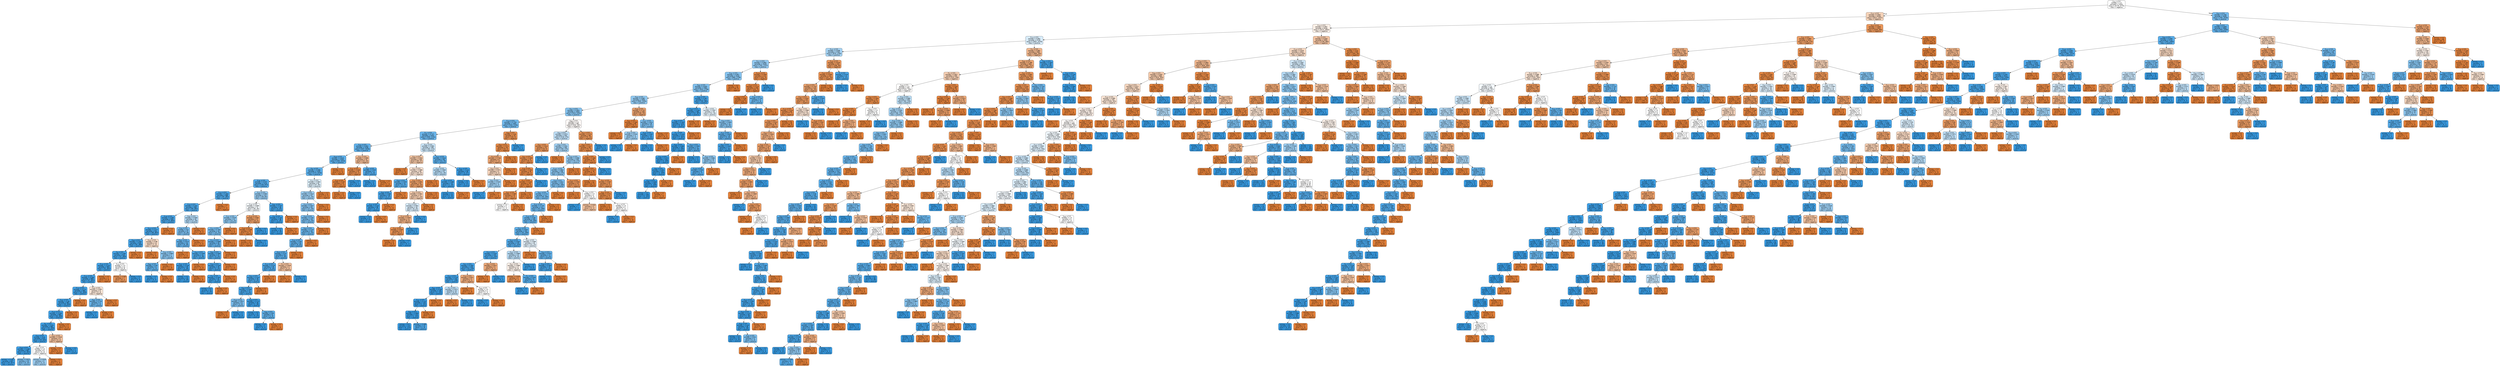 digraph Tree {
node [shape=box, style="filled, rounded", color="black", fontname=helvetica] ;
edge [fontname=helvetica] ;
0 [label=<X<SUB>282</SUB> &le; 0.5<br/>entropy = 1.0<br/>samples = 11551<br/>value = [5776, 5775]<br/>class = negative>, fillcolor="#ffffff"] ;
1 [label=<X<SUB>745</SUB> &le; 0.5<br/>entropy = 0.967<br/>samples = 8258<br/>value = [5011, 3247]<br/>class = negative>, fillcolor="#f6d3b9"] ;
0 -> 1 [labeldistance=2.5, labelangle=45, headlabel="True"] ;
2 [label=<X<SUB>339</SUB> &le; 0.5<br/>entropy = 0.997<br/>samples = 6336<br/>value = [3373, 2963]<br/>class = negative>, fillcolor="#fcf0e7"] ;
1 -> 2 ;
3 [label=<X<SUB>578</SUB> &le; 0.5<br/>entropy = 0.991<br/>samples = 3745<br/>value = [1667, 2078]<br/>class = positive>, fillcolor="#d8ecfa"] ;
2 -> 3 ;
4 [label=<X<SUB>225</SUB> &le; 0.5<br/>entropy = 0.938<br/>samples = 2762<br/>value = [979, 1783]<br/>class = positive>, fillcolor="#a6d3f3"] ;
3 -> 4 ;
5 [label=<X<SUB>277</SUB> &le; 0.5<br/>entropy = 0.892<br/>samples = 2528<br/>value = [781, 1747]<br/>class = positive>, fillcolor="#92c9f1"] ;
4 -> 5 ;
6 [label=<X<SUB>347</SUB> &le; 0.5<br/>entropy = 0.857<br/>samples = 2418<br/>value = [680, 1738]<br/>class = positive>, fillcolor="#86c3ef"] ;
5 -> 6 ;
7 [label=<X<SUB>662</SUB> &le; 0.5<br/>entropy = 0.833<br/>samples = 2362<br/>value = [624, 1738]<br/>class = positive>, fillcolor="#80c0ee"] ;
6 -> 7 ;
8 [label=<X<SUB>920</SUB> &le; 0.5<br/>entropy = 0.887<br/>samples = 1950<br/>value = [595, 1355]<br/>class = positive>, fillcolor="#90c8f0"] ;
7 -> 8 ;
9 [label=<X<SUB>657</SUB> &le; 0.5<br/>entropy = 0.851<br/>samples = 1842<br/>value = [510, 1332]<br/>class = positive>, fillcolor="#85c3ef"] ;
8 -> 9 ;
10 [label=<X<SUB>109</SUB> &le; 0.5<br/>entropy = 0.753<br/>samples = 1461<br/>value = [316, 1145]<br/>class = positive>, fillcolor="#70b8ec"] ;
9 -> 10 ;
11 [label=<X<SUB>13</SUB> &le; 0.5<br/>entropy = 0.727<br/>samples = 1432<br/>value = [290, 1142]<br/>class = positive>, fillcolor="#6bb6ec"] ;
10 -> 11 ;
12 [label=<X<SUB>245</SUB> &le; 0.5<br/>entropy = 0.652<br/>samples = 1236<br/>value = [207, 1029]<br/>class = positive>, fillcolor="#61b1ea"] ;
11 -> 12 ;
13 [label=<X<SUB>848</SUB> &le; 0.5<br/>entropy = 0.619<br/>samples = 1204<br/>value = [185, 1019]<br/>class = positive>, fillcolor="#5dafea"] ;
12 -> 13 ;
14 [label=<X<SUB>94</SUB> &le; 0.5<br/>entropy = 0.598<br/>samples = 1192<br/>value = [173, 1019]<br/>class = positive>, fillcolor="#5baee9"] ;
13 -> 14 ;
15 [label=<X<SUB>786</SUB> &le; 0.5<br/>entropy = 0.537<br/>samples = 1110<br/>value = [136, 974]<br/>class = positive>, fillcolor="#55abe9"] ;
14 -> 15 ;
16 [label=<X<SUB>350</SUB> &le; 0.5<br/>entropy = 0.463<br/>samples = 988<br/>value = [97, 891]<br/>class = positive>, fillcolor="#4fa8e8"] ;
15 -> 16 ;
17 [label=<X<SUB>336</SUB> &le; 0.5<br/>entropy = 0.442<br/>samples = 981<br/>value = [90, 891]<br/>class = positive>, fillcolor="#4da7e8"] ;
16 -> 17 ;
18 [label=<X<SUB>748</SUB> &le; 0.5<br/>entropy = 0.395<br/>samples = 936<br/>value = [73, 863]<br/>class = positive>, fillcolor="#4aa5e7"] ;
17 -> 18 ;
19 [label=<X<SUB>614</SUB> &le; 0.5<br/>entropy = 0.377<br/>samples = 931<br/>value = [68, 863]<br/>class = positive>, fillcolor="#49a5e7"] ;
18 -> 19 ;
20 [label=<X<SUB>900</SUB> &le; 0.5<br/>entropy = 0.352<br/>samples = 919<br/>value = [61, 858]<br/>class = positive>, fillcolor="#47a4e7"] ;
19 -> 20 ;
21 [label=<X<SUB>40</SUB> &le; 0.5<br/>entropy = 0.336<br/>samples = 915<br/>value = [57, 858]<br/>class = positive>, fillcolor="#46a4e7"] ;
20 -> 21 ;
22 [label=<X<SUB>734</SUB> &le; 0.5<br/>entropy = 0.313<br/>samples = 903<br/>value = [51, 852]<br/>class = positive>, fillcolor="#45a3e7"] ;
21 -> 22 ;
23 [label=<X<SUB>752</SUB> &le; 0.5<br/>entropy = 0.296<br/>samples = 899<br/>value = [47, 852]<br/>class = positive>, fillcolor="#44a2e6"] ;
22 -> 23 ;
24 [label=<X<SUB>754</SUB> &le; 0.5<br/>entropy = 0.274<br/>samples = 890<br/>value = [42, 848]<br/>class = positive>, fillcolor="#43a2e6"] ;
23 -> 24 ;
25 [label=<X<SUB>797</SUB> &le; 0.5<br/>entropy = 0.26<br/>samples = 887<br/>value = [39, 848]<br/>class = positive>, fillcolor="#42a2e6"] ;
24 -> 25 ;
26 [label=<X<SUB>145</SUB> &le; 0.5<br/>entropy = 0.246<br/>samples = 884<br/>value = [36, 848]<br/>class = positive>, fillcolor="#41a1e6"] ;
25 -> 26 ;
27 [label=<X<SUB>61</SUB> &le; 0.5<br/>entropy = 0.231<br/>samples = 881<br/>value = [33, 848]<br/>class = positive>, fillcolor="#41a1e6"] ;
26 -> 27 ;
28 [label=<X<SUB>293</SUB> &le; 0.5<br/>entropy = 0.21<br/>samples = 875<br/>value = [29, 846]<br/>class = positive>, fillcolor="#40a0e6"] ;
27 -> 28 ;
29 [label=<X<SUB>399</SUB> &le; 0.5<br/>entropy = 0.189<br/>samples = 867<br/>value = [25, 842]<br/>class = positive>, fillcolor="#3fa0e6"] ;
28 -> 29 ;
30 [label=<entropy = 0.161<br/>samples = 847<br/>value = [20, 827]<br/>class = positive>, fillcolor="#3e9fe6"] ;
29 -> 30 ;
31 [label=<entropy = 0.811<br/>samples = 20<br/>value = [5, 15]<br/>class = positive>, fillcolor="#7bbeee"] ;
29 -> 31 ;
32 [label=<X<SUB>260</SUB> &le; 0.5<br/>entropy = 1.0<br/>samples = 8<br/>value = [4, 4]<br/>class = negative>, fillcolor="#ffffff"] ;
28 -> 32 ;
33 [label=<entropy = 0.918<br/>samples = 6<br/>value = [2, 4]<br/>class = positive>, fillcolor="#9ccef2"] ;
32 -> 33 ;
34 [label=<entropy = 0.0<br/>samples = 2<br/>value = [2, 0]<br/>class = negative>, fillcolor="#e58139"] ;
32 -> 34 ;
35 [label=<X<SUB>835</SUB> &le; 0.5<br/>entropy = 0.918<br/>samples = 6<br/>value = [4, 2]<br/>class = negative>, fillcolor="#f2c09c"] ;
27 -> 35 ;
36 [label=<entropy = 0.0<br/>samples = 4<br/>value = [4, 0]<br/>class = negative>, fillcolor="#e58139"] ;
35 -> 36 ;
37 [label=<entropy = 0.0<br/>samples = 2<br/>value = [0, 2]<br/>class = positive>, fillcolor="#399de5"] ;
35 -> 37 ;
38 [label=<entropy = 0.0<br/>samples = 3<br/>value = [3, 0]<br/>class = negative>, fillcolor="#e58139"] ;
26 -> 38 ;
39 [label=<entropy = 0.0<br/>samples = 3<br/>value = [3, 0]<br/>class = negative>, fillcolor="#e58139"] ;
25 -> 39 ;
40 [label=<entropy = 0.0<br/>samples = 3<br/>value = [3, 0]<br/>class = negative>, fillcolor="#e58139"] ;
24 -> 40 ;
41 [label=<X<SUB>949</SUB> &le; 0.5<br/>entropy = 0.991<br/>samples = 9<br/>value = [5, 4]<br/>class = negative>, fillcolor="#fae6d7"] ;
23 -> 41 ;
42 [label=<X<SUB>881</SUB> &le; 0.5<br/>entropy = 0.722<br/>samples = 5<br/>value = [1, 4]<br/>class = positive>, fillcolor="#6ab6ec"] ;
41 -> 42 ;
43 [label=<entropy = 0.0<br/>samples = 4<br/>value = [0, 4]<br/>class = positive>, fillcolor="#399de5"] ;
42 -> 43 ;
44 [label=<entropy = 0.0<br/>samples = 1<br/>value = [1, 0]<br/>class = negative>, fillcolor="#e58139"] ;
42 -> 44 ;
45 [label=<entropy = 0.0<br/>samples = 4<br/>value = [4, 0]<br/>class = negative>, fillcolor="#e58139"] ;
41 -> 45 ;
46 [label=<entropy = 0.0<br/>samples = 4<br/>value = [4, 0]<br/>class = negative>, fillcolor="#e58139"] ;
22 -> 46 ;
47 [label=<X<SUB>178</SUB> &le; 0.5<br/>entropy = 1.0<br/>samples = 12<br/>value = [6, 6]<br/>class = negative>, fillcolor="#ffffff"] ;
21 -> 47 ;
48 [label=<entropy = 0.592<br/>samples = 7<br/>value = [6, 1]<br/>class = negative>, fillcolor="#e9965a"] ;
47 -> 48 ;
49 [label=<entropy = 0.0<br/>samples = 5<br/>value = [0, 5]<br/>class = positive>, fillcolor="#399de5"] ;
47 -> 49 ;
50 [label=<entropy = 0.0<br/>samples = 4<br/>value = [4, 0]<br/>class = negative>, fillcolor="#e58139"] ;
20 -> 50 ;
51 [label=<X<SUB>242</SUB> &le; 0.5<br/>entropy = 0.98<br/>samples = 12<br/>value = [7, 5]<br/>class = negative>, fillcolor="#f8dbc6"] ;
19 -> 51 ;
52 [label=<entropy = 0.0<br/>samples = 5<br/>value = [5, 0]<br/>class = negative>, fillcolor="#e58139"] ;
51 -> 52 ;
53 [label=<X<SUB>563</SUB> &le; 0.5<br/>entropy = 0.863<br/>samples = 7<br/>value = [2, 5]<br/>class = positive>, fillcolor="#88c4ef"] ;
51 -> 53 ;
54 [label=<X<SUB>962</SUB> &le; 0.5<br/>entropy = 0.65<br/>samples = 6<br/>value = [1, 5]<br/>class = positive>, fillcolor="#61b1ea"] ;
53 -> 54 ;
55 [label=<entropy = 0.0<br/>samples = 5<br/>value = [0, 5]<br/>class = positive>, fillcolor="#399de5"] ;
54 -> 55 ;
56 [label=<entropy = 0.0<br/>samples = 1<br/>value = [1, 0]<br/>class = negative>, fillcolor="#e58139"] ;
54 -> 56 ;
57 [label=<entropy = 0.0<br/>samples = 1<br/>value = [1, 0]<br/>class = negative>, fillcolor="#e58139"] ;
53 -> 57 ;
58 [label=<entropy = 0.0<br/>samples = 5<br/>value = [5, 0]<br/>class = negative>, fillcolor="#e58139"] ;
18 -> 58 ;
59 [label=<X<SUB>985</SUB> &le; 0.5<br/>entropy = 0.956<br/>samples = 45<br/>value = [17, 28]<br/>class = positive>, fillcolor="#b1d8f5"] ;
17 -> 59 ;
60 [label=<X<SUB>296</SUB> &le; 0.5<br/>entropy = 0.8<br/>samples = 37<br/>value = [9, 28]<br/>class = positive>, fillcolor="#79bced"] ;
59 -> 60 ;
61 [label=<X<SUB>905</SUB> &le; 0.5<br/>entropy = 0.672<br/>samples = 34<br/>value = [6, 28]<br/>class = positive>, fillcolor="#63b2eb"] ;
60 -> 61 ;
62 [label=<entropy = 0.0<br/>samples = 3<br/>value = [3, 0]<br/>class = negative>, fillcolor="#e58139"] ;
61 -> 62 ;
63 [label=<X<SUB>443</SUB> &le; 0.5<br/>entropy = 0.459<br/>samples = 31<br/>value = [3, 28]<br/>class = positive>, fillcolor="#4ea8e8"] ;
61 -> 63 ;
64 [label=<X<SUB>547</SUB> &le; 0.5<br/>entropy = 0.216<br/>samples = 29<br/>value = [1, 28]<br/>class = positive>, fillcolor="#40a0e6"] ;
63 -> 64 ;
65 [label=<entropy = 0.0<br/>samples = 28<br/>value = [0, 28]<br/>class = positive>, fillcolor="#399de5"] ;
64 -> 65 ;
66 [label=<entropy = 0.0<br/>samples = 1<br/>value = [1, 0]<br/>class = negative>, fillcolor="#e58139"] ;
64 -> 66 ;
67 [label=<entropy = 0.0<br/>samples = 2<br/>value = [2, 0]<br/>class = negative>, fillcolor="#e58139"] ;
63 -> 67 ;
68 [label=<entropy = 0.0<br/>samples = 3<br/>value = [3, 0]<br/>class = negative>, fillcolor="#e58139"] ;
60 -> 68 ;
69 [label=<entropy = 0.0<br/>samples = 8<br/>value = [8, 0]<br/>class = negative>, fillcolor="#e58139"] ;
59 -> 69 ;
70 [label=<entropy = 0.0<br/>samples = 7<br/>value = [7, 0]<br/>class = negative>, fillcolor="#e58139"] ;
16 -> 70 ;
71 [label=<X<SUB>214</SUB> &le; 0.5<br/>entropy = 0.904<br/>samples = 122<br/>value = [39, 83]<br/>class = positive>, fillcolor="#96cbf1"] ;
15 -> 71 ;
72 [label=<X<SUB>298</SUB> &le; 0.5<br/>entropy = 0.999<br/>samples = 74<br/>value = [36, 38]<br/>class = positive>, fillcolor="#f5fafe"] ;
71 -> 72 ;
73 [label=<X<SUB>222</SUB> &le; 0.5<br/>entropy = 0.879<br/>samples = 47<br/>value = [14, 33]<br/>class = positive>, fillcolor="#8dc7f0"] ;
72 -> 73 ;
74 [label=<X<SUB>131</SUB> &le; 0.5<br/>entropy = 0.782<br/>samples = 43<br/>value = [10, 33]<br/>class = positive>, fillcolor="#75bbed"] ;
73 -> 74 ;
75 [label=<X<SUB>114</SUB> &le; 0.5<br/>entropy = 0.669<br/>samples = 40<br/>value = [7, 33]<br/>class = positive>, fillcolor="#63b2eb"] ;
74 -> 75 ;
76 [label=<X<SUB>805</SUB> &le; 0.5<br/>entropy = 0.494<br/>samples = 37<br/>value = [4, 33]<br/>class = positive>, fillcolor="#51a9e8"] ;
75 -> 76 ;
77 [label=<X<SUB>209</SUB> &le; 0.5<br/>entropy = 0.316<br/>samples = 35<br/>value = [2, 33]<br/>class = positive>, fillcolor="#45a3e7"] ;
76 -> 77 ;
78 [label=<X<SUB>76</SUB> &le; 0.5<br/>entropy = 0.191<br/>samples = 34<br/>value = [1, 33]<br/>class = positive>, fillcolor="#3fa0e6"] ;
77 -> 78 ;
79 [label=<entropy = 0.0<br/>samples = 33<br/>value = [0, 33]<br/>class = positive>, fillcolor="#399de5"] ;
78 -> 79 ;
80 [label=<entropy = 0.0<br/>samples = 1<br/>value = [1, 0]<br/>class = negative>, fillcolor="#e58139"] ;
78 -> 80 ;
81 [label=<entropy = 0.0<br/>samples = 1<br/>value = [1, 0]<br/>class = negative>, fillcolor="#e58139"] ;
77 -> 81 ;
82 [label=<entropy = 0.0<br/>samples = 2<br/>value = [2, 0]<br/>class = negative>, fillcolor="#e58139"] ;
76 -> 82 ;
83 [label=<entropy = 0.0<br/>samples = 3<br/>value = [3, 0]<br/>class = negative>, fillcolor="#e58139"] ;
75 -> 83 ;
84 [label=<entropy = 0.0<br/>samples = 3<br/>value = [3, 0]<br/>class = negative>, fillcolor="#e58139"] ;
74 -> 84 ;
85 [label=<entropy = 0.0<br/>samples = 4<br/>value = [4, 0]<br/>class = negative>, fillcolor="#e58139"] ;
73 -> 85 ;
86 [label=<X<SUB>178</SUB> &le; 0.5<br/>entropy = 0.691<br/>samples = 27<br/>value = [22, 5]<br/>class = negative>, fillcolor="#eb9e66"] ;
72 -> 86 ;
87 [label=<X<SUB>389</SUB> &le; 0.5<br/>entropy = 0.258<br/>samples = 23<br/>value = [22, 1]<br/>class = negative>, fillcolor="#e68742"] ;
86 -> 87 ;
88 [label=<entropy = 0.0<br/>samples = 22<br/>value = [22, 0]<br/>class = negative>, fillcolor="#e58139"] ;
87 -> 88 ;
89 [label=<entropy = 0.0<br/>samples = 1<br/>value = [0, 1]<br/>class = positive>, fillcolor="#399de5"] ;
87 -> 89 ;
90 [label=<entropy = 0.0<br/>samples = 4<br/>value = [0, 4]<br/>class = positive>, fillcolor="#399de5"] ;
86 -> 90 ;
91 [label=<X<SUB>947</SUB> &le; 0.5<br/>entropy = 0.337<br/>samples = 48<br/>value = [3, 45]<br/>class = positive>, fillcolor="#46a4e7"] ;
71 -> 91 ;
92 [label=<X<SUB>34</SUB> &le; 0.5<br/>entropy = 0.151<br/>samples = 46<br/>value = [1, 45]<br/>class = positive>, fillcolor="#3d9fe6"] ;
91 -> 92 ;
93 [label=<entropy = 0.0<br/>samples = 45<br/>value = [0, 45]<br/>class = positive>, fillcolor="#399de5"] ;
92 -> 93 ;
94 [label=<entropy = 0.0<br/>samples = 1<br/>value = [1, 0]<br/>class = negative>, fillcolor="#e58139"] ;
92 -> 94 ;
95 [label=<entropy = 0.0<br/>samples = 2<br/>value = [2, 0]<br/>class = negative>, fillcolor="#e58139"] ;
91 -> 95 ;
96 [label=<X<SUB>316</SUB> &le; 0.5<br/>entropy = 0.993<br/>samples = 82<br/>value = [37, 45]<br/>class = positive>, fillcolor="#dceefa"] ;
14 -> 96 ;
97 [label=<X<SUB>185</SUB> &le; 0.5<br/>entropy = 0.913<br/>samples = 67<br/>value = [22, 45]<br/>class = positive>, fillcolor="#9acdf2"] ;
96 -> 97 ;
98 [label=<X<SUB>320</SUB> &le; 0.5<br/>entropy = 0.847<br/>samples = 62<br/>value = [17, 45]<br/>class = positive>, fillcolor="#84c2ef"] ;
97 -> 98 ;
99 [label=<X<SUB>209</SUB> &le; 0.5<br/>entropy = 0.791<br/>samples = 59<br/>value = [14, 45]<br/>class = positive>, fillcolor="#77bbed"] ;
98 -> 99 ;
100 [label=<X<SUB>660</SUB> &le; 0.5<br/>entropy = 0.715<br/>samples = 56<br/>value = [11, 45]<br/>class = positive>, fillcolor="#69b5eb"] ;
99 -> 100 ;
101 [label=<X<SUB>324</SUB> &le; 0.5<br/>entropy = 0.65<br/>samples = 54<br/>value = [9, 45]<br/>class = positive>, fillcolor="#61b1ea"] ;
100 -> 101 ;
102 [label=<X<SUB>970</SUB> &le; 0.5<br/>entropy = 0.57<br/>samples = 52<br/>value = [7, 45]<br/>class = positive>, fillcolor="#58ace9"] ;
101 -> 102 ;
103 [label=<X<SUB>123</SUB> &le; 0.5<br/>entropy = 0.475<br/>samples = 49<br/>value = [5, 44]<br/>class = positive>, fillcolor="#50a8e8"] ;
102 -> 103 ;
104 [label=<X<SUB>455</SUB> &le; 0.5<br/>entropy = 0.414<br/>samples = 48<br/>value = [4, 44]<br/>class = positive>, fillcolor="#4ba6e7"] ;
103 -> 104 ;
105 [label=<X<SUB>683</SUB> &le; 0.5<br/>entropy = 0.342<br/>samples = 47<br/>value = [3, 44]<br/>class = positive>, fillcolor="#46a4e7"] ;
104 -> 105 ;
106 [label=<X<SUB>789</SUB> &le; 0.5<br/>entropy = 0.811<br/>samples = 8<br/>value = [2, 6]<br/>class = positive>, fillcolor="#7bbeee"] ;
105 -> 106 ;
107 [label=<entropy = 0.0<br/>samples = 2<br/>value = [2, 0]<br/>class = negative>, fillcolor="#e58139"] ;
106 -> 107 ;
108 [label=<entropy = 0.0<br/>samples = 6<br/>value = [0, 6]<br/>class = positive>, fillcolor="#399de5"] ;
106 -> 108 ;
109 [label=<X<SUB>454</SUB> &le; 0.5<br/>entropy = 0.172<br/>samples = 39<br/>value = [1, 38]<br/>class = positive>, fillcolor="#3ea0e6"] ;
105 -> 109 ;
110 [label=<entropy = 0.0<br/>samples = 33<br/>value = [0, 33]<br/>class = positive>, fillcolor="#399de5"] ;
109 -> 110 ;
111 [label=<X<SUB>985</SUB> &le; 0.5<br/>entropy = 0.65<br/>samples = 6<br/>value = [1, 5]<br/>class = positive>, fillcolor="#61b1ea"] ;
109 -> 111 ;
112 [label=<entropy = 0.0<br/>samples = 5<br/>value = [0, 5]<br/>class = positive>, fillcolor="#399de5"] ;
111 -> 112 ;
113 [label=<entropy = 0.0<br/>samples = 1<br/>value = [1, 0]<br/>class = negative>, fillcolor="#e58139"] ;
111 -> 113 ;
114 [label=<entropy = 0.0<br/>samples = 1<br/>value = [1, 0]<br/>class = negative>, fillcolor="#e58139"] ;
104 -> 114 ;
115 [label=<entropy = 0.0<br/>samples = 1<br/>value = [1, 0]<br/>class = negative>, fillcolor="#e58139"] ;
103 -> 115 ;
116 [label=<X<SUB>73</SUB> &le; 0.5<br/>entropy = 0.918<br/>samples = 3<br/>value = [2, 1]<br/>class = negative>, fillcolor="#f2c09c"] ;
102 -> 116 ;
117 [label=<entropy = 0.0<br/>samples = 2<br/>value = [2, 0]<br/>class = negative>, fillcolor="#e58139"] ;
116 -> 117 ;
118 [label=<entropy = 0.0<br/>samples = 1<br/>value = [0, 1]<br/>class = positive>, fillcolor="#399de5"] ;
116 -> 118 ;
119 [label=<entropy = 0.0<br/>samples = 2<br/>value = [2, 0]<br/>class = negative>, fillcolor="#e58139"] ;
101 -> 119 ;
120 [label=<entropy = 0.0<br/>samples = 2<br/>value = [2, 0]<br/>class = negative>, fillcolor="#e58139"] ;
100 -> 120 ;
121 [label=<entropy = 0.0<br/>samples = 3<br/>value = [3, 0]<br/>class = negative>, fillcolor="#e58139"] ;
99 -> 121 ;
122 [label=<entropy = 0.0<br/>samples = 3<br/>value = [3, 0]<br/>class = negative>, fillcolor="#e58139"] ;
98 -> 122 ;
123 [label=<entropy = 0.0<br/>samples = 5<br/>value = [5, 0]<br/>class = negative>, fillcolor="#e58139"] ;
97 -> 123 ;
124 [label=<entropy = 0.0<br/>samples = 15<br/>value = [15, 0]<br/>class = negative>, fillcolor="#e58139"] ;
96 -> 124 ;
125 [label=<entropy = 0.0<br/>samples = 12<br/>value = [12, 0]<br/>class = negative>, fillcolor="#e58139"] ;
13 -> 125 ;
126 [label=<X<SUB>353</SUB> &le; 0.5<br/>entropy = 0.896<br/>samples = 32<br/>value = [22, 10]<br/>class = negative>, fillcolor="#f1ba93"] ;
12 -> 126 ;
127 [label=<X<SUB>702</SUB> &le; 0.5<br/>entropy = 0.426<br/>samples = 23<br/>value = [21, 2]<br/>class = negative>, fillcolor="#e78d4c"] ;
126 -> 127 ;
128 [label=<X<SUB>209</SUB> &le; 0.5<br/>entropy = 0.267<br/>samples = 22<br/>value = [21, 1]<br/>class = negative>, fillcolor="#e68742"] ;
127 -> 128 ;
129 [label=<entropy = 0.0<br/>samples = 21<br/>value = [21, 0]<br/>class = negative>, fillcolor="#e58139"] ;
128 -> 129 ;
130 [label=<entropy = 0.0<br/>samples = 1<br/>value = [0, 1]<br/>class = positive>, fillcolor="#399de5"] ;
128 -> 130 ;
131 [label=<entropy = 0.0<br/>samples = 1<br/>value = [0, 1]<br/>class = positive>, fillcolor="#399de5"] ;
127 -> 131 ;
132 [label=<X<SUB>885</SUB> &le; 0.5<br/>entropy = 0.503<br/>samples = 9<br/>value = [1, 8]<br/>class = positive>, fillcolor="#52a9e8"] ;
126 -> 132 ;
133 [label=<entropy = 0.0<br/>samples = 8<br/>value = [0, 8]<br/>class = positive>, fillcolor="#399de5"] ;
132 -> 133 ;
134 [label=<entropy = 0.0<br/>samples = 1<br/>value = [1, 0]<br/>class = negative>, fillcolor="#e58139"] ;
132 -> 134 ;
135 [label=<X<SUB>656</SUB> &le; 0.5<br/>entropy = 0.983<br/>samples = 196<br/>value = [83, 113]<br/>class = positive>, fillcolor="#cae5f8"] ;
11 -> 135 ;
136 [label=<X<SUB>456</SUB> &le; 0.5<br/>entropy = 0.933<br/>samples = 106<br/>value = [69, 37]<br/>class = negative>, fillcolor="#f3c5a3"] ;
135 -> 136 ;
137 [label=<entropy = 0.0<br/>samples = 21<br/>value = [21, 0]<br/>class = negative>, fillcolor="#e58139"] ;
136 -> 137 ;
138 [label=<X<SUB>635</SUB> &le; 0.5<br/>entropy = 0.988<br/>samples = 85<br/>value = [48, 37]<br/>class = negative>, fillcolor="#f9e2d2"] ;
136 -> 138 ;
139 [label=<X<SUB>486</SUB> &le; 0.5<br/>entropy = 0.555<br/>samples = 31<br/>value = [4, 27]<br/>class = positive>, fillcolor="#56ace9"] ;
138 -> 139 ;
140 [label=<X<SUB>885</SUB> &le; 0.5<br/>entropy = 0.362<br/>samples = 29<br/>value = [2, 27]<br/>class = positive>, fillcolor="#48a4e7"] ;
139 -> 140 ;
141 [label=<X<SUB>337</SUB> &le; 0.5<br/>entropy = 0.222<br/>samples = 28<br/>value = [1, 27]<br/>class = positive>, fillcolor="#40a1e6"] ;
140 -> 141 ;
142 [label=<entropy = 0.0<br/>samples = 27<br/>value = [0, 27]<br/>class = positive>, fillcolor="#399de5"] ;
141 -> 142 ;
143 [label=<entropy = 0.0<br/>samples = 1<br/>value = [1, 0]<br/>class = negative>, fillcolor="#e58139"] ;
141 -> 143 ;
144 [label=<entropy = 0.0<br/>samples = 1<br/>value = [1, 0]<br/>class = negative>, fillcolor="#e58139"] ;
140 -> 144 ;
145 [label=<entropy = 0.0<br/>samples = 2<br/>value = [2, 0]<br/>class = negative>, fillcolor="#e58139"] ;
139 -> 145 ;
146 [label=<X<SUB>181</SUB> &le; 0.5<br/>entropy = 0.691<br/>samples = 54<br/>value = [44, 10]<br/>class = negative>, fillcolor="#eb9e66"] ;
138 -> 146 ;
147 [label=<X<SUB>302</SUB> &le; 0.5<br/>entropy = 0.951<br/>samples = 27<br/>value = [17, 10]<br/>class = negative>, fillcolor="#f4cbad"] ;
146 -> 147 ;
148 [label=<X<SUB>714</SUB> &le; 0.5<br/>entropy = 0.991<br/>samples = 18<br/>value = [8, 10]<br/>class = positive>, fillcolor="#d7ebfa"] ;
147 -> 148 ;
149 [label=<X<SUB>138</SUB> &le; 0.5<br/>entropy = 0.845<br/>samples = 11<br/>value = [8, 3]<br/>class = negative>, fillcolor="#efb083"] ;
148 -> 149 ;
150 [label=<X<SUB>391</SUB> &le; 0.5<br/>entropy = 0.503<br/>samples = 9<br/>value = [8, 1]<br/>class = negative>, fillcolor="#e89152"] ;
149 -> 150 ;
151 [label=<entropy = 0.0<br/>samples = 8<br/>value = [8, 0]<br/>class = negative>, fillcolor="#e58139"] ;
150 -> 151 ;
152 [label=<entropy = 0.0<br/>samples = 1<br/>value = [0, 1]<br/>class = positive>, fillcolor="#399de5"] ;
150 -> 152 ;
153 [label=<entropy = 0.0<br/>samples = 2<br/>value = [0, 2]<br/>class = positive>, fillcolor="#399de5"] ;
149 -> 153 ;
154 [label=<entropy = 0.0<br/>samples = 7<br/>value = [0, 7]<br/>class = positive>, fillcolor="#399de5"] ;
148 -> 154 ;
155 [label=<entropy = 0.0<br/>samples = 9<br/>value = [9, 0]<br/>class = negative>, fillcolor="#e58139"] ;
147 -> 155 ;
156 [label=<entropy = 0.0<br/>samples = 27<br/>value = [27, 0]<br/>class = negative>, fillcolor="#e58139"] ;
146 -> 156 ;
157 [label=<X<SUB>203</SUB> &le; 0.5<br/>entropy = 0.624<br/>samples = 90<br/>value = [14, 76]<br/>class = positive>, fillcolor="#5dafea"] ;
135 -> 157 ;
158 [label=<X<SUB>765</SUB> &le; 0.5<br/>entropy = 0.963<br/>samples = 31<br/>value = [12, 19]<br/>class = positive>, fillcolor="#b6dbf5"] ;
157 -> 158 ;
159 [label=<entropy = 0.0<br/>samples = 11<br/>value = [11, 0]<br/>class = negative>, fillcolor="#e58139"] ;
158 -> 159 ;
160 [label=<X<SUB>390</SUB> &le; 0.5<br/>entropy = 0.286<br/>samples = 20<br/>value = [1, 19]<br/>class = positive>, fillcolor="#43a2e6"] ;
158 -> 160 ;
161 [label=<entropy = 0.0<br/>samples = 19<br/>value = [0, 19]<br/>class = positive>, fillcolor="#399de5"] ;
160 -> 161 ;
162 [label=<entropy = 0.0<br/>samples = 1<br/>value = [1, 0]<br/>class = negative>, fillcolor="#e58139"] ;
160 -> 162 ;
163 [label=<X<SUB>214</SUB> &le; 0.5<br/>entropy = 0.214<br/>samples = 59<br/>value = [2, 57]<br/>class = positive>, fillcolor="#40a0e6"] ;
157 -> 163 ;
164 [label=<entropy = 0.0<br/>samples = 57<br/>value = [0, 57]<br/>class = positive>, fillcolor="#399de5"] ;
163 -> 164 ;
165 [label=<entropy = 0.0<br/>samples = 2<br/>value = [2, 0]<br/>class = negative>, fillcolor="#e58139"] ;
163 -> 165 ;
166 [label=<X<SUB>986</SUB> &le; 0.5<br/>entropy = 0.48<br/>samples = 29<br/>value = [26, 3]<br/>class = negative>, fillcolor="#e89050"] ;
10 -> 166 ;
167 [label=<X<SUB>995</SUB> &le; 0.5<br/>entropy = 0.371<br/>samples = 28<br/>value = [26, 2]<br/>class = negative>, fillcolor="#e78b48"] ;
166 -> 167 ;
168 [label=<X<SUB>78</SUB> &le; 0.5<br/>entropy = 0.764<br/>samples = 9<br/>value = [7, 2]<br/>class = negative>, fillcolor="#eca572"] ;
167 -> 168 ;
169 [label=<X<SUB>684</SUB> &le; 0.5<br/>entropy = 0.971<br/>samples = 5<br/>value = [3, 2]<br/>class = negative>, fillcolor="#f6d5bd"] ;
168 -> 169 ;
170 [label=<X<SUB>805</SUB> &le; 0.5<br/>entropy = 0.918<br/>samples = 3<br/>value = [1, 2]<br/>class = positive>, fillcolor="#9ccef2"] ;
169 -> 170 ;
171 [label=<entropy = 0.0<br/>samples = 2<br/>value = [0, 2]<br/>class = positive>, fillcolor="#399de5"] ;
170 -> 171 ;
172 [label=<entropy = 0.0<br/>samples = 1<br/>value = [1, 0]<br/>class = negative>, fillcolor="#e58139"] ;
170 -> 172 ;
173 [label=<entropy = 0.0<br/>samples = 2<br/>value = [2, 0]<br/>class = negative>, fillcolor="#e58139"] ;
169 -> 173 ;
174 [label=<entropy = 0.0<br/>samples = 4<br/>value = [4, 0]<br/>class = negative>, fillcolor="#e58139"] ;
168 -> 174 ;
175 [label=<entropy = 0.0<br/>samples = 19<br/>value = [19, 0]<br/>class = negative>, fillcolor="#e58139"] ;
167 -> 175 ;
176 [label=<entropy = 0.0<br/>samples = 1<br/>value = [0, 1]<br/>class = positive>, fillcolor="#399de5"] ;
166 -> 176 ;
177 [label=<X<SUB>985</SUB> &le; 0.5<br/>entropy = 1.0<br/>samples = 381<br/>value = [194, 187]<br/>class = negative>, fillcolor="#fefaf8"] ;
9 -> 177 ;
178 [label=<X<SUB>902</SUB> &le; 0.5<br/>entropy = 0.973<br/>samples = 293<br/>value = [118, 175]<br/>class = positive>, fillcolor="#bfdff7"] ;
177 -> 178 ;
179 [label=<X<SUB>951</SUB> &le; 0.5<br/>entropy = 0.614<br/>samples = 33<br/>value = [28, 5]<br/>class = negative>, fillcolor="#ea985c"] ;
178 -> 179 ;
180 [label=<X<SUB>857</SUB> &le; 0.5<br/>entropy = 0.459<br/>samples = 31<br/>value = [28, 3]<br/>class = negative>, fillcolor="#e88e4e"] ;
179 -> 180 ;
181 [label=<X<SUB>786</SUB> &le; 0.5<br/>entropy = 0.353<br/>samples = 30<br/>value = [28, 2]<br/>class = negative>, fillcolor="#e78a47"] ;
180 -> 181 ;
182 [label=<X<SUB>131</SUB> &le; 0.5<br/>entropy = 0.216<br/>samples = 29<br/>value = [28, 1]<br/>class = negative>, fillcolor="#e68640"] ;
181 -> 182 ;
183 [label=<X<SUB>467</SUB> &le; 0.5<br/>entropy = 0.469<br/>samples = 10<br/>value = [9, 1]<br/>class = negative>, fillcolor="#e88f4f"] ;
182 -> 183 ;
184 [label=<entropy = 1.0<br/>samples = 2<br/>value = [1, 1]<br/>class = negative>, fillcolor="#ffffff"] ;
183 -> 184 ;
185 [label=<entropy = 0.0<br/>samples = 8<br/>value = [8, 0]<br/>class = negative>, fillcolor="#e58139"] ;
183 -> 185 ;
186 [label=<entropy = 0.0<br/>samples = 19<br/>value = [19, 0]<br/>class = negative>, fillcolor="#e58139"] ;
182 -> 186 ;
187 [label=<entropy = 0.0<br/>samples = 1<br/>value = [0, 1]<br/>class = positive>, fillcolor="#399de5"] ;
181 -> 187 ;
188 [label=<entropy = 0.0<br/>samples = 1<br/>value = [0, 1]<br/>class = positive>, fillcolor="#399de5"] ;
180 -> 188 ;
189 [label=<entropy = 0.0<br/>samples = 2<br/>value = [0, 2]<br/>class = positive>, fillcolor="#399de5"] ;
179 -> 189 ;
190 [label=<X<SUB>383</SUB> &le; 0.5<br/>entropy = 0.931<br/>samples = 260<br/>value = [90, 170]<br/>class = positive>, fillcolor="#a2d1f3"] ;
178 -> 190 ;
191 [label=<entropy = 0.0<br/>samples = 12<br/>value = [12, 0]<br/>class = negative>, fillcolor="#e58139"] ;
190 -> 191 ;
192 [label=<X<SUB>269</SUB> &le; 0.5<br/>entropy = 0.898<br/>samples = 248<br/>value = [78, 170]<br/>class = positive>, fillcolor="#94caf1"] ;
190 -> 192 ;
193 [label=<X<SUB>1007</SUB> &le; 0.5<br/>entropy = 0.863<br/>samples = 238<br/>value = [68, 170]<br/>class = positive>, fillcolor="#88c4ef"] ;
192 -> 193 ;
194 [label=<X<SUB>298</SUB> &le; 0.5<br/>entropy = 0.811<br/>samples = 224<br/>value = [56, 168]<br/>class = positive>, fillcolor="#7bbeee"] ;
193 -> 194 ;
195 [label=<X<SUB>841</SUB> &le; 0.5<br/>entropy = 0.771<br/>samples = 217<br/>value = [49, 168]<br/>class = positive>, fillcolor="#73baed"] ;
194 -> 195 ;
196 [label=<X<SUB>630</SUB> &le; 0.5<br/>entropy = 0.729<br/>samples = 211<br/>value = [43, 168]<br/>class = positive>, fillcolor="#6cb6ec"] ;
195 -> 196 ;
197 [label=<X<SUB>164</SUB> &le; 0.5<br/>entropy = 0.69<br/>samples = 206<br/>value = [38, 168]<br/>class = positive>, fillcolor="#66b3eb"] ;
196 -> 197 ;
198 [label=<X<SUB>321</SUB> &le; 0.5<br/>entropy = 0.654<br/>samples = 202<br/>value = [34, 168]<br/>class = positive>, fillcolor="#61b1ea"] ;
197 -> 198 ;
199 [label=<X<SUB>614</SUB> &le; 0.5<br/>entropy = 0.544<br/>samples = 176<br/>value = [22, 154]<br/>class = positive>, fillcolor="#55abe9"] ;
198 -> 199 ;
200 [label=<X<SUB>252</SUB> &le; 0.5<br/>entropy = 0.419<br/>samples = 153<br/>value = [13, 140]<br/>class = positive>, fillcolor="#4ba6e7"] ;
199 -> 200 ;
201 [label=<X<SUB>671</SUB> &le; 0.5<br/>entropy = 0.355<br/>samples = 149<br/>value = [10, 139]<br/>class = positive>, fillcolor="#47a4e7"] ;
200 -> 201 ;
202 [label=<X<SUB>253</SUB> &le; 0.5<br/>entropy = 0.279<br/>samples = 145<br/>value = [7, 138]<br/>class = positive>, fillcolor="#43a2e6"] ;
201 -> 202 ;
203 [label=<X<SUB>861</SUB> &le; 0.5<br/>entropy = 0.154<br/>samples = 135<br/>value = [3, 132]<br/>class = positive>, fillcolor="#3d9fe6"] ;
202 -> 203 ;
204 [label=<X<SUB>327</SUB> &le; 0.5<br/>entropy = 0.112<br/>samples = 134<br/>value = [2, 132]<br/>class = positive>, fillcolor="#3c9ee5"] ;
203 -> 204 ;
205 [label=<X<SUB>883</SUB> &le; 0.5<br/>entropy = 0.064<br/>samples = 133<br/>value = [1, 132]<br/>class = positive>, fillcolor="#3b9ee5"] ;
204 -> 205 ;
206 [label=<entropy = 0.0<br/>samples = 123<br/>value = [0, 123]<br/>class = positive>, fillcolor="#399de5"] ;
205 -> 206 ;
207 [label=<entropy = 0.469<br/>samples = 10<br/>value = [1, 9]<br/>class = positive>, fillcolor="#4fa8e8"] ;
205 -> 207 ;
208 [label=<entropy = 0.0<br/>samples = 1<br/>value = [1, 0]<br/>class = negative>, fillcolor="#e58139"] ;
204 -> 208 ;
209 [label=<entropy = 0.0<br/>samples = 1<br/>value = [1, 0]<br/>class = negative>, fillcolor="#e58139"] ;
203 -> 209 ;
210 [label=<X<SUB>72</SUB> &le; 0.5<br/>entropy = 0.971<br/>samples = 10<br/>value = [4, 6]<br/>class = positive>, fillcolor="#bddef6"] ;
202 -> 210 ;
211 [label=<entropy = 0.0<br/>samples = 4<br/>value = [4, 0]<br/>class = negative>, fillcolor="#e58139"] ;
210 -> 211 ;
212 [label=<entropy = 0.0<br/>samples = 6<br/>value = [0, 6]<br/>class = positive>, fillcolor="#399de5"] ;
210 -> 212 ;
213 [label=<X<SUB>720</SUB> &le; 0.5<br/>entropy = 0.811<br/>samples = 4<br/>value = [3, 1]<br/>class = negative>, fillcolor="#eeab7b"] ;
201 -> 213 ;
214 [label=<entropy = 0.0<br/>samples = 2<br/>value = [2, 0]<br/>class = negative>, fillcolor="#e58139"] ;
213 -> 214 ;
215 [label=<X<SUB>600</SUB> &le; 0.5<br/>entropy = 1.0<br/>samples = 2<br/>value = [1, 1]<br/>class = negative>, fillcolor="#ffffff"] ;
213 -> 215 ;
216 [label=<entropy = 0.0<br/>samples = 1<br/>value = [0, 1]<br/>class = positive>, fillcolor="#399de5"] ;
215 -> 216 ;
217 [label=<entropy = 0.0<br/>samples = 1<br/>value = [1, 0]<br/>class = negative>, fillcolor="#e58139"] ;
215 -> 217 ;
218 [label=<X<SUB>817</SUB> &le; 0.5<br/>entropy = 0.811<br/>samples = 4<br/>value = [3, 1]<br/>class = negative>, fillcolor="#eeab7b"] ;
200 -> 218 ;
219 [label=<entropy = 0.0<br/>samples = 3<br/>value = [3, 0]<br/>class = negative>, fillcolor="#e58139"] ;
218 -> 219 ;
220 [label=<entropy = 0.0<br/>samples = 1<br/>value = [0, 1]<br/>class = positive>, fillcolor="#399de5"] ;
218 -> 220 ;
221 [label=<X<SUB>507</SUB> &le; 0.5<br/>entropy = 0.966<br/>samples = 23<br/>value = [9, 14]<br/>class = positive>, fillcolor="#b8dcf6"] ;
199 -> 221 ;
222 [label=<X<SUB>627</SUB> &le; 0.5<br/>entropy = 0.998<br/>samples = 17<br/>value = [9, 8]<br/>class = negative>, fillcolor="#fcf1e9"] ;
221 -> 222 ;
223 [label=<entropy = 0.503<br/>samples = 9<br/>value = [8, 1]<br/>class = negative>, fillcolor="#e89152"] ;
222 -> 223 ;
224 [label=<X<SUB>73</SUB> &le; 0.5<br/>entropy = 0.544<br/>samples = 8<br/>value = [1, 7]<br/>class = positive>, fillcolor="#55abe9"] ;
222 -> 224 ;
225 [label=<entropy = 0.0<br/>samples = 7<br/>value = [0, 7]<br/>class = positive>, fillcolor="#399de5"] ;
224 -> 225 ;
226 [label=<entropy = 0.0<br/>samples = 1<br/>value = [1, 0]<br/>class = negative>, fillcolor="#e58139"] ;
224 -> 226 ;
227 [label=<entropy = 0.0<br/>samples = 6<br/>value = [0, 6]<br/>class = positive>, fillcolor="#399de5"] ;
221 -> 227 ;
228 [label=<X<SUB>905</SUB> &le; 0.5<br/>entropy = 0.996<br/>samples = 26<br/>value = [12, 14]<br/>class = positive>, fillcolor="#e3f1fb"] ;
198 -> 228 ;
229 [label=<entropy = 0.0<br/>samples = 9<br/>value = [9, 0]<br/>class = negative>, fillcolor="#e58139"] ;
228 -> 229 ;
230 [label=<X<SUB>620</SUB> &le; 0.5<br/>entropy = 0.672<br/>samples = 17<br/>value = [3, 14]<br/>class = positive>, fillcolor="#63b2eb"] ;
228 -> 230 ;
231 [label=<X<SUB>284</SUB> &le; 0.5<br/>entropy = 0.353<br/>samples = 15<br/>value = [1, 14]<br/>class = positive>, fillcolor="#47a4e7"] ;
230 -> 231 ;
232 [label=<entropy = 0.0<br/>samples = 14<br/>value = [0, 14]<br/>class = positive>, fillcolor="#399de5"] ;
231 -> 232 ;
233 [label=<entropy = 0.0<br/>samples = 1<br/>value = [1, 0]<br/>class = negative>, fillcolor="#e58139"] ;
231 -> 233 ;
234 [label=<entropy = 0.0<br/>samples = 2<br/>value = [2, 0]<br/>class = negative>, fillcolor="#e58139"] ;
230 -> 234 ;
235 [label=<entropy = 0.0<br/>samples = 4<br/>value = [4, 0]<br/>class = negative>, fillcolor="#e58139"] ;
197 -> 235 ;
236 [label=<entropy = 0.0<br/>samples = 5<br/>value = [5, 0]<br/>class = negative>, fillcolor="#e58139"] ;
196 -> 236 ;
237 [label=<entropy = 0.0<br/>samples = 6<br/>value = [6, 0]<br/>class = negative>, fillcolor="#e58139"] ;
195 -> 237 ;
238 [label=<entropy = 0.0<br/>samples = 7<br/>value = [7, 0]<br/>class = negative>, fillcolor="#e58139"] ;
194 -> 238 ;
239 [label=<X<SUB>754</SUB> &le; 0.5<br/>entropy = 0.592<br/>samples = 14<br/>value = [12, 2]<br/>class = negative>, fillcolor="#e9965a"] ;
193 -> 239 ;
240 [label=<entropy = 0.0<br/>samples = 10<br/>value = [10, 0]<br/>class = negative>, fillcolor="#e58139"] ;
239 -> 240 ;
241 [label=<X<SUB>487</SUB> &le; 0.5<br/>entropy = 1.0<br/>samples = 4<br/>value = [2, 2]<br/>class = negative>, fillcolor="#ffffff"] ;
239 -> 241 ;
242 [label=<entropy = 0.0<br/>samples = 1<br/>value = [0, 1]<br/>class = positive>, fillcolor="#399de5"] ;
241 -> 242 ;
243 [label=<entropy = 0.918<br/>samples = 3<br/>value = [2, 1]<br/>class = negative>, fillcolor="#f2c09c"] ;
241 -> 243 ;
244 [label=<entropy = 0.0<br/>samples = 10<br/>value = [10, 0]<br/>class = negative>, fillcolor="#e58139"] ;
192 -> 244 ;
245 [label=<X<SUB>835</SUB> &le; 0.5<br/>entropy = 0.575<br/>samples = 88<br/>value = [76, 12]<br/>class = negative>, fillcolor="#e99558"] ;
177 -> 245 ;
246 [label=<X<SUB>969</SUB> &le; 0.5<br/>entropy = 0.417<br/>samples = 83<br/>value = [76, 7]<br/>class = negative>, fillcolor="#e78d4b"] ;
245 -> 246 ;
247 [label=<X<SUB>354</SUB> &le; 0.5<br/>entropy = 0.286<br/>samples = 80<br/>value = [76, 4]<br/>class = negative>, fillcolor="#e68843"] ;
246 -> 247 ;
248 [label=<X<SUB>918</SUB> &le; 0.5<br/>entropy = 0.172<br/>samples = 78<br/>value = [76, 2]<br/>class = negative>, fillcolor="#e6843e"] ;
247 -> 248 ;
249 [label=<entropy = 0.0<br/>samples = 63<br/>value = [63, 0]<br/>class = negative>, fillcolor="#e58139"] ;
248 -> 249 ;
250 [label=<X<SUB>873</SUB> &le; 0.5<br/>entropy = 0.567<br/>samples = 15<br/>value = [13, 2]<br/>class = negative>, fillcolor="#e99457"] ;
248 -> 250 ;
251 [label=<X<SUB>665</SUB> &le; 0.5<br/>entropy = 0.371<br/>samples = 14<br/>value = [13, 1]<br/>class = negative>, fillcolor="#e78b48"] ;
250 -> 251 ;
252 [label=<entropy = 0.0<br/>samples = 12<br/>value = [12, 0]<br/>class = negative>, fillcolor="#e58139"] ;
251 -> 252 ;
253 [label=<X<SUB>115</SUB> &le; 0.5<br/>entropy = 1.0<br/>samples = 2<br/>value = [1, 1]<br/>class = negative>, fillcolor="#ffffff"] ;
251 -> 253 ;
254 [label=<entropy = 0.0<br/>samples = 1<br/>value = [0, 1]<br/>class = positive>, fillcolor="#399de5"] ;
253 -> 254 ;
255 [label=<entropy = 0.0<br/>samples = 1<br/>value = [1, 0]<br/>class = negative>, fillcolor="#e58139"] ;
253 -> 255 ;
256 [label=<entropy = 0.0<br/>samples = 1<br/>value = [0, 1]<br/>class = positive>, fillcolor="#399de5"] ;
250 -> 256 ;
257 [label=<entropy = 0.0<br/>samples = 2<br/>value = [0, 2]<br/>class = positive>, fillcolor="#399de5"] ;
247 -> 257 ;
258 [label=<entropy = 0.0<br/>samples = 3<br/>value = [0, 3]<br/>class = positive>, fillcolor="#399de5"] ;
246 -> 258 ;
259 [label=<entropy = 0.0<br/>samples = 5<br/>value = [0, 5]<br/>class = positive>, fillcolor="#399de5"] ;
245 -> 259 ;
260 [label=<X<SUB>249</SUB> &le; 0.5<br/>entropy = 0.747<br/>samples = 108<br/>value = [85, 23]<br/>class = negative>, fillcolor="#eca36f"] ;
8 -> 260 ;
261 [label=<X<SUB>423</SUB> &le; 0.5<br/>entropy = 0.169<br/>samples = 80<br/>value = [78, 2]<br/>class = negative>, fillcolor="#e6843e"] ;
260 -> 261 ;
262 [label=<entropy = 0.0<br/>samples = 77<br/>value = [77, 0]<br/>class = negative>, fillcolor="#e58139"] ;
261 -> 262 ;
263 [label=<X<SUB>794</SUB> &le; 0.5<br/>entropy = 0.918<br/>samples = 3<br/>value = [1, 2]<br/>class = positive>, fillcolor="#9ccef2"] ;
261 -> 263 ;
264 [label=<entropy = 0.0<br/>samples = 2<br/>value = [0, 2]<br/>class = positive>, fillcolor="#399de5"] ;
263 -> 264 ;
265 [label=<entropy = 0.0<br/>samples = 1<br/>value = [1, 0]<br/>class = negative>, fillcolor="#e58139"] ;
263 -> 265 ;
266 [label=<X<SUB>321</SUB> &le; 0.5<br/>entropy = 0.811<br/>samples = 28<br/>value = [7, 21]<br/>class = positive>, fillcolor="#7bbeee"] ;
260 -> 266 ;
267 [label=<X<SUB>838</SUB> &le; 0.5<br/>entropy = 0.267<br/>samples = 22<br/>value = [1, 21]<br/>class = positive>, fillcolor="#42a2e6"] ;
266 -> 267 ;
268 [label=<entropy = 0.0<br/>samples = 21<br/>value = [0, 21]<br/>class = positive>, fillcolor="#399de5"] ;
267 -> 268 ;
269 [label=<entropy = 0.0<br/>samples = 1<br/>value = [1, 0]<br/>class = negative>, fillcolor="#e58139"] ;
267 -> 269 ;
270 [label=<entropy = 0.0<br/>samples = 6<br/>value = [6, 0]<br/>class = negative>, fillcolor="#e58139"] ;
266 -> 270 ;
271 [label=<X<SUB>600</SUB> &le; 0.5<br/>entropy = 0.367<br/>samples = 412<br/>value = [29, 383]<br/>class = positive>, fillcolor="#48a4e7"] ;
7 -> 271 ;
272 [label=<X<SUB>164</SUB> &le; 0.5<br/>entropy = 0.239<br/>samples = 382<br/>value = [15, 367]<br/>class = positive>, fillcolor="#41a1e6"] ;
271 -> 272 ;
273 [label=<X<SUB>486</SUB> &le; 0.5<br/>entropy = 0.163<br/>samples = 376<br/>value = [9, 367]<br/>class = positive>, fillcolor="#3e9fe6"] ;
272 -> 273 ;
274 [label=<X<SUB>13</SUB> &le; 0.5<br/>entropy = 0.134<br/>samples = 374<br/>value = [7, 367]<br/>class = positive>, fillcolor="#3d9fe5"] ;
273 -> 274 ;
275 [label=<X<SUB>965</SUB> &le; 0.5<br/>entropy = 0.089<br/>samples = 353<br/>value = [4, 349]<br/>class = positive>, fillcolor="#3b9ee5"] ;
274 -> 275 ;
276 [label=<X<SUB>761</SUB> &le; 0.5<br/>entropy = 0.071<br/>samples = 352<br/>value = [3, 349]<br/>class = positive>, fillcolor="#3b9ee5"] ;
275 -> 276 ;
277 [label=<X<SUB>897</SUB> &le; 0.5<br/>entropy = 0.051<br/>samples = 351<br/>value = [2, 349]<br/>class = positive>, fillcolor="#3a9ee5"] ;
276 -> 277 ;
278 [label=<X<SUB>167</SUB> &le; 0.5<br/>entropy = 0.028<br/>samples = 350<br/>value = [1, 349]<br/>class = positive>, fillcolor="#3a9de5"] ;
277 -> 278 ;
279 [label=<entropy = 0.0<br/>samples = 349<br/>value = [0, 349]<br/>class = positive>, fillcolor="#399de5"] ;
278 -> 279 ;
280 [label=<entropy = 0.0<br/>samples = 1<br/>value = [1, 0]<br/>class = negative>, fillcolor="#e58139"] ;
278 -> 280 ;
281 [label=<entropy = 0.0<br/>samples = 1<br/>value = [1, 0]<br/>class = negative>, fillcolor="#e58139"] ;
277 -> 281 ;
282 [label=<entropy = 0.0<br/>samples = 1<br/>value = [1, 0]<br/>class = negative>, fillcolor="#e58139"] ;
276 -> 282 ;
283 [label=<entropy = 0.0<br/>samples = 1<br/>value = [1, 0]<br/>class = negative>, fillcolor="#e58139"] ;
275 -> 283 ;
284 [label=<X<SUB>976</SUB> &le; 0.5<br/>entropy = 0.592<br/>samples = 21<br/>value = [3, 18]<br/>class = positive>, fillcolor="#5aade9"] ;
274 -> 284 ;
285 [label=<entropy = 0.0<br/>samples = 11<br/>value = [0, 11]<br/>class = positive>, fillcolor="#399de5"] ;
284 -> 285 ;
286 [label=<X<SUB>424</SUB> &le; 0.5<br/>entropy = 0.881<br/>samples = 10<br/>value = [3, 7]<br/>class = positive>, fillcolor="#8ec7f0"] ;
284 -> 286 ;
287 [label=<X<SUB>1008</SUB> &le; 0.5<br/>entropy = 0.544<br/>samples = 8<br/>value = [1, 7]<br/>class = positive>, fillcolor="#55abe9"] ;
286 -> 287 ;
288 [label=<entropy = 0.0<br/>samples = 7<br/>value = [0, 7]<br/>class = positive>, fillcolor="#399de5"] ;
287 -> 288 ;
289 [label=<entropy = 0.0<br/>samples = 1<br/>value = [1, 0]<br/>class = negative>, fillcolor="#e58139"] ;
287 -> 289 ;
290 [label=<entropy = 0.0<br/>samples = 2<br/>value = [2, 0]<br/>class = negative>, fillcolor="#e58139"] ;
286 -> 290 ;
291 [label=<entropy = 0.0<br/>samples = 2<br/>value = [2, 0]<br/>class = negative>, fillcolor="#e58139"] ;
273 -> 291 ;
292 [label=<entropy = 0.0<br/>samples = 6<br/>value = [6, 0]<br/>class = negative>, fillcolor="#e58139"] ;
272 -> 292 ;
293 [label=<X<SUB>971</SUB> &le; 0.5<br/>entropy = 0.997<br/>samples = 30<br/>value = [14, 16]<br/>class = positive>, fillcolor="#e6f3fc"] ;
271 -> 293 ;
294 [label=<entropy = 0.0<br/>samples = 8<br/>value = [8, 0]<br/>class = negative>, fillcolor="#e58139"] ;
293 -> 294 ;
295 [label=<X<SUB>306</SUB> &le; 0.5<br/>entropy = 0.845<br/>samples = 22<br/>value = [6, 16]<br/>class = positive>, fillcolor="#83c2ef"] ;
293 -> 295 ;
296 [label=<X<SUB>375</SUB> &le; 0.5<br/>entropy = 0.629<br/>samples = 19<br/>value = [3, 16]<br/>class = positive>, fillcolor="#5eafea"] ;
295 -> 296 ;
297 [label=<X<SUB>841</SUB> &le; 0.5<br/>entropy = 0.323<br/>samples = 17<br/>value = [1, 16]<br/>class = positive>, fillcolor="#45a3e7"] ;
296 -> 297 ;
298 [label=<entropy = 0.0<br/>samples = 16<br/>value = [0, 16]<br/>class = positive>, fillcolor="#399de5"] ;
297 -> 298 ;
299 [label=<entropy = 0.0<br/>samples = 1<br/>value = [1, 0]<br/>class = negative>, fillcolor="#e58139"] ;
297 -> 299 ;
300 [label=<entropy = 0.0<br/>samples = 2<br/>value = [2, 0]<br/>class = negative>, fillcolor="#e58139"] ;
296 -> 300 ;
301 [label=<entropy = 0.0<br/>samples = 3<br/>value = [3, 0]<br/>class = negative>, fillcolor="#e58139"] ;
295 -> 301 ;
302 [label=<entropy = 0.0<br/>samples = 56<br/>value = [56, 0]<br/>class = negative>, fillcolor="#e58139"] ;
6 -> 302 ;
303 [label=<X<SUB>1016</SUB> &le; 0.5<br/>entropy = 0.409<br/>samples = 110<br/>value = [101, 9]<br/>class = negative>, fillcolor="#e78c4b"] ;
5 -> 303 ;
304 [label=<X<SUB>354</SUB> &le; 0.5<br/>entropy = 0.274<br/>samples = 106<br/>value = [101, 5]<br/>class = negative>, fillcolor="#e68743"] ;
303 -> 304 ;
305 [label=<X<SUB>458</SUB> &le; 0.5<br/>entropy = 0.08<br/>samples = 101<br/>value = [100, 1]<br/>class = negative>, fillcolor="#e5823b"] ;
304 -> 305 ;
306 [label=<entropy = 0.0<br/>samples = 100<br/>value = [100, 0]<br/>class = negative>, fillcolor="#e58139"] ;
305 -> 306 ;
307 [label=<entropy = 0.0<br/>samples = 1<br/>value = [0, 1]<br/>class = positive>, fillcolor="#399de5"] ;
305 -> 307 ;
308 [label=<X<SUB>790</SUB> &le; 0.5<br/>entropy = 0.722<br/>samples = 5<br/>value = [1, 4]<br/>class = positive>, fillcolor="#6ab6ec"] ;
304 -> 308 ;
309 [label=<entropy = 0.0<br/>samples = 4<br/>value = [0, 4]<br/>class = positive>, fillcolor="#399de5"] ;
308 -> 309 ;
310 [label=<entropy = 0.0<br/>samples = 1<br/>value = [1, 0]<br/>class = negative>, fillcolor="#e58139"] ;
308 -> 310 ;
311 [label=<entropy = 0.0<br/>samples = 4<br/>value = [0, 4]<br/>class = positive>, fillcolor="#399de5"] ;
303 -> 311 ;
312 [label=<X<SUB>520</SUB> &le; 0.5<br/>entropy = 0.619<br/>samples = 234<br/>value = [198, 36]<br/>class = negative>, fillcolor="#ea985d"] ;
4 -> 312 ;
313 [label=<X<SUB>383</SUB> &le; 0.5<br/>entropy = 0.508<br/>samples = 222<br/>value = [197, 25]<br/>class = negative>, fillcolor="#e89152"] ;
312 -> 313 ;
314 [label=<X<SUB>119</SUB> &le; 0.5<br/>entropy = 0.752<br/>samples = 116<br/>value = [91, 25]<br/>class = negative>, fillcolor="#eca46f"] ;
313 -> 314 ;
315 [label=<X<SUB>397</SUB> &le; 0.5<br/>entropy = 0.632<br/>samples = 107<br/>value = [90, 17]<br/>class = negative>, fillcolor="#ea995e"] ;
314 -> 315 ;
316 [label=<X<SUB>179</SUB> &le; 0.5<br/>entropy = 0.414<br/>samples = 84<br/>value = [77, 7]<br/>class = negative>, fillcolor="#e78c4b"] ;
315 -> 316 ;
317 [label=<X<SUB>456</SUB> &le; 0.5<br/>entropy = 0.615<br/>samples = 46<br/>value = [39, 7]<br/>class = negative>, fillcolor="#ea985d"] ;
316 -> 317 ;
318 [label=<X<SUB>666</SUB> &le; 0.5<br/>entropy = 0.826<br/>samples = 27<br/>value = [20, 7]<br/>class = negative>, fillcolor="#eead7e"] ;
317 -> 318 ;
319 [label=<X<SUB>989</SUB> &le; 0.5<br/>entropy = 0.722<br/>samples = 25<br/>value = [20, 5]<br/>class = negative>, fillcolor="#eca06a"] ;
318 -> 319 ;
320 [label=<X<SUB>595</SUB> &le; 0.5<br/>entropy = 0.94<br/>samples = 14<br/>value = [9, 5]<br/>class = negative>, fillcolor="#f3c7a7"] ;
319 -> 320 ;
321 [label=<X<SUB>839</SUB> &le; 0.5<br/>entropy = 0.811<br/>samples = 12<br/>value = [9, 3]<br/>class = negative>, fillcolor="#eeab7b"] ;
320 -> 321 ;
322 [label=<X<SUB>116</SUB> &le; 0.5<br/>entropy = 0.684<br/>samples = 11<br/>value = [9, 2]<br/>class = negative>, fillcolor="#eb9d65"] ;
321 -> 322 ;
323 [label=<entropy = 0.0<br/>samples = 4<br/>value = [4, 0]<br/>class = negative>, fillcolor="#e58139"] ;
322 -> 323 ;
324 [label=<X<SUB>507</SUB> &le; 0.5<br/>entropy = 0.863<br/>samples = 7<br/>value = [5, 2]<br/>class = negative>, fillcolor="#efb388"] ;
322 -> 324 ;
325 [label=<entropy = 0.0<br/>samples = 1<br/>value = [0, 1]<br/>class = positive>, fillcolor="#399de5"] ;
324 -> 325 ;
326 [label=<X<SUB>524</SUB> &le; 0.5<br/>entropy = 0.65<br/>samples = 6<br/>value = [5, 1]<br/>class = negative>, fillcolor="#ea9a61"] ;
324 -> 326 ;
327 [label=<entropy = 0.0<br/>samples = 4<br/>value = [4, 0]<br/>class = negative>, fillcolor="#e58139"] ;
326 -> 327 ;
328 [label=<X<SUB>296</SUB> &le; 0.5<br/>entropy = 1.0<br/>samples = 2<br/>value = [1, 1]<br/>class = negative>, fillcolor="#ffffff"] ;
326 -> 328 ;
329 [label=<entropy = 0.0<br/>samples = 1<br/>value = [1, 0]<br/>class = negative>, fillcolor="#e58139"] ;
328 -> 329 ;
330 [label=<entropy = 0.0<br/>samples = 1<br/>value = [0, 1]<br/>class = positive>, fillcolor="#399de5"] ;
328 -> 330 ;
331 [label=<entropy = 0.0<br/>samples = 1<br/>value = [0, 1]<br/>class = positive>, fillcolor="#399de5"] ;
321 -> 331 ;
332 [label=<entropy = 0.0<br/>samples = 2<br/>value = [0, 2]<br/>class = positive>, fillcolor="#399de5"] ;
320 -> 332 ;
333 [label=<entropy = 0.0<br/>samples = 11<br/>value = [11, 0]<br/>class = negative>, fillcolor="#e58139"] ;
319 -> 333 ;
334 [label=<entropy = 0.0<br/>samples = 2<br/>value = [0, 2]<br/>class = positive>, fillcolor="#399de5"] ;
318 -> 334 ;
335 [label=<entropy = 0.0<br/>samples = 19<br/>value = [19, 0]<br/>class = negative>, fillcolor="#e58139"] ;
317 -> 335 ;
336 [label=<entropy = 0.0<br/>samples = 38<br/>value = [38, 0]<br/>class = negative>, fillcolor="#e58139"] ;
316 -> 336 ;
337 [label=<X<SUB>902</SUB> &le; 0.5<br/>entropy = 0.988<br/>samples = 23<br/>value = [13, 10]<br/>class = negative>, fillcolor="#f9e2d1"] ;
315 -> 337 ;
338 [label=<entropy = 0.0<br/>samples = 8<br/>value = [0, 8]<br/>class = positive>, fillcolor="#399de5"] ;
337 -> 338 ;
339 [label=<X<SUB>298</SUB> &le; 0.5<br/>entropy = 0.567<br/>samples = 15<br/>value = [13, 2]<br/>class = negative>, fillcolor="#e99457"] ;
337 -> 339 ;
340 [label=<entropy = 0.0<br/>samples = 13<br/>value = [13, 0]<br/>class = negative>, fillcolor="#e58139"] ;
339 -> 340 ;
341 [label=<entropy = 0.0<br/>samples = 2<br/>value = [0, 2]<br/>class = positive>, fillcolor="#399de5"] ;
339 -> 341 ;
342 [label=<X<SUB>260</SUB> &le; 0.5<br/>entropy = 0.503<br/>samples = 9<br/>value = [1, 8]<br/>class = positive>, fillcolor="#52a9e8"] ;
314 -> 342 ;
343 [label=<entropy = 0.0<br/>samples = 8<br/>value = [0, 8]<br/>class = positive>, fillcolor="#399de5"] ;
342 -> 343 ;
344 [label=<entropy = 0.0<br/>samples = 1<br/>value = [1, 0]<br/>class = negative>, fillcolor="#e58139"] ;
342 -> 344 ;
345 [label=<entropy = 0.0<br/>samples = 106<br/>value = [106, 0]<br/>class = negative>, fillcolor="#e58139"] ;
313 -> 345 ;
346 [label=<X<SUB>7</SUB> &le; 0.5<br/>entropy = 0.414<br/>samples = 12<br/>value = [1, 11]<br/>class = positive>, fillcolor="#4ba6e7"] ;
312 -> 346 ;
347 [label=<entropy = 0.0<br/>samples = 11<br/>value = [0, 11]<br/>class = positive>, fillcolor="#399de5"] ;
346 -> 347 ;
348 [label=<entropy = 0.0<br/>samples = 1<br/>value = [1, 0]<br/>class = negative>, fillcolor="#e58139"] ;
346 -> 348 ;
349 [label=<X<SUB>15</SUB> &le; 0.5<br/>entropy = 0.881<br/>samples = 983<br/>value = [688, 295]<br/>class = negative>, fillcolor="#f0b78e"] ;
3 -> 349 ;
350 [label=<X<SUB>985</SUB> &le; 0.5<br/>entropy = 0.789<br/>samples = 893<br/>value = [682, 211]<br/>class = negative>, fillcolor="#eda876"] ;
349 -> 350 ;
351 [label=<X<SUB>13</SUB> &le; 0.5<br/>entropy = 0.957<br/>samples = 359<br/>value = [223, 136]<br/>class = negative>, fillcolor="#f5ceb2"] ;
350 -> 351 ;
352 [label=<X<SUB>249</SUB> &le; 0.5<br/>entropy = 1.0<br/>samples = 261<br/>value = [131, 130]<br/>class = negative>, fillcolor="#fffefd"] ;
351 -> 352 ;
353 [label=<X<SUB>497</SUB> &le; 0.5<br/>entropy = 0.391<br/>samples = 52<br/>value = [48, 4]<br/>class = negative>, fillcolor="#e78c49"] ;
352 -> 353 ;
354 [label=<X<SUB>659</SUB> &le; 0.5<br/>entropy = 0.151<br/>samples = 46<br/>value = [45, 1]<br/>class = negative>, fillcolor="#e6843d"] ;
353 -> 354 ;
355 [label=<entropy = 0.0<br/>samples = 42<br/>value = [42, 0]<br/>class = negative>, fillcolor="#e58139"] ;
354 -> 355 ;
356 [label=<X<SUB>859</SUB> &le; 0.5<br/>entropy = 0.811<br/>samples = 4<br/>value = [3, 1]<br/>class = negative>, fillcolor="#eeab7b"] ;
354 -> 356 ;
357 [label=<entropy = 0.0<br/>samples = 1<br/>value = [0, 1]<br/>class = positive>, fillcolor="#399de5"] ;
356 -> 357 ;
358 [label=<entropy = 0.0<br/>samples = 3<br/>value = [3, 0]<br/>class = negative>, fillcolor="#e58139"] ;
356 -> 358 ;
359 [label=<X<SUB>630</SUB> &le; 0.5<br/>entropy = 1.0<br/>samples = 6<br/>value = [3, 3]<br/>class = negative>, fillcolor="#ffffff"] ;
353 -> 359 ;
360 [label=<entropy = 0.0<br/>samples = 3<br/>value = [3, 0]<br/>class = negative>, fillcolor="#e58139"] ;
359 -> 360 ;
361 [label=<entropy = 0.0<br/>samples = 3<br/>value = [0, 3]<br/>class = positive>, fillcolor="#399de5"] ;
359 -> 361 ;
362 [label=<X<SUB>720</SUB> &le; 0.5<br/>entropy = 0.969<br/>samples = 209<br/>value = [83, 126]<br/>class = positive>, fillcolor="#bbdef6"] ;
352 -> 362 ;
363 [label=<X<SUB>962</SUB> &le; 0.5<br/>entropy = 0.935<br/>samples = 194<br/>value = [68, 126]<br/>class = positive>, fillcolor="#a4d2f3"] ;
362 -> 363 ;
364 [label=<X<SUB>784</SUB> &le; 0.5<br/>entropy = 0.886<br/>samples = 181<br/>value = [55, 126]<br/>class = positive>, fillcolor="#8fc8f0"] ;
363 -> 364 ;
365 [label=<X<SUB>660</SUB> &le; 0.5<br/>entropy = 0.831<br/>samples = 171<br/>value = [45, 126]<br/>class = positive>, fillcolor="#80c0ee"] ;
364 -> 365 ;
366 [label=<X<SUB>890</SUB> &le; 0.5<br/>entropy = 0.781<br/>samples = 164<br/>value = [38, 126]<br/>class = positive>, fillcolor="#75bbed"] ;
365 -> 366 ;
367 [label=<X<SUB>320</SUB> &le; 0.5<br/>entropy = 0.727<br/>samples = 158<br/>value = [32, 126]<br/>class = positive>, fillcolor="#6bb6ec"] ;
366 -> 367 ;
368 [label=<X<SUB>490</SUB> &le; 0.5<br/>entropy = 0.672<br/>samples = 153<br/>value = [27, 126]<br/>class = positive>, fillcolor="#63b2eb"] ;
367 -> 368 ;
369 [label=<X<SUB>245</SUB> &le; 0.5<br/>entropy = 0.621<br/>samples = 149<br/>value = [23, 126]<br/>class = positive>, fillcolor="#5dafea"] ;
368 -> 369 ;
370 [label=<X<SUB>202</SUB> &le; 0.5<br/>entropy = 0.56<br/>samples = 145<br/>value = [19, 126]<br/>class = positive>, fillcolor="#57ace9"] ;
369 -> 370 ;
371 [label=<X<SUB>463</SUB> &le; 0.5<br/>entropy = 0.643<br/>samples = 116<br/>value = [19, 97]<br/>class = positive>, fillcolor="#60b0ea"] ;
370 -> 371 ;
372 [label=<X<SUB>820</SUB> &le; 0.5<br/>entropy = 0.568<br/>samples = 112<br/>value = [15, 97]<br/>class = positive>, fillcolor="#58ace9"] ;
371 -> 372 ;
373 [label=<X<SUB>533</SUB> &le; 0.5<br/>entropy = 0.503<br/>samples = 108<br/>value = [12, 96]<br/>class = positive>, fillcolor="#52a9e8"] ;
372 -> 373 ;
374 [label=<X<SUB>110</SUB> &le; 0.5<br/>entropy = 0.425<br/>samples = 104<br/>value = [9, 95]<br/>class = positive>, fillcolor="#4ca6e7"] ;
373 -> 374 ;
375 [label=<X<SUB>975</SUB> &le; 0.5<br/>entropy = 0.361<br/>samples = 102<br/>value = [7, 95]<br/>class = positive>, fillcolor="#48a4e7"] ;
374 -> 375 ;
376 [label=<entropy = 0.0<br/>samples = 37<br/>value = [0, 37]<br/>class = positive>, fillcolor="#399de5"] ;
375 -> 376 ;
377 [label=<X<SUB>6</SUB> &le; 0.5<br/>entropy = 0.493<br/>samples = 65<br/>value = [7, 58]<br/>class = positive>, fillcolor="#51a9e8"] ;
375 -> 377 ;
378 [label=<X<SUB>563</SUB> &le; 0.5<br/>entropy = 0.4<br/>samples = 63<br/>value = [5, 58]<br/>class = positive>, fillcolor="#4aa5e7"] ;
377 -> 378 ;
379 [label=<X<SUB>129</SUB> &le; 0.5<br/>entropy = 0.345<br/>samples = 62<br/>value = [4, 58]<br/>class = positive>, fillcolor="#47a4e7"] ;
378 -> 379 ;
380 [label=<X<SUB>629</SUB> &le; 0.5<br/>entropy = 0.283<br/>samples = 61<br/>value = [3, 58]<br/>class = positive>, fillcolor="#43a2e6"] ;
379 -> 380 ;
381 [label=<X<SUB>609</SUB> &le; 0.5<br/>entropy = 0.211<br/>samples = 60<br/>value = [2, 58]<br/>class = positive>, fillcolor="#40a0e6"] ;
380 -> 381 ;
382 [label=<X<SUB>180</SUB> &le; 0.5<br/>entropy = 0.124<br/>samples = 59<br/>value = [1, 58]<br/>class = positive>, fillcolor="#3c9fe5"] ;
381 -> 382 ;
383 [label=<entropy = 0.0<br/>samples = 55<br/>value = [0, 55]<br/>class = positive>, fillcolor="#399de5"] ;
382 -> 383 ;
384 [label=<X<SUB>208</SUB> &le; 0.5<br/>entropy = 0.811<br/>samples = 4<br/>value = [1, 3]<br/>class = positive>, fillcolor="#7bbeee"] ;
382 -> 384 ;
385 [label=<entropy = 0.0<br/>samples = 1<br/>value = [1, 0]<br/>class = negative>, fillcolor="#e58139"] ;
384 -> 385 ;
386 [label=<entropy = 0.0<br/>samples = 3<br/>value = [0, 3]<br/>class = positive>, fillcolor="#399de5"] ;
384 -> 386 ;
387 [label=<entropy = 0.0<br/>samples = 1<br/>value = [1, 0]<br/>class = negative>, fillcolor="#e58139"] ;
381 -> 387 ;
388 [label=<entropy = 0.0<br/>samples = 1<br/>value = [1, 0]<br/>class = negative>, fillcolor="#e58139"] ;
380 -> 388 ;
389 [label=<entropy = 0.0<br/>samples = 1<br/>value = [1, 0]<br/>class = negative>, fillcolor="#e58139"] ;
379 -> 389 ;
390 [label=<entropy = 0.0<br/>samples = 1<br/>value = [1, 0]<br/>class = negative>, fillcolor="#e58139"] ;
378 -> 390 ;
391 [label=<entropy = 0.0<br/>samples = 2<br/>value = [2, 0]<br/>class = negative>, fillcolor="#e58139"] ;
377 -> 391 ;
392 [label=<entropy = 0.0<br/>samples = 2<br/>value = [2, 0]<br/>class = negative>, fillcolor="#e58139"] ;
374 -> 392 ;
393 [label=<X<SUB>586</SUB> &le; 0.5<br/>entropy = 0.811<br/>samples = 4<br/>value = [3, 1]<br/>class = negative>, fillcolor="#eeab7b"] ;
373 -> 393 ;
394 [label=<entropy = 0.0<br/>samples = 3<br/>value = [3, 0]<br/>class = negative>, fillcolor="#e58139"] ;
393 -> 394 ;
395 [label=<entropy = 0.0<br/>samples = 1<br/>value = [0, 1]<br/>class = positive>, fillcolor="#399de5"] ;
393 -> 395 ;
396 [label=<entropy = 0.811<br/>samples = 4<br/>value = [3, 1]<br/>class = negative>, fillcolor="#eeab7b"] ;
372 -> 396 ;
397 [label=<entropy = 0.0<br/>samples = 4<br/>value = [4, 0]<br/>class = negative>, fillcolor="#e58139"] ;
371 -> 397 ;
398 [label=<entropy = 0.0<br/>samples = 29<br/>value = [0, 29]<br/>class = positive>, fillcolor="#399de5"] ;
370 -> 398 ;
399 [label=<entropy = 0.0<br/>samples = 4<br/>value = [4, 0]<br/>class = negative>, fillcolor="#e58139"] ;
369 -> 399 ;
400 [label=<entropy = 0.0<br/>samples = 4<br/>value = [4, 0]<br/>class = negative>, fillcolor="#e58139"] ;
368 -> 400 ;
401 [label=<entropy = 0.0<br/>samples = 5<br/>value = [5, 0]<br/>class = negative>, fillcolor="#e58139"] ;
367 -> 401 ;
402 [label=<entropy = 0.0<br/>samples = 6<br/>value = [6, 0]<br/>class = negative>, fillcolor="#e58139"] ;
366 -> 402 ;
403 [label=<entropy = 0.0<br/>samples = 7<br/>value = [7, 0]<br/>class = negative>, fillcolor="#e58139"] ;
365 -> 403 ;
404 [label=<entropy = 0.0<br/>samples = 10<br/>value = [10, 0]<br/>class = negative>, fillcolor="#e58139"] ;
364 -> 404 ;
405 [label=<entropy = 0.0<br/>samples = 13<br/>value = [13, 0]<br/>class = negative>, fillcolor="#e58139"] ;
363 -> 405 ;
406 [label=<entropy = 0.0<br/>samples = 15<br/>value = [15, 0]<br/>class = negative>, fillcolor="#e58139"] ;
362 -> 406 ;
407 [label=<X<SUB>391</SUB> &le; 0.5<br/>entropy = 0.332<br/>samples = 98<br/>value = [92, 6]<br/>class = negative>, fillcolor="#e78946"] ;
351 -> 407 ;
408 [label=<X<SUB>322</SUB> &le; 0.5<br/>entropy = 0.165<br/>samples = 82<br/>value = [80, 2]<br/>class = negative>, fillcolor="#e6843e"] ;
407 -> 408 ;
409 [label=<entropy = 0.0<br/>samples = 71<br/>value = [71, 0]<br/>class = negative>, fillcolor="#e58139"] ;
408 -> 409 ;
410 [label=<X<SUB>172</SUB> &le; 0.5<br/>entropy = 0.684<br/>samples = 11<br/>value = [9, 2]<br/>class = negative>, fillcolor="#eb9d65"] ;
408 -> 410 ;
411 [label=<entropy = 0.0<br/>samples = 9<br/>value = [9, 0]<br/>class = negative>, fillcolor="#e58139"] ;
410 -> 411 ;
412 [label=<entropy = 0.0<br/>samples = 2<br/>value = [0, 2]<br/>class = positive>, fillcolor="#399de5"] ;
410 -> 412 ;
413 [label=<X<SUB>100</SUB> &le; 0.5<br/>entropy = 0.811<br/>samples = 16<br/>value = [12, 4]<br/>class = negative>, fillcolor="#eeab7b"] ;
407 -> 413 ;
414 [label=<entropy = 0.0<br/>samples = 12<br/>value = [12, 0]<br/>class = negative>, fillcolor="#e58139"] ;
413 -> 414 ;
415 [label=<entropy = 0.0<br/>samples = 4<br/>value = [0, 4]<br/>class = positive>, fillcolor="#399de5"] ;
413 -> 415 ;
416 [label=<X<SUB>427</SUB> &le; 0.5<br/>entropy = 0.585<br/>samples = 534<br/>value = [459, 75]<br/>class = negative>, fillcolor="#e99659"] ;
350 -> 416 ;
417 [label=<X<SUB>853</SUB> &le; 0.5<br/>entropy = 0.519<br/>samples = 515<br/>value = [455, 60]<br/>class = negative>, fillcolor="#e89253"] ;
416 -> 417 ;
418 [label=<X<SUB>952</SUB> &le; 0.5<br/>entropy = 0.446<br/>samples = 495<br/>value = [449, 46]<br/>class = negative>, fillcolor="#e88e4d"] ;
417 -> 418 ;
419 [label=<X<SUB>373</SUB> &le; 0.5<br/>entropy = 0.384<br/>samples = 481<br/>value = [445, 36]<br/>class = negative>, fillcolor="#e78b49"] ;
418 -> 419 ;
420 [label=<X<SUB>40</SUB> &le; 0.5<br/>entropy = 0.45<br/>samples = 382<br/>value = [346, 36]<br/>class = negative>, fillcolor="#e88e4e"] ;
419 -> 420 ;
421 [label=<X<SUB>203</SUB> &le; 0.5<br/>entropy = 0.574<br/>samples = 250<br/>value = [216, 34]<br/>class = negative>, fillcolor="#e99558"] ;
420 -> 421 ;
422 [label=<X<SUB>186</SUB> &le; 0.5<br/>entropy = 0.441<br/>samples = 197<br/>value = [179, 18]<br/>class = negative>, fillcolor="#e88e4d"] ;
421 -> 422 ;
423 [label=<X<SUB>178</SUB> &le; 0.5<br/>entropy = 0.409<br/>samples = 195<br/>value = [179, 16]<br/>class = negative>, fillcolor="#e78c4b"] ;
422 -> 423 ;
424 [label=<X<SUB>437</SUB> &le; 0.5<br/>entropy = 0.558<br/>samples = 123<br/>value = [107, 16]<br/>class = negative>, fillcolor="#e99457"] ;
423 -> 424 ;
425 [label=<X<SUB>702</SUB> &le; 0.5<br/>entropy = 0.671<br/>samples = 91<br/>value = [75, 16]<br/>class = negative>, fillcolor="#eb9c63"] ;
424 -> 425 ;
426 [label=<X<SUB>92</SUB> &le; 0.5<br/>entropy = 0.898<br/>samples = 35<br/>value = [24, 11]<br/>class = negative>, fillcolor="#f1bb94"] ;
425 -> 426 ;
427 [label=<X<SUB>78</SUB> &le; 0.5<br/>entropy = 0.619<br/>samples = 26<br/>value = [22, 4]<br/>class = negative>, fillcolor="#ea985d"] ;
426 -> 427 ;
428 [label=<X<SUB>556</SUB> &le; 0.5<br/>entropy = 0.414<br/>samples = 24<br/>value = [22, 2]<br/>class = negative>, fillcolor="#e78c4b"] ;
427 -> 428 ;
429 [label=<X<SUB>934</SUB> &le; 0.5<br/>entropy = 0.258<br/>samples = 23<br/>value = [22, 1]<br/>class = negative>, fillcolor="#e68742"] ;
428 -> 429 ;
430 [label=<entropy = 0.0<br/>samples = 14<br/>value = [14, 0]<br/>class = negative>, fillcolor="#e58139"] ;
429 -> 430 ;
431 [label=<entropy = 0.503<br/>samples = 9<br/>value = [8, 1]<br/>class = negative>, fillcolor="#e89152"] ;
429 -> 431 ;
432 [label=<entropy = 0.0<br/>samples = 1<br/>value = [0, 1]<br/>class = positive>, fillcolor="#399de5"] ;
428 -> 432 ;
433 [label=<entropy = 0.0<br/>samples = 2<br/>value = [0, 2]<br/>class = positive>, fillcolor="#399de5"] ;
427 -> 433 ;
434 [label=<X<SUB>202</SUB> &le; 0.5<br/>entropy = 0.764<br/>samples = 9<br/>value = [2, 7]<br/>class = positive>, fillcolor="#72b9ec"] ;
426 -> 434 ;
435 [label=<entropy = 0.0<br/>samples = 6<br/>value = [0, 6]<br/>class = positive>, fillcolor="#399de5"] ;
434 -> 435 ;
436 [label=<X<SUB>932</SUB> &le; 0.5<br/>entropy = 0.918<br/>samples = 3<br/>value = [2, 1]<br/>class = negative>, fillcolor="#f2c09c"] ;
434 -> 436 ;
437 [label=<entropy = 0.0<br/>samples = 2<br/>value = [2, 0]<br/>class = negative>, fillcolor="#e58139"] ;
436 -> 437 ;
438 [label=<entropy = 0.0<br/>samples = 1<br/>value = [0, 1]<br/>class = positive>, fillcolor="#399de5"] ;
436 -> 438 ;
439 [label=<X<SUB>728</SUB> &le; 0.5<br/>entropy = 0.434<br/>samples = 56<br/>value = [51, 5]<br/>class = negative>, fillcolor="#e88d4c"] ;
425 -> 439 ;
440 [label=<X<SUB>738</SUB> &le; 0.5<br/>entropy = 0.149<br/>samples = 47<br/>value = [46, 1]<br/>class = negative>, fillcolor="#e6843d"] ;
439 -> 440 ;
441 [label=<entropy = 0.0<br/>samples = 34<br/>value = [34, 0]<br/>class = negative>, fillcolor="#e58139"] ;
440 -> 441 ;
442 [label=<X<SUB>142</SUB> &le; 0.5<br/>entropy = 0.391<br/>samples = 13<br/>value = [12, 1]<br/>class = negative>, fillcolor="#e78c49"] ;
440 -> 442 ;
443 [label=<X<SUB>618</SUB> &le; 0.5<br/>entropy = 1.0<br/>samples = 2<br/>value = [1, 1]<br/>class = negative>, fillcolor="#ffffff"] ;
442 -> 443 ;
444 [label=<entropy = 0.0<br/>samples = 1<br/>value = [0, 1]<br/>class = positive>, fillcolor="#399de5"] ;
443 -> 444 ;
445 [label=<entropy = 0.0<br/>samples = 1<br/>value = [1, 0]<br/>class = negative>, fillcolor="#e58139"] ;
443 -> 445 ;
446 [label=<entropy = 0.0<br/>samples = 11<br/>value = [11, 0]<br/>class = negative>, fillcolor="#e58139"] ;
442 -> 446 ;
447 [label=<X<SUB>101</SUB> &le; 0.5<br/>entropy = 0.991<br/>samples = 9<br/>value = [5, 4]<br/>class = negative>, fillcolor="#fae6d7"] ;
439 -> 447 ;
448 [label=<entropy = 0.0<br/>samples = 4<br/>value = [4, 0]<br/>class = negative>, fillcolor="#e58139"] ;
447 -> 448 ;
449 [label=<X<SUB>9</SUB> &le; 0.5<br/>entropy = 0.722<br/>samples = 5<br/>value = [1, 4]<br/>class = positive>, fillcolor="#6ab6ec"] ;
447 -> 449 ;
450 [label=<entropy = 0.0<br/>samples = 4<br/>value = [0, 4]<br/>class = positive>, fillcolor="#399de5"] ;
449 -> 450 ;
451 [label=<entropy = 0.0<br/>samples = 1<br/>value = [1, 0]<br/>class = negative>, fillcolor="#e58139"] ;
449 -> 451 ;
452 [label=<entropy = 0.0<br/>samples = 32<br/>value = [32, 0]<br/>class = negative>, fillcolor="#e58139"] ;
424 -> 452 ;
453 [label=<entropy = 0.0<br/>samples = 72<br/>value = [72, 0]<br/>class = negative>, fillcolor="#e58139"] ;
423 -> 453 ;
454 [label=<entropy = 0.0<br/>samples = 2<br/>value = [0, 2]<br/>class = positive>, fillcolor="#399de5"] ;
422 -> 454 ;
455 [label=<X<SUB>524</SUB> &le; 0.5<br/>entropy = 0.884<br/>samples = 53<br/>value = [37, 16]<br/>class = negative>, fillcolor="#f0b78f"] ;
421 -> 455 ;
456 [label=<X<SUB>918</SUB> &le; 0.5<br/>entropy = 1.0<br/>samples = 32<br/>value = [16, 16]<br/>class = negative>, fillcolor="#ffffff"] ;
455 -> 456 ;
457 [label=<X<SUB>934</SUB> &le; 0.5<br/>entropy = 0.961<br/>samples = 26<br/>value = [10, 16]<br/>class = positive>, fillcolor="#b5daf5"] ;
456 -> 457 ;
458 [label=<X<SUB>569</SUB> &le; 0.5<br/>entropy = 0.544<br/>samples = 8<br/>value = [7, 1]<br/>class = negative>, fillcolor="#e99355"] ;
457 -> 458 ;
459 [label=<entropy = 0.0<br/>samples = 6<br/>value = [6, 0]<br/>class = negative>, fillcolor="#e58139"] ;
458 -> 459 ;
460 [label=<X<SUB>447</SUB> &le; 0.5<br/>entropy = 1.0<br/>samples = 2<br/>value = [1, 1]<br/>class = negative>, fillcolor="#ffffff"] ;
458 -> 460 ;
461 [label=<entropy = 0.0<br/>samples = 1<br/>value = [0, 1]<br/>class = positive>, fillcolor="#399de5"] ;
460 -> 461 ;
462 [label=<entropy = 0.0<br/>samples = 1<br/>value = [1, 0]<br/>class = negative>, fillcolor="#e58139"] ;
460 -> 462 ;
463 [label=<X<SUB>664</SUB> &le; 0.5<br/>entropy = 0.65<br/>samples = 18<br/>value = [3, 15]<br/>class = positive>, fillcolor="#61b1ea"] ;
457 -> 463 ;
464 [label=<entropy = 0.0<br/>samples = 15<br/>value = [0, 15]<br/>class = positive>, fillcolor="#399de5"] ;
463 -> 464 ;
465 [label=<entropy = 0.0<br/>samples = 3<br/>value = [3, 0]<br/>class = negative>, fillcolor="#e58139"] ;
463 -> 465 ;
466 [label=<entropy = 0.0<br/>samples = 6<br/>value = [6, 0]<br/>class = negative>, fillcolor="#e58139"] ;
456 -> 466 ;
467 [label=<entropy = 0.0<br/>samples = 21<br/>value = [21, 0]<br/>class = negative>, fillcolor="#e58139"] ;
455 -> 467 ;
468 [label=<X<SUB>114</SUB> &le; 0.5<br/>entropy = 0.113<br/>samples = 132<br/>value = [130, 2]<br/>class = negative>, fillcolor="#e5833c"] ;
420 -> 468 ;
469 [label=<entropy = 0.0<br/>samples = 125<br/>value = [125, 0]<br/>class = negative>, fillcolor="#e58139"] ;
468 -> 469 ;
470 [label=<X<SUB>958</SUB> &le; 0.5<br/>entropy = 0.863<br/>samples = 7<br/>value = [5, 2]<br/>class = negative>, fillcolor="#efb388"] ;
468 -> 470 ;
471 [label=<entropy = 0.0<br/>samples = 2<br/>value = [0, 2]<br/>class = positive>, fillcolor="#399de5"] ;
470 -> 471 ;
472 [label=<entropy = 0.0<br/>samples = 5<br/>value = [5, 0]<br/>class = negative>, fillcolor="#e58139"] ;
470 -> 472 ;
473 [label=<entropy = 0.0<br/>samples = 99<br/>value = [99, 0]<br/>class = negative>, fillcolor="#e58139"] ;
419 -> 473 ;
474 [label=<X<SUB>631</SUB> &le; 0.5<br/>entropy = 0.863<br/>samples = 14<br/>value = [4, 10]<br/>class = positive>, fillcolor="#88c4ef"] ;
418 -> 474 ;
475 [label=<entropy = 0.0<br/>samples = 4<br/>value = [4, 0]<br/>class = negative>, fillcolor="#e58139"] ;
474 -> 475 ;
476 [label=<entropy = 0.0<br/>samples = 10<br/>value = [0, 10]<br/>class = positive>, fillcolor="#399de5"] ;
474 -> 476 ;
477 [label=<X<SUB>131</SUB> &le; 0.5<br/>entropy = 0.881<br/>samples = 20<br/>value = [6, 14]<br/>class = positive>, fillcolor="#8ec7f0"] ;
417 -> 477 ;
478 [label=<entropy = 0.0<br/>samples = 5<br/>value = [5, 0]<br/>class = negative>, fillcolor="#e58139"] ;
477 -> 478 ;
479 [label=<X<SUB>604</SUB> &le; 0.5<br/>entropy = 0.353<br/>samples = 15<br/>value = [1, 14]<br/>class = positive>, fillcolor="#47a4e7"] ;
477 -> 479 ;
480 [label=<entropy = 0.0<br/>samples = 14<br/>value = [0, 14]<br/>class = positive>, fillcolor="#399de5"] ;
479 -> 480 ;
481 [label=<entropy = 0.0<br/>samples = 1<br/>value = [1, 0]<br/>class = negative>, fillcolor="#e58139"] ;
479 -> 481 ;
482 [label=<X<SUB>971</SUB> &le; 0.5<br/>entropy = 0.742<br/>samples = 19<br/>value = [4, 15]<br/>class = positive>, fillcolor="#6eb7ec"] ;
416 -> 482 ;
483 [label=<entropy = 0.0<br/>samples = 3<br/>value = [3, 0]<br/>class = negative>, fillcolor="#e58139"] ;
482 -> 483 ;
484 [label=<X<SUB>110</SUB> &le; 0.5<br/>entropy = 0.337<br/>samples = 16<br/>value = [1, 15]<br/>class = positive>, fillcolor="#46a4e7"] ;
482 -> 484 ;
485 [label=<entropy = 0.0<br/>samples = 15<br/>value = [0, 15]<br/>class = positive>, fillcolor="#399de5"] ;
484 -> 485 ;
486 [label=<entropy = 0.0<br/>samples = 1<br/>value = [1, 0]<br/>class = negative>, fillcolor="#e58139"] ;
484 -> 486 ;
487 [label=<X<SUB>985</SUB> &le; 0.5<br/>entropy = 0.353<br/>samples = 90<br/>value = [6, 84]<br/>class = positive>, fillcolor="#47a4e7"] ;
349 -> 487 ;
488 [label=<entropy = 0.0<br/>samples = 3<br/>value = [3, 0]<br/>class = negative>, fillcolor="#e58139"] ;
487 -> 488 ;
489 [label=<X<SUB>347</SUB> &le; 0.5<br/>entropy = 0.216<br/>samples = 87<br/>value = [3, 84]<br/>class = positive>, fillcolor="#40a0e6"] ;
487 -> 489 ;
490 [label=<X<SUB>225</SUB> &le; 0.5<br/>entropy = 0.092<br/>samples = 85<br/>value = [1, 84]<br/>class = positive>, fillcolor="#3b9ee5"] ;
489 -> 490 ;
491 [label=<entropy = 0.0<br/>samples = 84<br/>value = [0, 84]<br/>class = positive>, fillcolor="#399de5"] ;
490 -> 491 ;
492 [label=<entropy = 0.0<br/>samples = 1<br/>value = [1, 0]<br/>class = negative>, fillcolor="#e58139"] ;
490 -> 492 ;
493 [label=<entropy = 0.0<br/>samples = 2<br/>value = [2, 0]<br/>class = negative>, fillcolor="#e58139"] ;
489 -> 493 ;
494 [label=<X<SUB>557</SUB> &le; 0.5<br/>entropy = 0.926<br/>samples = 2591<br/>value = [1706, 885]<br/>class = negative>, fillcolor="#f2c2a0"] ;
2 -> 494 ;
495 [label=<X<SUB>728</SUB> &le; 0.5<br/>entropy = 0.976<br/>samples = 2051<br/>value = [1212, 839]<br/>class = negative>, fillcolor="#f7d8c2"] ;
494 -> 495 ;
496 [label=<X<SUB>394</SUB> &le; 0.5<br/>entropy = 0.883<br/>samples = 1215<br/>value = [849, 366]<br/>class = negative>, fillcolor="#f0b78e"] ;
495 -> 496 ;
497 [label=<X<SUB>496</SUB> &le; 0.5<br/>entropy = 0.945<br/>samples = 966<br/>value = [616, 350]<br/>class = negative>, fillcolor="#f4c9aa"] ;
496 -> 497 ;
498 [label=<X<SUB>838</SUB> &le; 0.5<br/>entropy = 0.973<br/>samples = 863<br/>value = [514, 349]<br/>class = negative>, fillcolor="#f7d7bf"] ;
497 -> 498 ;
499 [label=<X<SUB>320</SUB> &le; 0.5<br/>entropy = 0.989<br/>samples = 781<br/>value = [438, 343]<br/>class = negative>, fillcolor="#f9e4d4"] ;
498 -> 499 ;
500 [label=<X<SUB>553</SUB> &le; 0.5<br/>entropy = 0.997<br/>samples = 730<br/>value = [389, 341]<br/>class = negative>, fillcolor="#fcefe7"] ;
499 -> 500 ;
501 [label=<X<SUB>63</SUB> &le; 0.5<br/>entropy = 1.0<br/>samples = 690<br/>value = [350, 340]<br/>class = negative>, fillcolor="#fefbf9"] ;
500 -> 501 ;
502 [label=<X<SUB>60</SUB> &le; 0.5<br/>entropy = 0.999<br/>samples = 654<br/>value = [315, 339]<br/>class = positive>, fillcolor="#f1f8fd"] ;
501 -> 502 ;
503 [label=<X<SUB>505</SUB> &le; 0.5<br/>entropy = 0.993<br/>samples = 611<br/>value = [275, 336]<br/>class = positive>, fillcolor="#dbedfa"] ;
502 -> 503 ;
504 [label=<X<SUB>112</SUB> &le; 0.5<br/>entropy = 0.983<br/>samples = 583<br/>value = [247, 336]<br/>class = positive>, fillcolor="#cbe5f8"] ;
503 -> 504 ;
505 [label=<X<SUB>393</SUB> &le; 0.5<br/>entropy = 0.969<br/>samples = 555<br/>value = [220, 335]<br/>class = positive>, fillcolor="#bbddf6"] ;
504 -> 505 ;
506 [label=<X<SUB>765</SUB> &le; 0.5<br/>entropy = 0.993<br/>samples = 455<br/>value = [205, 250]<br/>class = positive>, fillcolor="#dbedfa"] ;
505 -> 506 ;
507 [label=<X<SUB>549</SUB> &le; 0.5<br/>entropy = 0.999<br/>samples = 425<br/>value = [205, 220]<br/>class = positive>, fillcolor="#f2f8fd"] ;
506 -> 507 ;
508 [label=<X<SUB>560</SUB> &le; 0.5<br/>entropy = 0.992<br/>samples = 397<br/>value = [177, 220]<br/>class = positive>, fillcolor="#d8ecfa"] ;
507 -> 508 ;
509 [label=<X<SUB>376</SUB> &le; 0.5<br/>entropy = 0.942<br/>samples = 317<br/>value = [114, 203]<br/>class = positive>, fillcolor="#a8d4f4"] ;
508 -> 509 ;
510 [label=<X<SUB>914</SUB> &le; 0.5<br/>entropy = 0.793<br/>samples = 201<br/>value = [48, 153]<br/>class = positive>, fillcolor="#77bced"] ;
509 -> 510 ;
511 [label=<X<SUB>486</SUB> &le; 0.5<br/>entropy = 0.713<br/>samples = 189<br/>value = [37, 152]<br/>class = positive>, fillcolor="#69b5eb"] ;
510 -> 511 ;
512 [label=<X<SUB>204</SUB> &le; 0.5<br/>entropy = 0.637<br/>samples = 180<br/>value = [29, 151]<br/>class = positive>, fillcolor="#5fb0ea"] ;
511 -> 512 ;
513 [label=<X<SUB>754</SUB> &le; 0.5<br/>entropy = 0.563<br/>samples = 174<br/>value = [23, 151]<br/>class = positive>, fillcolor="#57ace9"] ;
512 -> 513 ;
514 [label=<X<SUB>950</SUB> &le; 0.5<br/>entropy = 0.755<br/>samples = 106<br/>value = [23, 83]<br/>class = positive>, fillcolor="#70b8ec"] ;
513 -> 514 ;
515 [label=<X<SUB>786</SUB> &le; 0.5<br/>entropy = 0.676<br/>samples = 101<br/>value = [18, 83]<br/>class = positive>, fillcolor="#64b2eb"] ;
514 -> 515 ;
516 [label=<X<SUB>790</SUB> &le; 0.5<br/>entropy = 0.572<br/>samples = 96<br/>value = [13, 83]<br/>class = positive>, fillcolor="#58ace9"] ;
515 -> 516 ;
517 [label=<X<SUB>602</SUB> &le; 0.5<br/>entropy = 0.368<br/>samples = 85<br/>value = [6, 79]<br/>class = positive>, fillcolor="#48a4e7"] ;
516 -> 517 ;
518 [label=<X<SUB>119</SUB> &le; 0.5<br/>entropy = 0.567<br/>samples = 45<br/>value = [6, 39]<br/>class = positive>, fillcolor="#57ace9"] ;
517 -> 518 ;
519 [label=<X<SUB>131</SUB> &le; 0.5<br/>entropy = 0.378<br/>samples = 41<br/>value = [3, 38]<br/>class = positive>, fillcolor="#49a5e7"] ;
518 -> 519 ;
520 [label=<entropy = 0.0<br/>samples = 31<br/>value = [0, 31]<br/>class = positive>, fillcolor="#399de5"] ;
519 -> 520 ;
521 [label=<X<SUB>455</SUB> &le; 0.5<br/>entropy = 0.881<br/>samples = 10<br/>value = [3, 7]<br/>class = positive>, fillcolor="#8ec7f0"] ;
519 -> 521 ;
522 [label=<entropy = 0.544<br/>samples = 8<br/>value = [1, 7]<br/>class = positive>, fillcolor="#55abe9"] ;
521 -> 522 ;
523 [label=<entropy = 0.0<br/>samples = 2<br/>value = [2, 0]<br/>class = negative>, fillcolor="#e58139"] ;
521 -> 523 ;
524 [label=<X<SUB>470</SUB> &le; 0.5<br/>entropy = 0.811<br/>samples = 4<br/>value = [3, 1]<br/>class = negative>, fillcolor="#eeab7b"] ;
518 -> 524 ;
525 [label=<entropy = 0.0<br/>samples = 3<br/>value = [3, 0]<br/>class = negative>, fillcolor="#e58139"] ;
524 -> 525 ;
526 [label=<entropy = 0.0<br/>samples = 1<br/>value = [0, 1]<br/>class = positive>, fillcolor="#399de5"] ;
524 -> 526 ;
527 [label=<entropy = 0.0<br/>samples = 40<br/>value = [0, 40]<br/>class = positive>, fillcolor="#399de5"] ;
517 -> 527 ;
528 [label=<X<SUB>424</SUB> &le; 0.5<br/>entropy = 0.946<br/>samples = 11<br/>value = [7, 4]<br/>class = negative>, fillcolor="#f4c9aa"] ;
516 -> 528 ;
529 [label=<entropy = 0.0<br/>samples = 7<br/>value = [7, 0]<br/>class = negative>, fillcolor="#e58139"] ;
528 -> 529 ;
530 [label=<entropy = 0.0<br/>samples = 4<br/>value = [0, 4]<br/>class = positive>, fillcolor="#399de5"] ;
528 -> 530 ;
531 [label=<entropy = 0.0<br/>samples = 5<br/>value = [5, 0]<br/>class = negative>, fillcolor="#e58139"] ;
515 -> 531 ;
532 [label=<entropy = 0.0<br/>samples = 5<br/>value = [5, 0]<br/>class = negative>, fillcolor="#e58139"] ;
514 -> 532 ;
533 [label=<entropy = 0.0<br/>samples = 68<br/>value = [0, 68]<br/>class = positive>, fillcolor="#399de5"] ;
513 -> 533 ;
534 [label=<entropy = 0.0<br/>samples = 6<br/>value = [6, 0]<br/>class = negative>, fillcolor="#e58139"] ;
512 -> 534 ;
535 [label=<X<SUB>29</SUB> &le; 0.5<br/>entropy = 0.503<br/>samples = 9<br/>value = [8, 1]<br/>class = negative>, fillcolor="#e89152"] ;
511 -> 535 ;
536 [label=<entropy = 0.0<br/>samples = 8<br/>value = [8, 0]<br/>class = negative>, fillcolor="#e58139"] ;
535 -> 536 ;
537 [label=<entropy = 0.0<br/>samples = 1<br/>value = [0, 1]<br/>class = positive>, fillcolor="#399de5"] ;
535 -> 537 ;
538 [label=<X<SUB>974</SUB> &le; 0.5<br/>entropy = 0.414<br/>samples = 12<br/>value = [11, 1]<br/>class = negative>, fillcolor="#e78c4b"] ;
510 -> 538 ;
539 [label=<entropy = 0.0<br/>samples = 11<br/>value = [11, 0]<br/>class = negative>, fillcolor="#e58139"] ;
538 -> 539 ;
540 [label=<entropy = 0.0<br/>samples = 1<br/>value = [0, 1]<br/>class = positive>, fillcolor="#399de5"] ;
538 -> 540 ;
541 [label=<X<SUB>995</SUB> &le; 0.5<br/>entropy = 0.986<br/>samples = 116<br/>value = [66, 50]<br/>class = negative>, fillcolor="#f9e0cf"] ;
509 -> 541 ;
542 [label=<entropy = 0.0<br/>samples = 19<br/>value = [19, 0]<br/>class = negative>, fillcolor="#e58139"] ;
541 -> 542 ;
543 [label=<X<SUB>924</SUB> &le; 0.5<br/>entropy = 0.999<br/>samples = 97<br/>value = [47, 50]<br/>class = positive>, fillcolor="#f3f9fd"] ;
541 -> 543 ;
544 [label=<X<SUB>683</SUB> &le; 0.5<br/>entropy = 0.977<br/>samples = 78<br/>value = [46, 32]<br/>class = negative>, fillcolor="#f7d9c3"] ;
543 -> 544 ;
545 [label=<entropy = 0.0<br/>samples = 11<br/>value = [11, 0]<br/>class = negative>, fillcolor="#e58139"] ;
544 -> 545 ;
546 [label=<X<SUB>164</SUB> &le; 0.5<br/>entropy = 0.999<br/>samples = 67<br/>value = [35, 32]<br/>class = negative>, fillcolor="#fdf4ee"] ;
544 -> 546 ;
547 [label=<X<SUB>997</SUB> &le; 0.5<br/>entropy = 0.992<br/>samples = 58<br/>value = [26, 32]<br/>class = positive>, fillcolor="#daedfa"] ;
546 -> 547 ;
548 [label=<X<SUB>985</SUB> &le; 0.5<br/>entropy = 0.792<br/>samples = 21<br/>value = [16, 5]<br/>class = negative>, fillcolor="#eda877"] ;
547 -> 548 ;
549 [label=<X<SUB>881</SUB> &le; 0.5<br/>entropy = 0.863<br/>samples = 7<br/>value = [2, 5]<br/>class = positive>, fillcolor="#88c4ef"] ;
548 -> 549 ;
550 [label=<entropy = 0.0<br/>samples = 5<br/>value = [0, 5]<br/>class = positive>, fillcolor="#399de5"] ;
549 -> 550 ;
551 [label=<entropy = 0.0<br/>samples = 2<br/>value = [2, 0]<br/>class = negative>, fillcolor="#e58139"] ;
549 -> 551 ;
552 [label=<entropy = 0.0<br/>samples = 14<br/>value = [14, 0]<br/>class = negative>, fillcolor="#e58139"] ;
548 -> 552 ;
553 [label=<X<SUB>918</SUB> &le; 0.5<br/>entropy = 0.842<br/>samples = 37<br/>value = [10, 27]<br/>class = positive>, fillcolor="#82c1ef"] ;
547 -> 553 ;
554 [label=<X<SUB>321</SUB> &le; 0.5<br/>entropy = 0.734<br/>samples = 34<br/>value = [7, 27]<br/>class = positive>, fillcolor="#6cb6ec"] ;
553 -> 554 ;
555 [label=<X<SUB>375</SUB> &le; 0.5<br/>entropy = 0.48<br/>samples = 29<br/>value = [3, 26]<br/>class = positive>, fillcolor="#50a8e8"] ;
554 -> 555 ;
556 [label=<X<SUB>387</SUB> &le; 0.5<br/>entropy = 0.235<br/>samples = 26<br/>value = [1, 25]<br/>class = positive>, fillcolor="#41a1e6"] ;
555 -> 556 ;
557 [label=<entropy = 0.0<br/>samples = 25<br/>value = [0, 25]<br/>class = positive>, fillcolor="#399de5"] ;
556 -> 557 ;
558 [label=<entropy = 0.0<br/>samples = 1<br/>value = [1, 0]<br/>class = negative>, fillcolor="#e58139"] ;
556 -> 558 ;
559 [label=<X<SUB>207</SUB> &le; 0.5<br/>entropy = 0.918<br/>samples = 3<br/>value = [2, 1]<br/>class = negative>, fillcolor="#f2c09c"] ;
555 -> 559 ;
560 [label=<entropy = 0.0<br/>samples = 2<br/>value = [2, 0]<br/>class = negative>, fillcolor="#e58139"] ;
559 -> 560 ;
561 [label=<entropy = 0.0<br/>samples = 1<br/>value = [0, 1]<br/>class = positive>, fillcolor="#399de5"] ;
559 -> 561 ;
562 [label=<X<SUB>40</SUB> &le; 0.5<br/>entropy = 0.722<br/>samples = 5<br/>value = [4, 1]<br/>class = negative>, fillcolor="#eca06a"] ;
554 -> 562 ;
563 [label=<entropy = 0.0<br/>samples = 4<br/>value = [4, 0]<br/>class = negative>, fillcolor="#e58139"] ;
562 -> 563 ;
564 [label=<entropy = 0.0<br/>samples = 1<br/>value = [0, 1]<br/>class = positive>, fillcolor="#399de5"] ;
562 -> 564 ;
565 [label=<entropy = 0.0<br/>samples = 3<br/>value = [3, 0]<br/>class = negative>, fillcolor="#e58139"] ;
553 -> 565 ;
566 [label=<entropy = 0.0<br/>samples = 9<br/>value = [9, 0]<br/>class = negative>, fillcolor="#e58139"] ;
546 -> 566 ;
567 [label=<X<SUB>476</SUB> &le; 0.5<br/>entropy = 0.297<br/>samples = 19<br/>value = [1, 18]<br/>class = positive>, fillcolor="#44a2e6"] ;
543 -> 567 ;
568 [label=<entropy = 0.0<br/>samples = 18<br/>value = [0, 18]<br/>class = positive>, fillcolor="#399de5"] ;
567 -> 568 ;
569 [label=<entropy = 0.0<br/>samples = 1<br/>value = [1, 0]<br/>class = negative>, fillcolor="#e58139"] ;
567 -> 569 ;
570 [label=<X<SUB>685</SUB> &le; 0.5<br/>entropy = 0.746<br/>samples = 80<br/>value = [63, 17]<br/>class = negative>, fillcolor="#eca36e"] ;
508 -> 570 ;
571 [label=<X<SUB>13</SUB> &le; 0.5<br/>entropy = 0.283<br/>samples = 61<br/>value = [58, 3]<br/>class = negative>, fillcolor="#e68843"] ;
570 -> 571 ;
572 [label=<X<SUB>844</SUB> &le; 0.5<br/>entropy = 0.124<br/>samples = 59<br/>value = [58, 1]<br/>class = negative>, fillcolor="#e5833c"] ;
571 -> 572 ;
573 [label=<entropy = 0.0<br/>samples = 58<br/>value = [58, 0]<br/>class = negative>, fillcolor="#e58139"] ;
572 -> 573 ;
574 [label=<entropy = 0.0<br/>samples = 1<br/>value = [0, 1]<br/>class = positive>, fillcolor="#399de5"] ;
572 -> 574 ;
575 [label=<entropy = 0.0<br/>samples = 2<br/>value = [0, 2]<br/>class = positive>, fillcolor="#399de5"] ;
571 -> 575 ;
576 [label=<X<SUB>600</SUB> &le; 0.5<br/>entropy = 0.831<br/>samples = 19<br/>value = [5, 14]<br/>class = positive>, fillcolor="#80c0ee"] ;
570 -> 576 ;
577 [label=<entropy = 0.0<br/>samples = 13<br/>value = [0, 13]<br/>class = positive>, fillcolor="#399de5"] ;
576 -> 577 ;
578 [label=<X<SUB>842</SUB> &le; 0.5<br/>entropy = 0.65<br/>samples = 6<br/>value = [5, 1]<br/>class = negative>, fillcolor="#ea9a61"] ;
576 -> 578 ;
579 [label=<entropy = 0.0<br/>samples = 5<br/>value = [5, 0]<br/>class = negative>, fillcolor="#e58139"] ;
578 -> 579 ;
580 [label=<entropy = 0.0<br/>samples = 1<br/>value = [0, 1]<br/>class = positive>, fillcolor="#399de5"] ;
578 -> 580 ;
581 [label=<entropy = 0.0<br/>samples = 28<br/>value = [28, 0]<br/>class = negative>, fillcolor="#e58139"] ;
507 -> 581 ;
582 [label=<entropy = 0.0<br/>samples = 30<br/>value = [0, 30]<br/>class = positive>, fillcolor="#399de5"] ;
506 -> 582 ;
583 [label=<X<SUB>771</SUB> &le; 0.5<br/>entropy = 0.61<br/>samples = 100<br/>value = [15, 85]<br/>class = positive>, fillcolor="#5caeea"] ;
505 -> 583 ;
584 [label=<X<SUB>622</SUB> &le; 0.5<br/>entropy = 0.353<br/>samples = 90<br/>value = [6, 84]<br/>class = positive>, fillcolor="#47a4e7"] ;
583 -> 584 ;
585 [label=<X<SUB>739</SUB> &le; 0.5<br/>entropy = 0.267<br/>samples = 88<br/>value = [4, 84]<br/>class = positive>, fillcolor="#42a2e6"] ;
584 -> 585 ;
586 [label=<X<SUB>190</SUB> &le; 0.5<br/>entropy = 0.162<br/>samples = 84<br/>value = [2, 82]<br/>class = positive>, fillcolor="#3e9fe6"] ;
585 -> 586 ;
587 [label=<X<SUB>509</SUB> &le; 0.5<br/>entropy = 0.094<br/>samples = 83<br/>value = [1, 82]<br/>class = positive>, fillcolor="#3b9ee5"] ;
586 -> 587 ;
588 [label=<entropy = 0.0<br/>samples = 82<br/>value = [0, 82]<br/>class = positive>, fillcolor="#399de5"] ;
587 -> 588 ;
589 [label=<entropy = 0.0<br/>samples = 1<br/>value = [1, 0]<br/>class = negative>, fillcolor="#e58139"] ;
587 -> 589 ;
590 [label=<entropy = 0.0<br/>samples = 1<br/>value = [1, 0]<br/>class = negative>, fillcolor="#e58139"] ;
586 -> 590 ;
591 [label=<X<SUB>989</SUB> &le; 0.5<br/>entropy = 1.0<br/>samples = 4<br/>value = [2, 2]<br/>class = negative>, fillcolor="#ffffff"] ;
585 -> 591 ;
592 [label=<entropy = 0.0<br/>samples = 2<br/>value = [2, 0]<br/>class = negative>, fillcolor="#e58139"] ;
591 -> 592 ;
593 [label=<entropy = 0.0<br/>samples = 2<br/>value = [0, 2]<br/>class = positive>, fillcolor="#399de5"] ;
591 -> 593 ;
594 [label=<entropy = 0.0<br/>samples = 2<br/>value = [2, 0]<br/>class = negative>, fillcolor="#e58139"] ;
584 -> 594 ;
595 [label=<X<SUB>74</SUB> &le; 0.5<br/>entropy = 0.469<br/>samples = 10<br/>value = [9, 1]<br/>class = negative>, fillcolor="#e88f4f"] ;
583 -> 595 ;
596 [label=<entropy = 0.0<br/>samples = 9<br/>value = [9, 0]<br/>class = negative>, fillcolor="#e58139"] ;
595 -> 596 ;
597 [label=<entropy = 0.0<br/>samples = 1<br/>value = [0, 1]<br/>class = positive>, fillcolor="#399de5"] ;
595 -> 597 ;
598 [label=<X<SUB>619</SUB> &le; 0.5<br/>entropy = 0.222<br/>samples = 28<br/>value = [27, 1]<br/>class = negative>, fillcolor="#e68640"] ;
504 -> 598 ;
599 [label=<entropy = 0.0<br/>samples = 27<br/>value = [27, 0]<br/>class = negative>, fillcolor="#e58139"] ;
598 -> 599 ;
600 [label=<entropy = 0.0<br/>samples = 1<br/>value = [0, 1]<br/>class = positive>, fillcolor="#399de5"] ;
598 -> 600 ;
601 [label=<entropy = 0.0<br/>samples = 28<br/>value = [28, 0]<br/>class = negative>, fillcolor="#e58139"] ;
503 -> 601 ;
602 [label=<X<SUB>216</SUB> &le; 0.5<br/>entropy = 0.365<br/>samples = 43<br/>value = [40, 3]<br/>class = negative>, fillcolor="#e78a48"] ;
502 -> 602 ;
603 [label=<entropy = 0.0<br/>samples = 39<br/>value = [39, 0]<br/>class = negative>, fillcolor="#e58139"] ;
602 -> 603 ;
604 [label=<X<SUB>393</SUB> &le; 0.5<br/>entropy = 0.811<br/>samples = 4<br/>value = [1, 3]<br/>class = positive>, fillcolor="#7bbeee"] ;
602 -> 604 ;
605 [label=<entropy = 0.0<br/>samples = 3<br/>value = [0, 3]<br/>class = positive>, fillcolor="#399de5"] ;
604 -> 605 ;
606 [label=<entropy = 0.0<br/>samples = 1<br/>value = [1, 0]<br/>class = negative>, fillcolor="#e58139"] ;
604 -> 606 ;
607 [label=<X<SUB>402</SUB> &le; 0.5<br/>entropy = 0.183<br/>samples = 36<br/>value = [35, 1]<br/>class = negative>, fillcolor="#e6853f"] ;
501 -> 607 ;
608 [label=<entropy = 0.0<br/>samples = 35<br/>value = [35, 0]<br/>class = negative>, fillcolor="#e58139"] ;
607 -> 608 ;
609 [label=<entropy = 0.0<br/>samples = 1<br/>value = [0, 1]<br/>class = positive>, fillcolor="#399de5"] ;
607 -> 609 ;
610 [label=<X<SUB>454</SUB> &le; 0.5<br/>entropy = 0.169<br/>samples = 40<br/>value = [39, 1]<br/>class = negative>, fillcolor="#e6843e"] ;
500 -> 610 ;
611 [label=<entropy = 0.0<br/>samples = 39<br/>value = [39, 0]<br/>class = negative>, fillcolor="#e58139"] ;
610 -> 611 ;
612 [label=<entropy = 0.0<br/>samples = 1<br/>value = [0, 1]<br/>class = positive>, fillcolor="#399de5"] ;
610 -> 612 ;
613 [label=<X<SUB>200</SUB> &le; 0.5<br/>entropy = 0.239<br/>samples = 51<br/>value = [49, 2]<br/>class = negative>, fillcolor="#e68641"] ;
499 -> 613 ;
614 [label=<entropy = 0.0<br/>samples = 42<br/>value = [42, 0]<br/>class = negative>, fillcolor="#e58139"] ;
613 -> 614 ;
615 [label=<X<SUB>78</SUB> &le; 0.5<br/>entropy = 0.764<br/>samples = 9<br/>value = [7, 2]<br/>class = negative>, fillcolor="#eca572"] ;
613 -> 615 ;
616 [label=<entropy = 0.0<br/>samples = 2<br/>value = [0, 2]<br/>class = positive>, fillcolor="#399de5"] ;
615 -> 616 ;
617 [label=<entropy = 0.0<br/>samples = 7<br/>value = [7, 0]<br/>class = negative>, fillcolor="#e58139"] ;
615 -> 617 ;
618 [label=<X<SUB>787</SUB> &le; 0.5<br/>entropy = 0.378<br/>samples = 82<br/>value = [76, 6]<br/>class = negative>, fillcolor="#e78b49"] ;
498 -> 618 ;
619 [label=<X<SUB>793</SUB> &le; 0.5<br/>entropy = 0.103<br/>samples = 74<br/>value = [73, 1]<br/>class = negative>, fillcolor="#e5833c"] ;
618 -> 619 ;
620 [label=<entropy = 0.0<br/>samples = 73<br/>value = [73, 0]<br/>class = negative>, fillcolor="#e58139"] ;
619 -> 620 ;
621 [label=<entropy = 0.0<br/>samples = 1<br/>value = [0, 1]<br/>class = positive>, fillcolor="#399de5"] ;
619 -> 621 ;
622 [label=<X<SUB>1007</SUB> &le; 0.5<br/>entropy = 0.954<br/>samples = 8<br/>value = [3, 5]<br/>class = positive>, fillcolor="#b0d8f5"] ;
618 -> 622 ;
623 [label=<entropy = 0.0<br/>samples = 5<br/>value = [0, 5]<br/>class = positive>, fillcolor="#399de5"] ;
622 -> 623 ;
624 [label=<entropy = 0.0<br/>samples = 3<br/>value = [3, 0]<br/>class = negative>, fillcolor="#e58139"] ;
622 -> 624 ;
625 [label=<X<SUB>37</SUB> &le; 0.5<br/>entropy = 0.079<br/>samples = 103<br/>value = [102, 1]<br/>class = negative>, fillcolor="#e5823b"] ;
497 -> 625 ;
626 [label=<entropy = 0.0<br/>samples = 102<br/>value = [102, 0]<br/>class = negative>, fillcolor="#e58139"] ;
625 -> 626 ;
627 [label=<entropy = 0.0<br/>samples = 1<br/>value = [0, 1]<br/>class = positive>, fillcolor="#399de5"] ;
625 -> 627 ;
628 [label=<X<SUB>398</SUB> &le; 0.5<br/>entropy = 0.344<br/>samples = 249<br/>value = [233, 16]<br/>class = negative>, fillcolor="#e78a47"] ;
496 -> 628 ;
629 [label=<X<SUB>991</SUB> &le; 0.5<br/>entropy = 0.04<br/>samples = 232<br/>value = [231, 1]<br/>class = negative>, fillcolor="#e5823a"] ;
628 -> 629 ;
630 [label=<entropy = 0.0<br/>samples = 229<br/>value = [229, 0]<br/>class = negative>, fillcolor="#e58139"] ;
629 -> 630 ;
631 [label=<X<SUB>267</SUB> &le; 0.5<br/>entropy = 0.918<br/>samples = 3<br/>value = [2, 1]<br/>class = negative>, fillcolor="#f2c09c"] ;
629 -> 631 ;
632 [label=<entropy = 0.0<br/>samples = 1<br/>value = [0, 1]<br/>class = positive>, fillcolor="#399de5"] ;
631 -> 632 ;
633 [label=<entropy = 0.0<br/>samples = 2<br/>value = [2, 0]<br/>class = negative>, fillcolor="#e58139"] ;
631 -> 633 ;
634 [label=<X<SUB>336</SUB> &le; 0.5<br/>entropy = 0.523<br/>samples = 17<br/>value = [2, 15]<br/>class = positive>, fillcolor="#53aae8"] ;
628 -> 634 ;
635 [label=<entropy = 0.0<br/>samples = 14<br/>value = [0, 14]<br/>class = positive>, fillcolor="#399de5"] ;
634 -> 635 ;
636 [label=<X<SUB>488</SUB> &le; 0.5<br/>entropy = 0.918<br/>samples = 3<br/>value = [2, 1]<br/>class = negative>, fillcolor="#f2c09c"] ;
634 -> 636 ;
637 [label=<entropy = 0.0<br/>samples = 2<br/>value = [2, 0]<br/>class = negative>, fillcolor="#e58139"] ;
636 -> 637 ;
638 [label=<entropy = 0.0<br/>samples = 1<br/>value = [0, 1]<br/>class = positive>, fillcolor="#399de5"] ;
636 -> 638 ;
639 [label=<X<SUB>741</SUB> &le; 0.5<br/>entropy = 0.987<br/>samples = 836<br/>value = [363, 473]<br/>class = positive>, fillcolor="#d1e8f9"] ;
495 -> 639 ;
640 [label=<X<SUB>437</SUB> &le; 0.5<br/>entropy = 0.962<br/>samples = 766<br/>value = [295, 471]<br/>class = positive>, fillcolor="#b5daf5"] ;
639 -> 640 ;
641 [label=<X<SUB>492</SUB> &le; 0.5<br/>entropy = 0.761<br/>samples = 145<br/>value = [113, 32]<br/>class = negative>, fillcolor="#eca571"] ;
640 -> 641 ;
642 [label=<X<SUB>244</SUB> &le; 0.5<br/>entropy = 0.541<br/>samples = 129<br/>value = [113, 16]<br/>class = negative>, fillcolor="#e99355"] ;
641 -> 642 ;
643 [label=<X<SUB>736</SUB> &le; 0.5<br/>entropy = 0.24<br/>samples = 101<br/>value = [97, 4]<br/>class = negative>, fillcolor="#e68641"] ;
642 -> 643 ;
644 [label=<X<SUB>458</SUB> &le; 0.5<br/>entropy = 0.083<br/>samples = 97<br/>value = [96, 1]<br/>class = negative>, fillcolor="#e5823b"] ;
643 -> 644 ;
645 [label=<entropy = 0.0<br/>samples = 93<br/>value = [93, 0]<br/>class = negative>, fillcolor="#e58139"] ;
644 -> 645 ;
646 [label=<X<SUB>919</SUB> &le; 0.5<br/>entropy = 0.811<br/>samples = 4<br/>value = [3, 1]<br/>class = negative>, fillcolor="#eeab7b"] ;
644 -> 646 ;
647 [label=<entropy = 0.0<br/>samples = 1<br/>value = [0, 1]<br/>class = positive>, fillcolor="#399de5"] ;
646 -> 647 ;
648 [label=<entropy = 0.0<br/>samples = 3<br/>value = [3, 0]<br/>class = negative>, fillcolor="#e58139"] ;
646 -> 648 ;
649 [label=<X<SUB>732</SUB> &le; 0.5<br/>entropy = 0.811<br/>samples = 4<br/>value = [1, 3]<br/>class = positive>, fillcolor="#7bbeee"] ;
643 -> 649 ;
650 [label=<entropy = 0.0<br/>samples = 3<br/>value = [0, 3]<br/>class = positive>, fillcolor="#399de5"] ;
649 -> 650 ;
651 [label=<entropy = 0.0<br/>samples = 1<br/>value = [1, 0]<br/>class = negative>, fillcolor="#e58139"] ;
649 -> 651 ;
652 [label=<X<SUB>966</SUB> &le; 0.5<br/>entropy = 0.985<br/>samples = 28<br/>value = [16, 12]<br/>class = negative>, fillcolor="#f8e0ce"] ;
642 -> 652 ;
653 [label=<entropy = 0.0<br/>samples = 14<br/>value = [14, 0]<br/>class = negative>, fillcolor="#e58139"] ;
652 -> 653 ;
654 [label=<X<SUB>919</SUB> &le; 0.5<br/>entropy = 0.592<br/>samples = 14<br/>value = [2, 12]<br/>class = positive>, fillcolor="#5aade9"] ;
652 -> 654 ;
655 [label=<entropy = 0.0<br/>samples = 12<br/>value = [0, 12]<br/>class = positive>, fillcolor="#399de5"] ;
654 -> 655 ;
656 [label=<entropy = 0.0<br/>samples = 2<br/>value = [2, 0]<br/>class = negative>, fillcolor="#e58139"] ;
654 -> 656 ;
657 [label=<entropy = 0.0<br/>samples = 16<br/>value = [0, 16]<br/>class = positive>, fillcolor="#399de5"] ;
641 -> 657 ;
658 [label=<X<SUB>668</SUB> &le; 0.5<br/>entropy = 0.873<br/>samples = 621<br/>value = [182, 439]<br/>class = positive>, fillcolor="#8bc6f0"] ;
640 -> 658 ;
659 [label=<X<SUB>242</SUB> &le; 0.5<br/>entropy = 0.797<br/>samples = 577<br/>value = [139, 438]<br/>class = positive>, fillcolor="#78bced"] ;
658 -> 659 ;
660 [label=<entropy = 0.0<br/>samples = 23<br/>value = [23, 0]<br/>class = negative>, fillcolor="#e58139"] ;
659 -> 660 ;
661 [label=<X<SUB>595</SUB> &le; 0.5<br/>entropy = 0.74<br/>samples = 554<br/>value = [116, 438]<br/>class = positive>, fillcolor="#6db7ec"] ;
659 -> 661 ;
662 [label=<X<SUB>697</SUB> &le; 0.5<br/>entropy = 0.581<br/>samples = 454<br/>value = [63, 391]<br/>class = positive>, fillcolor="#59ade9"] ;
661 -> 662 ;
663 [label=<X<SUB>397</SUB> &le; 0.5<br/>entropy = 0.742<br/>samples = 285<br/>value = [60, 225]<br/>class = positive>, fillcolor="#6eb7ec"] ;
662 -> 663 ;
664 [label=<X<SUB>142</SUB> &le; 0.5<br/>entropy = 0.859<br/>samples = 46<br/>value = [33, 13]<br/>class = negative>, fillcolor="#efb387"] ;
663 -> 664 ;
665 [label=<X<SUB>957</SUB> &le; 0.5<br/>entropy = 0.191<br/>samples = 34<br/>value = [33, 1]<br/>class = negative>, fillcolor="#e6853f"] ;
664 -> 665 ;
666 [label=<entropy = 0.0<br/>samples = 33<br/>value = [33, 0]<br/>class = negative>, fillcolor="#e58139"] ;
665 -> 666 ;
667 [label=<entropy = 0.0<br/>samples = 1<br/>value = [0, 1]<br/>class = positive>, fillcolor="#399de5"] ;
665 -> 667 ;
668 [label=<entropy = 0.0<br/>samples = 12<br/>value = [0, 12]<br/>class = positive>, fillcolor="#399de5"] ;
664 -> 668 ;
669 [label=<X<SUB>125</SUB> &le; 0.5<br/>entropy = 0.509<br/>samples = 239<br/>value = [27, 212]<br/>class = positive>, fillcolor="#52a9e8"] ;
663 -> 669 ;
670 [label=<X<SUB>467</SUB> &le; 0.5<br/>entropy = 0.918<br/>samples = 21<br/>value = [14, 7]<br/>class = negative>, fillcolor="#f2c09c"] ;
669 -> 670 ;
671 [label=<entropy = 0.0<br/>samples = 6<br/>value = [0, 6]<br/>class = positive>, fillcolor="#399de5"] ;
670 -> 671 ;
672 [label=<X<SUB>627</SUB> &le; 0.5<br/>entropy = 0.353<br/>samples = 15<br/>value = [14, 1]<br/>class = negative>, fillcolor="#e78a47"] ;
670 -> 672 ;
673 [label=<entropy = 0.0<br/>samples = 14<br/>value = [14, 0]<br/>class = negative>, fillcolor="#e58139"] ;
672 -> 673 ;
674 [label=<entropy = 0.0<br/>samples = 1<br/>value = [0, 1]<br/>class = positive>, fillcolor="#399de5"] ;
672 -> 674 ;
675 [label=<X<SUB>600</SUB> &le; 0.5<br/>entropy = 0.326<br/>samples = 218<br/>value = [13, 205]<br/>class = positive>, fillcolor="#46a3e7"] ;
669 -> 675 ;
676 [label=<X<SUB>353</SUB> &le; 0.5<br/>entropy = 0.057<br/>samples = 153<br/>value = [1, 152]<br/>class = positive>, fillcolor="#3a9ee5"] ;
675 -> 676 ;
677 [label=<entropy = 0.0<br/>samples = 152<br/>value = [0, 152]<br/>class = positive>, fillcolor="#399de5"] ;
676 -> 677 ;
678 [label=<entropy = 0.0<br/>samples = 1<br/>value = [1, 0]<br/>class = negative>, fillcolor="#e58139"] ;
676 -> 678 ;
679 [label=<X<SUB>389</SUB> &le; 0.5<br/>entropy = 0.69<br/>samples = 65<br/>value = [12, 53]<br/>class = positive>, fillcolor="#66b3eb"] ;
675 -> 679 ;
680 [label=<X<SUB>94</SUB> &le; 0.5<br/>entropy = 0.342<br/>samples = 47<br/>value = [3, 44]<br/>class = positive>, fillcolor="#46a4e7"] ;
679 -> 680 ;
681 [label=<X<SUB>946</SUB> &le; 0.5<br/>entropy = 0.154<br/>samples = 45<br/>value = [1, 44]<br/>class = positive>, fillcolor="#3d9fe6"] ;
680 -> 681 ;
682 [label=<entropy = 0.0<br/>samples = 44<br/>value = [0, 44]<br/>class = positive>, fillcolor="#399de5"] ;
681 -> 682 ;
683 [label=<entropy = 0.0<br/>samples = 1<br/>value = [1, 0]<br/>class = negative>, fillcolor="#e58139"] ;
681 -> 683 ;
684 [label=<entropy = 0.0<br/>samples = 2<br/>value = [2, 0]<br/>class = negative>, fillcolor="#e58139"] ;
680 -> 684 ;
685 [label=<X<SUB>7</SUB> &le; 0.5<br/>entropy = 1.0<br/>samples = 18<br/>value = [9, 9]<br/>class = negative>, fillcolor="#ffffff"] ;
679 -> 685 ;
686 [label=<X<SUB>614</SUB> &le; 0.5<br/>entropy = 0.503<br/>samples = 9<br/>value = [1, 8]<br/>class = positive>, fillcolor="#52a9e8"] ;
685 -> 686 ;
687 [label=<entropy = 0.0<br/>samples = 8<br/>value = [0, 8]<br/>class = positive>, fillcolor="#399de5"] ;
686 -> 687 ;
688 [label=<entropy = 0.0<br/>samples = 1<br/>value = [1, 0]<br/>class = negative>, fillcolor="#e58139"] ;
686 -> 688 ;
689 [label=<X<SUB>26</SUB> &le; 0.5<br/>entropy = 0.503<br/>samples = 9<br/>value = [8, 1]<br/>class = negative>, fillcolor="#e89152"] ;
685 -> 689 ;
690 [label=<entropy = 0.0<br/>samples = 8<br/>value = [8, 0]<br/>class = negative>, fillcolor="#e58139"] ;
689 -> 690 ;
691 [label=<entropy = 0.0<br/>samples = 1<br/>value = [0, 1]<br/>class = positive>, fillcolor="#399de5"] ;
689 -> 691 ;
692 [label=<X<SUB>431</SUB> &le; 0.5<br/>entropy = 0.129<br/>samples = 169<br/>value = [3, 166]<br/>class = positive>, fillcolor="#3d9fe5"] ;
662 -> 692 ;
693 [label=<X<SUB>77</SUB> &le; 0.5<br/>entropy = 0.918<br/>samples = 9<br/>value = [3, 6]<br/>class = positive>, fillcolor="#9ccef2"] ;
692 -> 693 ;
694 [label=<entropy = 0.0<br/>samples = 6<br/>value = [0, 6]<br/>class = positive>, fillcolor="#399de5"] ;
693 -> 694 ;
695 [label=<entropy = 0.0<br/>samples = 3<br/>value = [3, 0]<br/>class = negative>, fillcolor="#e58139"] ;
693 -> 695 ;
696 [label=<entropy = 0.0<br/>samples = 160<br/>value = [0, 160]<br/>class = positive>, fillcolor="#399de5"] ;
692 -> 696 ;
697 [label=<X<SUB>963</SUB> &le; 0.5<br/>entropy = 0.997<br/>samples = 100<br/>value = [53, 47]<br/>class = negative>, fillcolor="#fcf1e9"] ;
661 -> 697 ;
698 [label=<X<SUB>419</SUB> &le; 0.5<br/>entropy = 0.235<br/>samples = 26<br/>value = [25, 1]<br/>class = negative>, fillcolor="#e68641"] ;
697 -> 698 ;
699 [label=<entropy = 0.0<br/>samples = 25<br/>value = [25, 0]<br/>class = negative>, fillcolor="#e58139"] ;
698 -> 699 ;
700 [label=<entropy = 0.0<br/>samples = 1<br/>value = [0, 1]<br/>class = positive>, fillcolor="#399de5"] ;
698 -> 700 ;
701 [label=<X<SUB>152</SUB> &le; 0.5<br/>entropy = 0.957<br/>samples = 74<br/>value = [28, 46]<br/>class = positive>, fillcolor="#b2d9f5"] ;
697 -> 701 ;
702 [label=<X<SUB>253</SUB> &le; 0.5<br/>entropy = 0.872<br/>samples = 65<br/>value = [19, 46]<br/>class = positive>, fillcolor="#8bc5f0"] ;
701 -> 702 ;
703 [label=<X<SUB>420</SUB> &le; 0.5<br/>entropy = 0.761<br/>samples = 59<br/>value = [13, 46]<br/>class = positive>, fillcolor="#71b9ec"] ;
702 -> 703 ;
704 [label=<X<SUB>79</SUB> &le; 0.5<br/>entropy = 0.523<br/>samples = 51<br/>value = [6, 45]<br/>class = positive>, fillcolor="#53aae8"] ;
703 -> 704 ;
705 [label=<X<SUB>277</SUB> &le; 0.5<br/>entropy = 0.337<br/>samples = 48<br/>value = [3, 45]<br/>class = positive>, fillcolor="#46a4e7"] ;
704 -> 705 ;
706 [label=<entropy = 0.0<br/>samples = 2<br/>value = [2, 0]<br/>class = negative>, fillcolor="#e58139"] ;
705 -> 706 ;
707 [label=<X<SUB>128</SUB> &le; 0.5<br/>entropy = 0.151<br/>samples = 46<br/>value = [1, 45]<br/>class = positive>, fillcolor="#3d9fe6"] ;
705 -> 707 ;
708 [label=<entropy = 0.0<br/>samples = 45<br/>value = [0, 45]<br/>class = positive>, fillcolor="#399de5"] ;
707 -> 708 ;
709 [label=<entropy = 0.0<br/>samples = 1<br/>value = [1, 0]<br/>class = negative>, fillcolor="#e58139"] ;
707 -> 709 ;
710 [label=<entropy = 0.0<br/>samples = 3<br/>value = [3, 0]<br/>class = negative>, fillcolor="#e58139"] ;
704 -> 710 ;
711 [label=<X<SUB>885</SUB> &le; 0.5<br/>entropy = 0.544<br/>samples = 8<br/>value = [7, 1]<br/>class = negative>, fillcolor="#e99355"] ;
703 -> 711 ;
712 [label=<entropy = 0.0<br/>samples = 1<br/>value = [0, 1]<br/>class = positive>, fillcolor="#399de5"] ;
711 -> 712 ;
713 [label=<entropy = 0.0<br/>samples = 7<br/>value = [7, 0]<br/>class = negative>, fillcolor="#e58139"] ;
711 -> 713 ;
714 [label=<entropy = 0.0<br/>samples = 6<br/>value = [6, 0]<br/>class = negative>, fillcolor="#e58139"] ;
702 -> 714 ;
715 [label=<entropy = 0.0<br/>samples = 9<br/>value = [9, 0]<br/>class = negative>, fillcolor="#e58139"] ;
701 -> 715 ;
716 [label=<X<SUB>504</SUB> &le; 0.5<br/>entropy = 0.156<br/>samples = 44<br/>value = [43, 1]<br/>class = negative>, fillcolor="#e6843e"] ;
658 -> 716 ;
717 [label=<entropy = 0.0<br/>samples = 43<br/>value = [43, 0]<br/>class = negative>, fillcolor="#e58139"] ;
716 -> 717 ;
718 [label=<entropy = 0.0<br/>samples = 1<br/>value = [0, 1]<br/>class = positive>, fillcolor="#399de5"] ;
716 -> 718 ;
719 [label=<X<SUB>481</SUB> &le; 0.5<br/>entropy = 0.187<br/>samples = 70<br/>value = [68, 2]<br/>class = negative>, fillcolor="#e6853f"] ;
639 -> 719 ;
720 [label=<entropy = 0.0<br/>samples = 64<br/>value = [64, 0]<br/>class = negative>, fillcolor="#e58139"] ;
719 -> 720 ;
721 [label=<X<SUB>584</SUB> &le; 0.5<br/>entropy = 0.918<br/>samples = 6<br/>value = [4, 2]<br/>class = negative>, fillcolor="#f2c09c"] ;
719 -> 721 ;
722 [label=<entropy = 0.0<br/>samples = 4<br/>value = [4, 0]<br/>class = negative>, fillcolor="#e58139"] ;
721 -> 722 ;
723 [label=<entropy = 0.0<br/>samples = 2<br/>value = [0, 2]<br/>class = positive>, fillcolor="#399de5"] ;
721 -> 723 ;
724 [label=<X<SUB>985</SUB> &le; 0.5<br/>entropy = 0.42<br/>samples = 540<br/>value = [494, 46]<br/>class = negative>, fillcolor="#e78d4b"] ;
494 -> 724 ;
725 [label=<X<SUB>587</SUB> &le; 0.5<br/>entropy = 0.095<br/>samples = 326<br/>value = [322, 4]<br/>class = negative>, fillcolor="#e5833b"] ;
724 -> 725 ;
726 [label=<entropy = 0.0<br/>samples = 247<br/>value = [247, 0]<br/>class = negative>, fillcolor="#e58139"] ;
725 -> 726 ;
727 [label=<X<SUB>131</SUB> &le; 0.5<br/>entropy = 0.289<br/>samples = 79<br/>value = [75, 4]<br/>class = negative>, fillcolor="#e68844"] ;
725 -> 727 ;
728 [label=<X<SUB>423</SUB> &le; 0.5<br/>entropy = 0.605<br/>samples = 27<br/>value = [23, 4]<br/>class = negative>, fillcolor="#ea975b"] ;
727 -> 728 ;
729 [label=<entropy = 0.0<br/>samples = 17<br/>value = [17, 0]<br/>class = negative>, fillcolor="#e58139"] ;
728 -> 729 ;
730 [label=<X<SUB>545</SUB> &le; 0.5<br/>entropy = 0.971<br/>samples = 10<br/>value = [6, 4]<br/>class = negative>, fillcolor="#f6d5bd"] ;
728 -> 730 ;
731 [label=<X<SUB>116</SUB> &le; 0.5<br/>entropy = 0.918<br/>samples = 6<br/>value = [2, 4]<br/>class = positive>, fillcolor="#9ccef2"] ;
730 -> 731 ;
732 [label=<entropy = 0.0<br/>samples = 2<br/>value = [2, 0]<br/>class = negative>, fillcolor="#e58139"] ;
731 -> 732 ;
733 [label=<entropy = 0.0<br/>samples = 4<br/>value = [0, 4]<br/>class = positive>, fillcolor="#399de5"] ;
731 -> 733 ;
734 [label=<entropy = 0.0<br/>samples = 4<br/>value = [4, 0]<br/>class = negative>, fillcolor="#e58139"] ;
730 -> 734 ;
735 [label=<entropy = 0.0<br/>samples = 52<br/>value = [52, 0]<br/>class = negative>, fillcolor="#e58139"] ;
727 -> 735 ;
736 [label=<X<SUB>490</SUB> &le; 0.5<br/>entropy = 0.714<br/>samples = 214<br/>value = [172, 42]<br/>class = negative>, fillcolor="#eba069"] ;
724 -> 736 ;
737 [label=<X<SUB>407</SUB> &le; 0.5<br/>entropy = 0.913<br/>samples = 128<br/>value = [86, 42]<br/>class = negative>, fillcolor="#f2bf9a"] ;
736 -> 737 ;
738 [label=<entropy = 0.0<br/>samples = 32<br/>value = [32, 0]<br/>class = negative>, fillcolor="#e58139"] ;
737 -> 738 ;
739 [label=<X<SUB>170</SUB> &le; 0.5<br/>entropy = 0.989<br/>samples = 96<br/>value = [54, 42]<br/>class = negative>, fillcolor="#f9e3d3"] ;
737 -> 739 ;
740 [label=<X<SUB>873</SUB> &le; 0.5<br/>entropy = 0.983<br/>samples = 71<br/>value = [30, 41]<br/>class = positive>, fillcolor="#cae5f8"] ;
739 -> 740 ;
741 [label=<X<SUB>1004</SUB> &le; 0.5<br/>entropy = 0.873<br/>samples = 58<br/>value = [17, 41]<br/>class = positive>, fillcolor="#8bc6f0"] ;
740 -> 741 ;
742 [label=<X<SUB>26</SUB> &le; 0.5<br/>entropy = 0.642<br/>samples = 49<br/>value = [8, 41]<br/>class = positive>, fillcolor="#60b0ea"] ;
741 -> 742 ;
743 [label=<X<SUB>155</SUB> &le; 0.5<br/>entropy = 0.433<br/>samples = 45<br/>value = [4, 41]<br/>class = positive>, fillcolor="#4ca7e8"] ;
742 -> 743 ;
744 [label=<entropy = 0.0<br/>samples = 34<br/>value = [0, 34]<br/>class = positive>, fillcolor="#399de5"] ;
743 -> 744 ;
745 [label=<X<SUB>388</SUB> &le; 0.5<br/>entropy = 0.946<br/>samples = 11<br/>value = [4, 7]<br/>class = positive>, fillcolor="#aad5f4"] ;
743 -> 745 ;
746 [label=<entropy = 0.0<br/>samples = 7<br/>value = [0, 7]<br/>class = positive>, fillcolor="#399de5"] ;
745 -> 746 ;
747 [label=<entropy = 0.0<br/>samples = 4<br/>value = [4, 0]<br/>class = negative>, fillcolor="#e58139"] ;
745 -> 747 ;
748 [label=<entropy = 0.0<br/>samples = 4<br/>value = [4, 0]<br/>class = negative>, fillcolor="#e58139"] ;
742 -> 748 ;
749 [label=<entropy = 0.0<br/>samples = 9<br/>value = [9, 0]<br/>class = negative>, fillcolor="#e58139"] ;
741 -> 749 ;
750 [label=<entropy = 0.0<br/>samples = 13<br/>value = [13, 0]<br/>class = negative>, fillcolor="#e58139"] ;
740 -> 750 ;
751 [label=<X<SUB>412</SUB> &le; 0.5<br/>entropy = 0.242<br/>samples = 25<br/>value = [24, 1]<br/>class = negative>, fillcolor="#e68641"] ;
739 -> 751 ;
752 [label=<entropy = 0.0<br/>samples = 24<br/>value = [24, 0]<br/>class = negative>, fillcolor="#e58139"] ;
751 -> 752 ;
753 [label=<entropy = 0.0<br/>samples = 1<br/>value = [0, 1]<br/>class = positive>, fillcolor="#399de5"] ;
751 -> 753 ;
754 [label=<entropy = 0.0<br/>samples = 86<br/>value = [86, 0]<br/>class = negative>, fillcolor="#e58139"] ;
736 -> 754 ;
755 [label=<X<SUB>932</SUB> &le; 0.5<br/>entropy = 0.604<br/>samples = 1922<br/>value = [1638, 284]<br/>class = negative>, fillcolor="#ea975b"] ;
1 -> 755 ;
756 [label=<X<SUB>181</SUB> &le; 0.5<br/>entropy = 0.684<br/>samples = 1511<br/>value = [1236, 275]<br/>class = negative>, fillcolor="#eb9d65"] ;
755 -> 756 ;
757 [label=<X<SUB>490</SUB> &le; 0.5<br/>entropy = 0.832<br/>samples = 718<br/>value = [529, 189]<br/>class = negative>, fillcolor="#eeae80"] ;
756 -> 757 ;
758 [label=<X<SUB>298</SUB> &le; 0.5<br/>entropy = 0.939<br/>samples = 511<br/>value = [329, 182]<br/>class = negative>, fillcolor="#f3c7a7"] ;
757 -> 758 ;
759 [label=<X<SUB>535</SUB> &le; 0.5<br/>entropy = 0.988<br/>samples = 389<br/>value = [220, 169]<br/>class = negative>, fillcolor="#f9e2d1"] ;
758 -> 759 ;
760 [label=<X<SUB>720</SUB> &le; 0.5<br/>entropy = 1.0<br/>samples = 306<br/>value = [149, 157]<br/>class = positive>, fillcolor="#f5fafe"] ;
759 -> 760 ;
761 [label=<X<SUB>980</SUB> &le; 0.5<br/>entropy = 0.982<br/>samples = 270<br/>value = [114, 156]<br/>class = positive>, fillcolor="#cae5f8"] ;
760 -> 761 ;
762 [label=<X<SUB>510</SUB> &le; 0.5<br/>entropy = 0.959<br/>samples = 252<br/>value = [96, 156]<br/>class = positive>, fillcolor="#b3d9f5"] ;
761 -> 762 ;
763 [label=<X<SUB>630</SUB> &le; 0.5<br/>entropy = 0.914<br/>samples = 231<br/>value = [76, 155]<br/>class = positive>, fillcolor="#9acdf2"] ;
762 -> 763 ;
764 [label=<X<SUB>971</SUB> &le; 0.5<br/>entropy = 0.88<br/>samples = 221<br/>value = [66, 155]<br/>class = positive>, fillcolor="#8dc7f0"] ;
763 -> 764 ;
765 [label=<X<SUB>553</SUB> &le; 0.5<br/>entropy = 0.794<br/>samples = 192<br/>value = [46, 146]<br/>class = positive>, fillcolor="#77bced"] ;
764 -> 765 ;
766 [label=<X<SUB>717</SUB> &le; 0.5<br/>entropy = 0.728<br/>samples = 182<br/>value = [37, 145]<br/>class = positive>, fillcolor="#6cb6ec"] ;
765 -> 766 ;
767 [label=<X<SUB>363</SUB> &le; 0.5<br/>entropy = 0.661<br/>samples = 175<br/>value = [30, 145]<br/>class = positive>, fillcolor="#62b1ea"] ;
766 -> 767 ;
768 [label=<X<SUB>893</SUB> &le; 0.5<br/>entropy = 0.602<br/>samples = 170<br/>value = [25, 145]<br/>class = positive>, fillcolor="#5baee9"] ;
767 -> 768 ;
769 [label=<X<SUB>438</SUB> &le; 0.5<br/>entropy = 0.533<br/>samples = 165<br/>value = [20, 145]<br/>class = positive>, fillcolor="#54abe9"] ;
768 -> 769 ;
770 [label=<X<SUB>429</SUB> &le; 0.5<br/>entropy = 0.484<br/>samples = 162<br/>value = [17, 145]<br/>class = positive>, fillcolor="#50a8e8"] ;
769 -> 770 ;
771 [label=<X<SUB>381</SUB> &le; 0.5<br/>entropy = 0.449<br/>samples = 160<br/>value = [15, 145]<br/>class = positive>, fillcolor="#4da7e8"] ;
770 -> 771 ;
772 [label=<X<SUB>462</SUB> &le; 0.5<br/>entropy = 0.41<br/>samples = 158<br/>value = [13, 145]<br/>class = positive>, fillcolor="#4ba6e7"] ;
771 -> 772 ;
773 [label=<X<SUB>388</SUB> &le; 0.5<br/>entropy = 0.368<br/>samples = 156<br/>value = [11, 145]<br/>class = positive>, fillcolor="#48a4e7"] ;
772 -> 773 ;
774 [label=<X<SUB>602</SUB> &le; 0.5<br/>entropy = 0.461<br/>samples = 113<br/>value = [11, 102]<br/>class = positive>, fillcolor="#4ea8e8"] ;
773 -> 774 ;
775 [label=<X<SUB>91</SUB> &le; 0.5<br/>entropy = 0.378<br/>samples = 109<br/>value = [8, 101]<br/>class = positive>, fillcolor="#49a5e7"] ;
774 -> 775 ;
776 [label=<X<SUB>139</SUB> &le; 0.5<br/>entropy = 0.314<br/>samples = 106<br/>value = [6, 100]<br/>class = positive>, fillcolor="#45a3e7"] ;
775 -> 776 ;
777 [label=<X<SUB>724</SUB> &le; 0.5<br/>entropy = 0.202<br/>samples = 95<br/>value = [3, 92]<br/>class = positive>, fillcolor="#3fa0e6"] ;
776 -> 777 ;
778 [label=<X<SUB>909</SUB> &le; 0.5<br/>entropy = 0.149<br/>samples = 94<br/>value = [2, 92]<br/>class = positive>, fillcolor="#3d9fe6"] ;
777 -> 778 ;
779 [label=<X<SUB>998</SUB> &le; 0.5<br/>entropy = 0.086<br/>samples = 93<br/>value = [1, 92]<br/>class = positive>, fillcolor="#3b9ee5"] ;
778 -> 779 ;
780 [label=<entropy = 0.0<br/>samples = 92<br/>value = [0, 92]<br/>class = positive>, fillcolor="#399de5"] ;
779 -> 780 ;
781 [label=<entropy = 0.0<br/>samples = 1<br/>value = [1, 0]<br/>class = negative>, fillcolor="#e58139"] ;
779 -> 781 ;
782 [label=<entropy = 0.0<br/>samples = 1<br/>value = [1, 0]<br/>class = negative>, fillcolor="#e58139"] ;
778 -> 782 ;
783 [label=<entropy = 0.0<br/>samples = 1<br/>value = [1, 0]<br/>class = negative>, fillcolor="#e58139"] ;
777 -> 783 ;
784 [label=<X<SUB>223</SUB> &le; 0.5<br/>entropy = 0.845<br/>samples = 11<br/>value = [3, 8]<br/>class = positive>, fillcolor="#83c2ef"] ;
776 -> 784 ;
785 [label=<entropy = 0.0<br/>samples = 3<br/>value = [3, 0]<br/>class = negative>, fillcolor="#e58139"] ;
784 -> 785 ;
786 [label=<entropy = 0.0<br/>samples = 8<br/>value = [0, 8]<br/>class = positive>, fillcolor="#399de5"] ;
784 -> 786 ;
787 [label=<X<SUB>945</SUB> &le; 0.5<br/>entropy = 0.918<br/>samples = 3<br/>value = [2, 1]<br/>class = negative>, fillcolor="#f2c09c"] ;
775 -> 787 ;
788 [label=<entropy = 0.0<br/>samples = 2<br/>value = [2, 0]<br/>class = negative>, fillcolor="#e58139"] ;
787 -> 788 ;
789 [label=<entropy = 0.0<br/>samples = 1<br/>value = [0, 1]<br/>class = positive>, fillcolor="#399de5"] ;
787 -> 789 ;
790 [label=<X<SUB>897</SUB> &le; 0.5<br/>entropy = 0.811<br/>samples = 4<br/>value = [3, 1]<br/>class = negative>, fillcolor="#eeab7b"] ;
774 -> 790 ;
791 [label=<entropy = 0.0<br/>samples = 3<br/>value = [3, 0]<br/>class = negative>, fillcolor="#e58139"] ;
790 -> 791 ;
792 [label=<entropy = 0.0<br/>samples = 1<br/>value = [0, 1]<br/>class = positive>, fillcolor="#399de5"] ;
790 -> 792 ;
793 [label=<entropy = 0.0<br/>samples = 43<br/>value = [0, 43]<br/>class = positive>, fillcolor="#399de5"] ;
773 -> 793 ;
794 [label=<entropy = 0.0<br/>samples = 2<br/>value = [2, 0]<br/>class = negative>, fillcolor="#e58139"] ;
772 -> 794 ;
795 [label=<entropy = 0.0<br/>samples = 2<br/>value = [2, 0]<br/>class = negative>, fillcolor="#e58139"] ;
771 -> 795 ;
796 [label=<entropy = 0.0<br/>samples = 2<br/>value = [2, 0]<br/>class = negative>, fillcolor="#e58139"] ;
770 -> 796 ;
797 [label=<entropy = 0.0<br/>samples = 3<br/>value = [3, 0]<br/>class = negative>, fillcolor="#e58139"] ;
769 -> 797 ;
798 [label=<entropy = 0.0<br/>samples = 5<br/>value = [5, 0]<br/>class = negative>, fillcolor="#e58139"] ;
768 -> 798 ;
799 [label=<entropy = 0.0<br/>samples = 5<br/>value = [5, 0]<br/>class = negative>, fillcolor="#e58139"] ;
767 -> 799 ;
800 [label=<entropy = 0.0<br/>samples = 7<br/>value = [7, 0]<br/>class = negative>, fillcolor="#e58139"] ;
766 -> 800 ;
801 [label=<X<SUB>383</SUB> &le; 0.5<br/>entropy = 0.469<br/>samples = 10<br/>value = [9, 1]<br/>class = negative>, fillcolor="#e88f4f"] ;
765 -> 801 ;
802 [label=<entropy = 0.0<br/>samples = 9<br/>value = [9, 0]<br/>class = negative>, fillcolor="#e58139"] ;
801 -> 802 ;
803 [label=<entropy = 0.0<br/>samples = 1<br/>value = [0, 1]<br/>class = positive>, fillcolor="#399de5"] ;
801 -> 803 ;
804 [label=<X<SUB>89</SUB> &le; 0.5<br/>entropy = 0.894<br/>samples = 29<br/>value = [20, 9]<br/>class = negative>, fillcolor="#f1ba92"] ;
764 -> 804 ;
805 [label=<entropy = 0.0<br/>samples = 15<br/>value = [15, 0]<br/>class = negative>, fillcolor="#e58139"] ;
804 -> 805 ;
806 [label=<X<SUB>819</SUB> &le; 0.5<br/>entropy = 0.94<br/>samples = 14<br/>value = [5, 9]<br/>class = positive>, fillcolor="#a7d3f3"] ;
804 -> 806 ;
807 [label=<entropy = 0.0<br/>samples = 3<br/>value = [3, 0]<br/>class = negative>, fillcolor="#e58139"] ;
806 -> 807 ;
808 [label=<X<SUB>545</SUB> &le; 0.5<br/>entropy = 0.684<br/>samples = 11<br/>value = [2, 9]<br/>class = positive>, fillcolor="#65b3eb"] ;
806 -> 808 ;
809 [label=<entropy = 0.0<br/>samples = 9<br/>value = [0, 9]<br/>class = positive>, fillcolor="#399de5"] ;
808 -> 809 ;
810 [label=<entropy = 0.0<br/>samples = 2<br/>value = [2, 0]<br/>class = negative>, fillcolor="#e58139"] ;
808 -> 810 ;
811 [label=<entropy = 0.0<br/>samples = 10<br/>value = [10, 0]<br/>class = negative>, fillcolor="#e58139"] ;
763 -> 811 ;
812 [label=<X<SUB>724</SUB> &le; 0.5<br/>entropy = 0.276<br/>samples = 21<br/>value = [20, 1]<br/>class = negative>, fillcolor="#e68743"] ;
762 -> 812 ;
813 [label=<entropy = 0.0<br/>samples = 20<br/>value = [20, 0]<br/>class = negative>, fillcolor="#e58139"] ;
812 -> 813 ;
814 [label=<entropy = 0.0<br/>samples = 1<br/>value = [0, 1]<br/>class = positive>, fillcolor="#399de5"] ;
812 -> 814 ;
815 [label=<entropy = 0.0<br/>samples = 18<br/>value = [18, 0]<br/>class = negative>, fillcolor="#e58139"] ;
761 -> 815 ;
816 [label=<X<SUB>621</SUB> &le; 0.5<br/>entropy = 0.183<br/>samples = 36<br/>value = [35, 1]<br/>class = negative>, fillcolor="#e6853f"] ;
760 -> 816 ;
817 [label=<entropy = 0.0<br/>samples = 34<br/>value = [34, 0]<br/>class = negative>, fillcolor="#e58139"] ;
816 -> 817 ;
818 [label=<X<SUB>620</SUB> &le; 0.5<br/>entropy = 1.0<br/>samples = 2<br/>value = [1, 1]<br/>class = negative>, fillcolor="#ffffff"] ;
816 -> 818 ;
819 [label=<entropy = 0.0<br/>samples = 1<br/>value = [0, 1]<br/>class = positive>, fillcolor="#399de5"] ;
818 -> 819 ;
820 [label=<entropy = 0.0<br/>samples = 1<br/>value = [1, 0]<br/>class = negative>, fillcolor="#e58139"] ;
818 -> 820 ;
821 [label=<X<SUB>539</SUB> &le; 0.5<br/>entropy = 0.596<br/>samples = 83<br/>value = [71, 12]<br/>class = negative>, fillcolor="#e9965a"] ;
759 -> 821 ;
822 [label=<X<SUB>67</SUB> &le; 0.5<br/>entropy = 0.121<br/>samples = 61<br/>value = [60, 1]<br/>class = negative>, fillcolor="#e5833c"] ;
821 -> 822 ;
823 [label=<entropy = 0.0<br/>samples = 60<br/>value = [60, 0]<br/>class = negative>, fillcolor="#e58139"] ;
822 -> 823 ;
824 [label=<entropy = 0.0<br/>samples = 1<br/>value = [0, 1]<br/>class = positive>, fillcolor="#399de5"] ;
822 -> 824 ;
825 [label=<X<SUB>657</SUB> &le; 0.5<br/>entropy = 1.0<br/>samples = 22<br/>value = [11, 11]<br/>class = negative>, fillcolor="#ffffff"] ;
821 -> 825 ;
826 [label=<X<SUB>437</SUB> &le; 0.5<br/>entropy = 0.469<br/>samples = 10<br/>value = [9, 1]<br/>class = negative>, fillcolor="#e88f4f"] ;
825 -> 826 ;
827 [label=<entropy = 0.0<br/>samples = 1<br/>value = [0, 1]<br/>class = positive>, fillcolor="#399de5"] ;
826 -> 827 ;
828 [label=<entropy = 0.0<br/>samples = 9<br/>value = [9, 0]<br/>class = negative>, fillcolor="#e58139"] ;
826 -> 828 ;
829 [label=<X<SUB>534</SUB> &le; 0.5<br/>entropy = 0.65<br/>samples = 12<br/>value = [2, 10]<br/>class = positive>, fillcolor="#61b1ea"] ;
825 -> 829 ;
830 [label=<entropy = 0.0<br/>samples = 10<br/>value = [0, 10]<br/>class = positive>, fillcolor="#399de5"] ;
829 -> 830 ;
831 [label=<entropy = 0.0<br/>samples = 2<br/>value = [2, 0]<br/>class = negative>, fillcolor="#e58139"] ;
829 -> 831 ;
832 [label=<X<SUB>143</SUB> &le; 0.5<br/>entropy = 0.489<br/>samples = 122<br/>value = [109, 13]<br/>class = negative>, fillcolor="#e89051"] ;
758 -> 832 ;
833 [label=<X<SUB>244</SUB> &le; 0.5<br/>entropy = 0.263<br/>samples = 112<br/>value = [107, 5]<br/>class = negative>, fillcolor="#e68742"] ;
832 -> 833 ;
834 [label=<X<SUB>364</SUB> &le; 0.5<br/>entropy = 0.087<br/>samples = 91<br/>value = [90, 1]<br/>class = negative>, fillcolor="#e5823b"] ;
833 -> 834 ;
835 [label=<entropy = 0.0<br/>samples = 90<br/>value = [90, 0]<br/>class = negative>, fillcolor="#e58139"] ;
834 -> 835 ;
836 [label=<entropy = 0.0<br/>samples = 1<br/>value = [0, 1]<br/>class = positive>, fillcolor="#399de5"] ;
834 -> 836 ;
837 [label=<X<SUB>195</SUB> &le; 0.5<br/>entropy = 0.702<br/>samples = 21<br/>value = [17, 4]<br/>class = negative>, fillcolor="#eb9f68"] ;
833 -> 837 ;
838 [label=<X<SUB>557</SUB> &le; 0.5<br/>entropy = 0.946<br/>samples = 11<br/>value = [7, 4]<br/>class = negative>, fillcolor="#f4c9aa"] ;
837 -> 838 ;
839 [label=<X<SUB>242</SUB> &le; 0.5<br/>entropy = 0.722<br/>samples = 5<br/>value = [1, 4]<br/>class = positive>, fillcolor="#6ab6ec"] ;
838 -> 839 ;
840 [label=<entropy = 0.0<br/>samples = 1<br/>value = [1, 0]<br/>class = negative>, fillcolor="#e58139"] ;
839 -> 840 ;
841 [label=<entropy = 0.0<br/>samples = 4<br/>value = [0, 4]<br/>class = positive>, fillcolor="#399de5"] ;
839 -> 841 ;
842 [label=<entropy = 0.0<br/>samples = 6<br/>value = [6, 0]<br/>class = negative>, fillcolor="#e58139"] ;
838 -> 842 ;
843 [label=<entropy = 0.0<br/>samples = 10<br/>value = [10, 0]<br/>class = negative>, fillcolor="#e58139"] ;
837 -> 843 ;
844 [label=<X<SUB>487</SUB> &le; 0.5<br/>entropy = 0.722<br/>samples = 10<br/>value = [2, 8]<br/>class = positive>, fillcolor="#6ab6ec"] ;
832 -> 844 ;
845 [label=<entropy = 0.0<br/>samples = 8<br/>value = [0, 8]<br/>class = positive>, fillcolor="#399de5"] ;
844 -> 845 ;
846 [label=<entropy = 0.0<br/>samples = 2<br/>value = [2, 0]<br/>class = negative>, fillcolor="#e58139"] ;
844 -> 846 ;
847 [label=<X<SUB>431</SUB> &le; 0.5<br/>entropy = 0.213<br/>samples = 207<br/>value = [200, 7]<br/>class = negative>, fillcolor="#e68540"] ;
757 -> 847 ;
848 [label=<X<SUB>303</SUB> &le; 0.5<br/>entropy = 0.119<br/>samples = 187<br/>value = [184, 3]<br/>class = negative>, fillcolor="#e5833c"] ;
847 -> 848 ;
849 [label=<X<SUB>80</SUB> &le; 0.5<br/>entropy = 0.086<br/>samples = 186<br/>value = [184, 2]<br/>class = negative>, fillcolor="#e5823b"] ;
848 -> 849 ;
850 [label=<entropy = 0.0<br/>samples = 169<br/>value = [169, 0]<br/>class = negative>, fillcolor="#e58139"] ;
849 -> 850 ;
851 [label=<X<SUB>722</SUB> &le; 0.5<br/>entropy = 0.523<br/>samples = 17<br/>value = [15, 2]<br/>class = negative>, fillcolor="#e89253"] ;
849 -> 851 ;
852 [label=<X<SUB>408</SUB> &le; 0.5<br/>entropy = 1.0<br/>samples = 4<br/>value = [2, 2]<br/>class = negative>, fillcolor="#ffffff"] ;
851 -> 852 ;
853 [label=<entropy = 0.0<br/>samples = 2<br/>value = [0, 2]<br/>class = positive>, fillcolor="#399de5"] ;
852 -> 853 ;
854 [label=<entropy = 0.0<br/>samples = 2<br/>value = [2, 0]<br/>class = negative>, fillcolor="#e58139"] ;
852 -> 854 ;
855 [label=<entropy = 0.0<br/>samples = 13<br/>value = [13, 0]<br/>class = negative>, fillcolor="#e58139"] ;
851 -> 855 ;
856 [label=<entropy = 0.0<br/>samples = 1<br/>value = [0, 1]<br/>class = positive>, fillcolor="#399de5"] ;
848 -> 856 ;
857 [label=<X<SUB>82</SUB> &le; 0.5<br/>entropy = 0.722<br/>samples = 20<br/>value = [16, 4]<br/>class = negative>, fillcolor="#eca06a"] ;
847 -> 857 ;
858 [label=<X<SUB>36</SUB> &le; 0.5<br/>entropy = 0.337<br/>samples = 16<br/>value = [15, 1]<br/>class = negative>, fillcolor="#e78946"] ;
857 -> 858 ;
859 [label=<entropy = 0.0<br/>samples = 15<br/>value = [15, 0]<br/>class = negative>, fillcolor="#e58139"] ;
858 -> 859 ;
860 [label=<entropy = 0.0<br/>samples = 1<br/>value = [0, 1]<br/>class = positive>, fillcolor="#399de5"] ;
858 -> 860 ;
861 [label=<X<SUB>482</SUB> &le; 0.5<br/>entropy = 0.811<br/>samples = 4<br/>value = [1, 3]<br/>class = positive>, fillcolor="#7bbeee"] ;
857 -> 861 ;
862 [label=<entropy = 0.0<br/>samples = 3<br/>value = [0, 3]<br/>class = positive>, fillcolor="#399de5"] ;
861 -> 862 ;
863 [label=<entropy = 0.0<br/>samples = 1<br/>value = [1, 0]<br/>class = negative>, fillcolor="#e58139"] ;
861 -> 863 ;
864 [label=<X<SUB>788</SUB> &le; 0.5<br/>entropy = 0.495<br/>samples = 793<br/>value = [707, 86]<br/>class = negative>, fillcolor="#e89051"] ;
756 -> 864 ;
865 [label=<X<SUB>596</SUB> &le; 0.5<br/>entropy = 0.354<br/>samples = 688<br/>value = [642, 46]<br/>class = negative>, fillcolor="#e78a47"] ;
864 -> 865 ;
866 [label=<X<SUB>73</SUB> &le; 0.5<br/>entropy = 0.292<br/>samples = 663<br/>value = [629, 34]<br/>class = negative>, fillcolor="#e68844"] ;
865 -> 866 ;
867 [label=<X<SUB>6</SUB> &le; 0.5<br/>entropy = 0.229<br/>samples = 645<br/>value = [621, 24]<br/>class = negative>, fillcolor="#e68641"] ;
866 -> 867 ;
868 [label=<X<SUB>744</SUB> &le; 0.5<br/>entropy = 0.09<br/>samples = 527<br/>value = [521, 6]<br/>class = negative>, fillcolor="#e5823b"] ;
867 -> 868 ;
869 [label=<X<SUB>724</SUB> &le; 0.5<br/>entropy = 0.037<br/>samples = 517<br/>value = [515, 2]<br/>class = negative>, fillcolor="#e5813a"] ;
868 -> 869 ;
870 [label=<X<SUB>474</SUB> &le; 0.5<br/>entropy = 0.02<br/>samples = 515<br/>value = [514, 1]<br/>class = negative>, fillcolor="#e58139"] ;
869 -> 870 ;
871 [label=<entropy = 0.0<br/>samples = 513<br/>value = [513, 0]<br/>class = negative>, fillcolor="#e58139"] ;
870 -> 871 ;
872 [label=<entropy = 1.0<br/>samples = 2<br/>value = [1, 1]<br/>class = negative>, fillcolor="#ffffff"] ;
870 -> 872 ;
873 [label=<X<SUB>582</SUB> &le; 0.5<br/>entropy = 1.0<br/>samples = 2<br/>value = [1, 1]<br/>class = negative>, fillcolor="#ffffff"] ;
869 -> 873 ;
874 [label=<entropy = 0.0<br/>samples = 1<br/>value = [0, 1]<br/>class = positive>, fillcolor="#399de5"] ;
873 -> 874 ;
875 [label=<entropy = 0.0<br/>samples = 1<br/>value = [1, 0]<br/>class = negative>, fillcolor="#e58139"] ;
873 -> 875 ;
876 [label=<X<SUB>618</SUB> &le; 0.5<br/>entropy = 0.971<br/>samples = 10<br/>value = [6, 4]<br/>class = negative>, fillcolor="#f6d5bd"] ;
868 -> 876 ;
877 [label=<entropy = 0.0<br/>samples = 4<br/>value = [0, 4]<br/>class = positive>, fillcolor="#399de5"] ;
876 -> 877 ;
878 [label=<entropy = 0.0<br/>samples = 6<br/>value = [6, 0]<br/>class = negative>, fillcolor="#e58139"] ;
876 -> 878 ;
879 [label=<X<SUB>480</SUB> &le; 0.5<br/>entropy = 0.616<br/>samples = 118<br/>value = [100, 18]<br/>class = negative>, fillcolor="#ea985d"] ;
867 -> 879 ;
880 [label=<X<SUB>112</SUB> &le; 0.5<br/>entropy = 0.248<br/>samples = 97<br/>value = [93, 4]<br/>class = negative>, fillcolor="#e68642"] ;
879 -> 880 ;
881 [label=<entropy = 0.0<br/>samples = 91<br/>value = [91, 0]<br/>class = negative>, fillcolor="#e58139"] ;
880 -> 881 ;
882 [label=<X<SUB>934</SUB> &le; 0.5<br/>entropy = 0.918<br/>samples = 6<br/>value = [2, 4]<br/>class = positive>, fillcolor="#9ccef2"] ;
880 -> 882 ;
883 [label=<entropy = 0.0<br/>samples = 4<br/>value = [0, 4]<br/>class = positive>, fillcolor="#399de5"] ;
882 -> 883 ;
884 [label=<entropy = 0.0<br/>samples = 2<br/>value = [2, 0]<br/>class = negative>, fillcolor="#e58139"] ;
882 -> 884 ;
885 [label=<X<SUB>965</SUB> &le; 0.5<br/>entropy = 0.918<br/>samples = 21<br/>value = [7, 14]<br/>class = positive>, fillcolor="#9ccef2"] ;
879 -> 885 ;
886 [label=<entropy = 0.0<br/>samples = 14<br/>value = [0, 14]<br/>class = positive>, fillcolor="#399de5"] ;
885 -> 886 ;
887 [label=<entropy = 0.0<br/>samples = 7<br/>value = [7, 0]<br/>class = negative>, fillcolor="#e58139"] ;
885 -> 887 ;
888 [label=<X<SUB>467</SUB> &le; 0.5<br/>entropy = 0.991<br/>samples = 18<br/>value = [8, 10]<br/>class = positive>, fillcolor="#d7ebfa"] ;
866 -> 888 ;
889 [label=<X<SUB>506</SUB> &le; 0.5<br/>entropy = 0.439<br/>samples = 11<br/>value = [1, 10]<br/>class = positive>, fillcolor="#4da7e8"] ;
888 -> 889 ;
890 [label=<entropy = 0.0<br/>samples = 10<br/>value = [0, 10]<br/>class = positive>, fillcolor="#399de5"] ;
889 -> 890 ;
891 [label=<entropy = 0.0<br/>samples = 1<br/>value = [1, 0]<br/>class = negative>, fillcolor="#e58139"] ;
889 -> 891 ;
892 [label=<entropy = 0.0<br/>samples = 7<br/>value = [7, 0]<br/>class = negative>, fillcolor="#e58139"] ;
888 -> 892 ;
893 [label=<X<SUB>176</SUB> &le; 0.5<br/>entropy = 0.999<br/>samples = 25<br/>value = [13, 12]<br/>class = negative>, fillcolor="#fdf5f0"] ;
865 -> 893 ;
894 [label=<entropy = 0.0<br/>samples = 13<br/>value = [13, 0]<br/>class = negative>, fillcolor="#e58139"] ;
893 -> 894 ;
895 [label=<entropy = 0.0<br/>samples = 12<br/>value = [0, 12]<br/>class = positive>, fillcolor="#399de5"] ;
893 -> 895 ;
896 [label=<X<SUB>236</SUB> &le; 0.5<br/>entropy = 0.959<br/>samples = 105<br/>value = [65, 40]<br/>class = negative>, fillcolor="#f5cfb3"] ;
864 -> 896 ;
897 [label=<X<SUB>425</SUB> &le; 0.5<br/>entropy = 0.52<br/>samples = 60<br/>value = [53, 7]<br/>class = negative>, fillcolor="#e89253"] ;
896 -> 897 ;
898 [label=<X<SUB>76</SUB> &le; 0.5<br/>entropy = 0.144<br/>samples = 49<br/>value = [48, 1]<br/>class = negative>, fillcolor="#e6843d"] ;
897 -> 898 ;
899 [label=<entropy = 0.0<br/>samples = 48<br/>value = [48, 0]<br/>class = negative>, fillcolor="#e58139"] ;
898 -> 899 ;
900 [label=<entropy = 0.0<br/>samples = 1<br/>value = [0, 1]<br/>class = positive>, fillcolor="#399de5"] ;
898 -> 900 ;
901 [label=<X<SUB>587</SUB> &le; 0.5<br/>entropy = 0.994<br/>samples = 11<br/>value = [5, 6]<br/>class = positive>, fillcolor="#deeffb"] ;
897 -> 901 ;
902 [label=<entropy = 0.0<br/>samples = 5<br/>value = [0, 5]<br/>class = positive>, fillcolor="#399de5"] ;
901 -> 902 ;
903 [label=<X<SUB>829</SUB> &le; 0.5<br/>entropy = 0.65<br/>samples = 6<br/>value = [5, 1]<br/>class = negative>, fillcolor="#ea9a61"] ;
901 -> 903 ;
904 [label=<entropy = 0.0<br/>samples = 4<br/>value = [4, 0]<br/>class = negative>, fillcolor="#e58139"] ;
903 -> 904 ;
905 [label=<X<SUB>723</SUB> &le; 0.5<br/>entropy = 1.0<br/>samples = 2<br/>value = [1, 1]<br/>class = negative>, fillcolor="#ffffff"] ;
903 -> 905 ;
906 [label=<entropy = 0.0<br/>samples = 1<br/>value = [1, 0]<br/>class = negative>, fillcolor="#e58139"] ;
905 -> 906 ;
907 [label=<entropy = 0.0<br/>samples = 1<br/>value = [0, 1]<br/>class = positive>, fillcolor="#399de5"] ;
905 -> 907 ;
908 [label=<X<SUB>407</SUB> &le; 0.5<br/>entropy = 0.837<br/>samples = 45<br/>value = [12, 33]<br/>class = positive>, fillcolor="#81c1ee"] ;
896 -> 908 ;
909 [label=<X<SUB>11</SUB> &le; 0.5<br/>entropy = 0.353<br/>samples = 30<br/>value = [2, 28]<br/>class = positive>, fillcolor="#47a4e7"] ;
908 -> 909 ;
910 [label=<entropy = 0.0<br/>samples = 28<br/>value = [0, 28]<br/>class = positive>, fillcolor="#399de5"] ;
909 -> 910 ;
911 [label=<entropy = 0.0<br/>samples = 2<br/>value = [2, 0]<br/>class = negative>, fillcolor="#e58139"] ;
909 -> 911 ;
912 [label=<X<SUB>415</SUB> &le; 0.5<br/>entropy = 0.918<br/>samples = 15<br/>value = [10, 5]<br/>class = negative>, fillcolor="#f2c09c"] ;
908 -> 912 ;
913 [label=<entropy = 0.0<br/>samples = 10<br/>value = [10, 0]<br/>class = negative>, fillcolor="#e58139"] ;
912 -> 913 ;
914 [label=<entropy = 0.0<br/>samples = 5<br/>value = [0, 5]<br/>class = positive>, fillcolor="#399de5"] ;
912 -> 914 ;
915 [label=<X<SUB>917</SUB> &le; 0.5<br/>entropy = 0.152<br/>samples = 411<br/>value = [402, 9]<br/>class = negative>, fillcolor="#e6843d"] ;
755 -> 915 ;
916 [label=<X<SUB>728</SUB> &le; 0.5<br/>entropy = 0.098<br/>samples = 397<br/>value = [392, 5]<br/>class = negative>, fillcolor="#e5833c"] ;
915 -> 916 ;
917 [label=<X<SUB>314</SUB> &le; 0.5<br/>entropy = 0.289<br/>samples = 99<br/>value = [94, 5]<br/>class = negative>, fillcolor="#e68844"] ;
916 -> 917 ;
918 [label=<X<SUB>30</SUB> &le; 0.5<br/>entropy = 0.156<br/>samples = 88<br/>value = [86, 2]<br/>class = negative>, fillcolor="#e6843e"] ;
917 -> 918 ;
919 [label=<entropy = 0.0<br/>samples = 80<br/>value = [80, 0]<br/>class = negative>, fillcolor="#e58139"] ;
918 -> 919 ;
920 [label=<X<SUB>781</SUB> &le; 0.5<br/>entropy = 0.811<br/>samples = 8<br/>value = [6, 2]<br/>class = negative>, fillcolor="#eeab7b"] ;
918 -> 920 ;
921 [label=<entropy = 0.0<br/>samples = 2<br/>value = [0, 2]<br/>class = positive>, fillcolor="#399de5"] ;
920 -> 921 ;
922 [label=<entropy = 0.0<br/>samples = 6<br/>value = [6, 0]<br/>class = negative>, fillcolor="#e58139"] ;
920 -> 922 ;
923 [label=<X<SUB>393</SUB> &le; 0.5<br/>entropy = 0.845<br/>samples = 11<br/>value = [8, 3]<br/>class = negative>, fillcolor="#efb083"] ;
917 -> 923 ;
924 [label=<entropy = 0.0<br/>samples = 8<br/>value = [8, 0]<br/>class = negative>, fillcolor="#e58139"] ;
923 -> 924 ;
925 [label=<entropy = 0.0<br/>samples = 3<br/>value = [0, 3]<br/>class = positive>, fillcolor="#399de5"] ;
923 -> 925 ;
926 [label=<entropy = 0.0<br/>samples = 298<br/>value = [298, 0]<br/>class = negative>, fillcolor="#e58139"] ;
916 -> 926 ;
927 [label=<X<SUB>591</SUB> &le; 0.5<br/>entropy = 0.863<br/>samples = 14<br/>value = [10, 4]<br/>class = negative>, fillcolor="#efb388"] ;
915 -> 927 ;
928 [label=<X<SUB>207</SUB> &le; 0.5<br/>entropy = 0.439<br/>samples = 11<br/>value = [10, 1]<br/>class = negative>, fillcolor="#e88e4d"] ;
927 -> 928 ;
929 [label=<entropy = 0.0<br/>samples = 10<br/>value = [10, 0]<br/>class = negative>, fillcolor="#e58139"] ;
928 -> 929 ;
930 [label=<entropy = 0.0<br/>samples = 1<br/>value = [0, 1]<br/>class = positive>, fillcolor="#399de5"] ;
928 -> 930 ;
931 [label=<entropy = 0.0<br/>samples = 3<br/>value = [0, 3]<br/>class = positive>, fillcolor="#399de5"] ;
927 -> 931 ;
932 [label=<X<SUB>407</SUB> &le; 0.5<br/>entropy = 0.782<br/>samples = 3293<br/>value = [765, 2528]<br/>class = positive>, fillcolor="#75bbed"] ;
0 -> 932 [labeldistance=2.5, labelangle=-45, headlabel="False"] ;
933 [label=<X<SUB>884</SUB> &le; 0.5<br/>entropy = 0.659<br/>samples = 2964<br/>value = [505, 2459]<br/>class = positive>, fillcolor="#62b1ea"] ;
932 -> 933 ;
934 [label=<X<SUB>890</SUB> &le; 0.5<br/>entropy = 0.559<br/>samples = 2719<br/>value = [355, 2364]<br/>class = positive>, fillcolor="#57ace9"] ;
933 -> 934 ;
935 [label=<X<SUB>1007</SUB> &le; 0.5<br/>entropy = 0.494<br/>samples = 2594<br/>value = [280, 2314]<br/>class = positive>, fillcolor="#51a9e8"] ;
934 -> 935 ;
936 [label=<X<SUB>808</SUB> &le; 0.5<br/>entropy = 0.451<br/>samples = 2534<br/>value = [239, 2295]<br/>class = positive>, fillcolor="#4ea7e8"] ;
935 -> 936 ;
937 [label=<X<SUB>393</SUB> &le; 0.5<br/>entropy = 0.426<br/>samples = 2513<br/>value = [218, 2295]<br/>class = positive>, fillcolor="#4ca6e7"] ;
936 -> 937 ;
938 [label=<X<SUB>438</SUB> &le; 0.5<br/>entropy = 0.385<br/>samples = 2449<br/>value = [184, 2265]<br/>class = positive>, fillcolor="#49a5e7"] ;
937 -> 938 ;
939 [label=<X<SUB>587</SUB> &le; 0.5<br/>entropy = 0.364<br/>samples = 2433<br/>value = [169, 2264]<br/>class = positive>, fillcolor="#48a4e7"] ;
938 -> 939 ;
940 [label=<X<SUB>672</SUB> &le; 0.5<br/>entropy = 0.339<br/>samples = 2401<br/>value = [151, 2250]<br/>class = positive>, fillcolor="#46a4e7"] ;
939 -> 940 ;
941 [label=<X<SUB>904</SUB> &le; 0.5<br/>entropy = 0.311<br/>samples = 2358<br/>value = [132, 2226]<br/>class = positive>, fillcolor="#45a3e7"] ;
940 -> 941 ;
942 [label=<X<SUB>842</SUB> &le; 0.5<br/>entropy = 0.29<br/>samples = 2342<br/>value = [119, 2223]<br/>class = positive>, fillcolor="#44a2e6"] ;
941 -> 942 ;
943 [label=<X<SUB>966</SUB> &le; 0.5<br/>entropy = 0.242<br/>samples = 2209<br/>value = [88, 2121]<br/>class = positive>, fillcolor="#41a1e6"] ;
942 -> 943 ;
944 [label=<X<SUB>344</SUB> &le; 0.5<br/>entropy = 0.221<br/>samples = 2196<br/>value = [78, 2118]<br/>class = positive>, fillcolor="#40a1e6"] ;
943 -> 944 ;
945 [label=<X<SUB>684</SUB> &le; 0.5<br/>entropy = 0.209<br/>samples = 2187<br/>value = [72, 2115]<br/>class = positive>, fillcolor="#40a0e6"] ;
944 -> 945 ;
946 [label=<X<SUB>134</SUB> &le; 0.5<br/>entropy = 0.127<br/>samples = 1427<br/>value = [25, 1402]<br/>class = positive>, fillcolor="#3d9fe5"] ;
945 -> 946 ;
947 [label=<X<SUB>988</SUB> &le; 0.5<br/>entropy = 0.111<br/>samples = 1422<br/>value = [21, 1401]<br/>class = positive>, fillcolor="#3c9ee5"] ;
946 -> 947 ;
948 [label=<X<SUB>630</SUB> &le; 0.5<br/>entropy = 0.098<br/>samples = 1419<br/>value = [18, 1401]<br/>class = positive>, fillcolor="#3c9ee5"] ;
947 -> 948 ;
949 [label=<X<SUB>186</SUB> &le; 0.5<br/>entropy = 0.072<br/>samples = 1375<br/>value = [12, 1363]<br/>class = positive>, fillcolor="#3b9ee5"] ;
948 -> 949 ;
950 [label=<X<SUB>28</SUB> &le; 0.5<br/>entropy = 0.062<br/>samples = 1370<br/>value = [10, 1360]<br/>class = positive>, fillcolor="#3a9ee5"] ;
949 -> 950 ;
951 [label=<X<SUB>93</SUB> &le; 0.5<br/>entropy = 0.052<br/>samples = 1362<br/>value = [8, 1354]<br/>class = positive>, fillcolor="#3a9ee5"] ;
950 -> 951 ;
952 [label=<X<SUB>58</SUB> &le; 0.5<br/>entropy = 0.041<br/>samples = 1352<br/>value = [6, 1346]<br/>class = positive>, fillcolor="#3a9de5"] ;
951 -> 952 ;
953 [label=<X<SUB>713</SUB> &le; 0.5<br/>entropy = 0.035<br/>samples = 1351<br/>value = [5, 1346]<br/>class = positive>, fillcolor="#3a9de5"] ;
952 -> 953 ;
954 [label=<X<SUB>403</SUB> &le; 0.5<br/>entropy = 0.029<br/>samples = 1350<br/>value = [4, 1346]<br/>class = positive>, fillcolor="#3a9de5"] ;
953 -> 954 ;
955 [label=<X<SUB>85</SUB> &le; 0.5<br/>entropy = 0.023<br/>samples = 1349<br/>value = [3, 1346]<br/>class = positive>, fillcolor="#399de5"] ;
954 -> 955 ;
956 [label=<X<SUB>184</SUB> &le; 0.5<br/>entropy = 0.016<br/>samples = 1348<br/>value = [2, 1346]<br/>class = positive>, fillcolor="#399de5"] ;
955 -> 956 ;
957 [label=<X<SUB>488</SUB> &le; 0.5<br/>entropy = 0.009<br/>samples = 1347<br/>value = [1, 1346]<br/>class = positive>, fillcolor="#399de5"] ;
956 -> 957 ;
958 [label=<entropy = 0.0<br/>samples = 1345<br/>value = [0, 1345]<br/>class = positive>, fillcolor="#399de5"] ;
957 -> 958 ;
959 [label=<X<SUB>10</SUB> &le; 0.5<br/>entropy = 1.0<br/>samples = 2<br/>value = [1, 1]<br/>class = negative>, fillcolor="#ffffff"] ;
957 -> 959 ;
960 [label=<entropy = 0.0<br/>samples = 1<br/>value = [1, 0]<br/>class = negative>, fillcolor="#e58139"] ;
959 -> 960 ;
961 [label=<entropy = 0.0<br/>samples = 1<br/>value = [0, 1]<br/>class = positive>, fillcolor="#399de5"] ;
959 -> 961 ;
962 [label=<entropy = 0.0<br/>samples = 1<br/>value = [1, 0]<br/>class = negative>, fillcolor="#e58139"] ;
956 -> 962 ;
963 [label=<entropy = 0.0<br/>samples = 1<br/>value = [1, 0]<br/>class = negative>, fillcolor="#e58139"] ;
955 -> 963 ;
964 [label=<entropy = 0.0<br/>samples = 1<br/>value = [1, 0]<br/>class = negative>, fillcolor="#e58139"] ;
954 -> 964 ;
965 [label=<entropy = 0.0<br/>samples = 1<br/>value = [1, 0]<br/>class = negative>, fillcolor="#e58139"] ;
953 -> 965 ;
966 [label=<entropy = 0.0<br/>samples = 1<br/>value = [1, 0]<br/>class = negative>, fillcolor="#e58139"] ;
952 -> 966 ;
967 [label=<X<SUB>639</SUB> &le; 0.5<br/>entropy = 0.722<br/>samples = 10<br/>value = [2, 8]<br/>class = positive>, fillcolor="#6ab6ec"] ;
951 -> 967 ;
968 [label=<entropy = 0.0<br/>samples = 2<br/>value = [2, 0]<br/>class = negative>, fillcolor="#e58139"] ;
967 -> 968 ;
969 [label=<entropy = 0.0<br/>samples = 8<br/>value = [0, 8]<br/>class = positive>, fillcolor="#399de5"] ;
967 -> 969 ;
970 [label=<X<SUB>790</SUB> &le; 0.5<br/>entropy = 0.811<br/>samples = 8<br/>value = [2, 6]<br/>class = positive>, fillcolor="#7bbeee"] ;
950 -> 970 ;
971 [label=<entropy = 0.0<br/>samples = 6<br/>value = [0, 6]<br/>class = positive>, fillcolor="#399de5"] ;
970 -> 971 ;
972 [label=<entropy = 0.0<br/>samples = 2<br/>value = [2, 0]<br/>class = negative>, fillcolor="#e58139"] ;
970 -> 972 ;
973 [label=<X<SUB>437</SUB> &le; 0.5<br/>entropy = 0.971<br/>samples = 5<br/>value = [2, 3]<br/>class = positive>, fillcolor="#bddef6"] ;
949 -> 973 ;
974 [label=<entropy = 0.0<br/>samples = 2<br/>value = [2, 0]<br/>class = negative>, fillcolor="#e58139"] ;
973 -> 974 ;
975 [label=<entropy = 0.0<br/>samples = 3<br/>value = [0, 3]<br/>class = positive>, fillcolor="#399de5"] ;
973 -> 975 ;
976 [label=<X<SUB>635</SUB> &le; 0.5<br/>entropy = 0.575<br/>samples = 44<br/>value = [6, 38]<br/>class = positive>, fillcolor="#58ace9"] ;
948 -> 976 ;
977 [label=<entropy = 0.0<br/>samples = 4<br/>value = [4, 0]<br/>class = negative>, fillcolor="#e58139"] ;
976 -> 977 ;
978 [label=<X<SUB>671</SUB> &le; 0.5<br/>entropy = 0.286<br/>samples = 40<br/>value = [2, 38]<br/>class = positive>, fillcolor="#43a2e6"] ;
976 -> 978 ;
979 [label=<entropy = 0.0<br/>samples = 38<br/>value = [0, 38]<br/>class = positive>, fillcolor="#399de5"] ;
978 -> 979 ;
980 [label=<entropy = 0.0<br/>samples = 2<br/>value = [2, 0]<br/>class = negative>, fillcolor="#e58139"] ;
978 -> 980 ;
981 [label=<entropy = 0.0<br/>samples = 3<br/>value = [3, 0]<br/>class = negative>, fillcolor="#e58139"] ;
947 -> 981 ;
982 [label=<X<SUB>526</SUB> &le; 0.5<br/>entropy = 0.722<br/>samples = 5<br/>value = [4, 1]<br/>class = negative>, fillcolor="#eca06a"] ;
946 -> 982 ;
983 [label=<entropy = 0.0<br/>samples = 1<br/>value = [0, 1]<br/>class = positive>, fillcolor="#399de5"] ;
982 -> 983 ;
984 [label=<entropy = 0.0<br/>samples = 4<br/>value = [4, 0]<br/>class = negative>, fillcolor="#e58139"] ;
982 -> 984 ;
985 [label=<X<SUB>321</SUB> &le; 0.5<br/>entropy = 0.335<br/>samples = 760<br/>value = [47, 713]<br/>class = positive>, fillcolor="#46a3e7"] ;
945 -> 985 ;
986 [label=<X<SUB>888</SUB> &le; 0.5<br/>entropy = 0.222<br/>samples = 618<br/>value = [22, 596]<br/>class = positive>, fillcolor="#40a1e6"] ;
985 -> 986 ;
987 [label=<X<SUB>179</SUB> &le; 0.5<br/>entropy = 0.199<br/>samples = 615<br/>value = [19, 596]<br/>class = positive>, fillcolor="#3fa0e6"] ;
986 -> 987 ;
988 [label=<X<SUB>239</SUB> &le; 0.5<br/>entropy = 0.139<br/>samples = 560<br/>value = [11, 549]<br/>class = positive>, fillcolor="#3d9fe6"] ;
987 -> 988 ;
989 [label=<X<SUB>21</SUB> &le; 0.5<br/>entropy = 0.119<br/>samples = 558<br/>value = [9, 549]<br/>class = positive>, fillcolor="#3c9fe5"] ;
988 -> 989 ;
990 [label=<X<SUB>11</SUB> &le; 0.5<br/>entropy = 0.098<br/>samples = 556<br/>value = [7, 549]<br/>class = positive>, fillcolor="#3c9ee5"] ;
989 -> 990 ;
991 [label=<X<SUB>1000</SUB> &le; 0.5<br/>entropy = 0.074<br/>samples = 553<br/>value = [5, 548]<br/>class = positive>, fillcolor="#3b9ee5"] ;
990 -> 991 ;
992 [label=<X<SUB>223</SUB> &le; 0.5<br/>entropy = 0.049<br/>samples = 550<br/>value = [3, 547]<br/>class = positive>, fillcolor="#3a9ee5"] ;
991 -> 992 ;
993 [label=<X<SUB>843</SUB> &le; 0.5<br/>entropy = 0.035<br/>samples = 549<br/>value = [2, 547]<br/>class = positive>, fillcolor="#3a9de5"] ;
992 -> 993 ;
994 [label=<X<SUB>677</SUB> &le; 0.5<br/>entropy = 0.019<br/>samples = 548<br/>value = [1, 547]<br/>class = positive>, fillcolor="#399de5"] ;
993 -> 994 ;
995 [label=<entropy = 0.0<br/>samples = 547<br/>value = [0, 547]<br/>class = positive>, fillcolor="#399de5"] ;
994 -> 995 ;
996 [label=<entropy = 0.0<br/>samples = 1<br/>value = [1, 0]<br/>class = negative>, fillcolor="#e58139"] ;
994 -> 996 ;
997 [label=<entropy = 0.0<br/>samples = 1<br/>value = [1, 0]<br/>class = negative>, fillcolor="#e58139"] ;
993 -> 997 ;
998 [label=<entropy = 0.0<br/>samples = 1<br/>value = [1, 0]<br/>class = negative>, fillcolor="#e58139"] ;
992 -> 998 ;
999 [label=<X<SUB>870</SUB> &le; 0.5<br/>entropy = 0.918<br/>samples = 3<br/>value = [2, 1]<br/>class = negative>, fillcolor="#f2c09c"] ;
991 -> 999 ;
1000 [label=<entropy = 0.0<br/>samples = 2<br/>value = [2, 0]<br/>class = negative>, fillcolor="#e58139"] ;
999 -> 1000 ;
1001 [label=<entropy = 0.0<br/>samples = 1<br/>value = [0, 1]<br/>class = positive>, fillcolor="#399de5"] ;
999 -> 1001 ;
1002 [label=<X<SUB>693</SUB> &le; 0.5<br/>entropy = 0.918<br/>samples = 3<br/>value = [2, 1]<br/>class = negative>, fillcolor="#f2c09c"] ;
990 -> 1002 ;
1003 [label=<entropy = 0.0<br/>samples = 2<br/>value = [2, 0]<br/>class = negative>, fillcolor="#e58139"] ;
1002 -> 1003 ;
1004 [label=<entropy = 0.0<br/>samples = 1<br/>value = [0, 1]<br/>class = positive>, fillcolor="#399de5"] ;
1002 -> 1004 ;
1005 [label=<entropy = 0.0<br/>samples = 2<br/>value = [2, 0]<br/>class = negative>, fillcolor="#e58139"] ;
989 -> 1005 ;
1006 [label=<entropy = 0.0<br/>samples = 2<br/>value = [2, 0]<br/>class = negative>, fillcolor="#e58139"] ;
988 -> 1006 ;
1007 [label=<X<SUB>976</SUB> &le; 0.5<br/>entropy = 0.598<br/>samples = 55<br/>value = [8, 47]<br/>class = positive>, fillcolor="#5baee9"] ;
987 -> 1007 ;
1008 [label=<X<SUB>178</SUB> &le; 0.5<br/>entropy = 0.402<br/>samples = 50<br/>value = [4, 46]<br/>class = positive>, fillcolor="#4aa6e7"] ;
1007 -> 1008 ;
1009 [label=<X<SUB>304</SUB> &le; 0.5<br/>entropy = 0.332<br/>samples = 49<br/>value = [3, 46]<br/>class = positive>, fillcolor="#46a3e7"] ;
1008 -> 1009 ;
1010 [label=<entropy = 0.0<br/>samples = 30<br/>value = [0, 30]<br/>class = positive>, fillcolor="#399de5"] ;
1009 -> 1010 ;
1011 [label=<X<SUB>574</SUB> &le; 0.5<br/>entropy = 0.629<br/>samples = 19<br/>value = [3, 16]<br/>class = positive>, fillcolor="#5eafea"] ;
1009 -> 1011 ;
1012 [label=<X<SUB>31</SUB> &le; 0.5<br/>entropy = 0.503<br/>samples = 18<br/>value = [2, 16]<br/>class = positive>, fillcolor="#52a9e8"] ;
1011 -> 1012 ;
1013 [label=<X<SUB>64</SUB> &le; 0.5<br/>entropy = 0.971<br/>samples = 5<br/>value = [2, 3]<br/>class = positive>, fillcolor="#bddef6"] ;
1012 -> 1013 ;
1014 [label=<entropy = 0.0<br/>samples = 3<br/>value = [0, 3]<br/>class = positive>, fillcolor="#399de5"] ;
1013 -> 1014 ;
1015 [label=<entropy = 0.0<br/>samples = 2<br/>value = [2, 0]<br/>class = negative>, fillcolor="#e58139"] ;
1013 -> 1015 ;
1016 [label=<entropy = 0.0<br/>samples = 13<br/>value = [0, 13]<br/>class = positive>, fillcolor="#399de5"] ;
1012 -> 1016 ;
1017 [label=<entropy = 0.0<br/>samples = 1<br/>value = [1, 0]<br/>class = negative>, fillcolor="#e58139"] ;
1011 -> 1017 ;
1018 [label=<entropy = 0.0<br/>samples = 1<br/>value = [1, 0]<br/>class = negative>, fillcolor="#e58139"] ;
1008 -> 1018 ;
1019 [label=<X<SUB>957</SUB> &le; 0.5<br/>entropy = 0.722<br/>samples = 5<br/>value = [4, 1]<br/>class = negative>, fillcolor="#eca06a"] ;
1007 -> 1019 ;
1020 [label=<entropy = 0.0<br/>samples = 4<br/>value = [4, 0]<br/>class = negative>, fillcolor="#e58139"] ;
1019 -> 1020 ;
1021 [label=<entropy = 0.0<br/>samples = 1<br/>value = [0, 1]<br/>class = positive>, fillcolor="#399de5"] ;
1019 -> 1021 ;
1022 [label=<entropy = 0.0<br/>samples = 3<br/>value = [3, 0]<br/>class = negative>, fillcolor="#e58139"] ;
986 -> 1022 ;
1023 [label=<X<SUB>629</SUB> &le; 0.5<br/>entropy = 0.671<br/>samples = 142<br/>value = [25, 117]<br/>class = positive>, fillcolor="#63b2eb"] ;
985 -> 1023 ;
1024 [label=<X<SUB>302</SUB> &le; 0.5<br/>entropy = 0.446<br/>samples = 129<br/>value = [12, 117]<br/>class = positive>, fillcolor="#4da7e8"] ;
1023 -> 1024 ;
1025 [label=<X<SUB>13</SUB> &le; 0.5<br/>entropy = 0.345<br/>samples = 124<br/>value = [8, 116]<br/>class = positive>, fillcolor="#47a4e7"] ;
1024 -> 1025 ;
1026 [label=<X<SUB>799</SUB> &le; 0.5<br/>entropy = 0.248<br/>samples = 121<br/>value = [5, 116]<br/>class = positive>, fillcolor="#42a1e6"] ;
1025 -> 1026 ;
1027 [label=<X<SUB>326</SUB> &le; 0.5<br/>entropy = 0.17<br/>samples = 119<br/>value = [3, 116]<br/>class = positive>, fillcolor="#3ea0e6"] ;
1026 -> 1027 ;
1028 [label=<X<SUB>464</SUB> &le; 0.5<br/>entropy = 0.124<br/>samples = 118<br/>value = [2, 116]<br/>class = positive>, fillcolor="#3c9fe5"] ;
1027 -> 1028 ;
1029 [label=<X<SUB>554</SUB> &le; 0.5<br/>entropy = 0.071<br/>samples = 117<br/>value = [1, 116]<br/>class = positive>, fillcolor="#3b9ee5"] ;
1028 -> 1029 ;
1030 [label=<entropy = 0.0<br/>samples = 116<br/>value = [0, 116]<br/>class = positive>, fillcolor="#399de5"] ;
1029 -> 1030 ;
1031 [label=<entropy = 0.0<br/>samples = 1<br/>value = [1, 0]<br/>class = negative>, fillcolor="#e58139"] ;
1029 -> 1031 ;
1032 [label=<entropy = 0.0<br/>samples = 1<br/>value = [1, 0]<br/>class = negative>, fillcolor="#e58139"] ;
1028 -> 1032 ;
1033 [label=<entropy = 0.0<br/>samples = 1<br/>value = [1, 0]<br/>class = negative>, fillcolor="#e58139"] ;
1027 -> 1033 ;
1034 [label=<entropy = 0.0<br/>samples = 2<br/>value = [2, 0]<br/>class = negative>, fillcolor="#e58139"] ;
1026 -> 1034 ;
1035 [label=<entropy = 0.0<br/>samples = 3<br/>value = [3, 0]<br/>class = negative>, fillcolor="#e58139"] ;
1025 -> 1035 ;
1036 [label=<X<SUB>395</SUB> &le; 0.5<br/>entropy = 0.722<br/>samples = 5<br/>value = [4, 1]<br/>class = negative>, fillcolor="#eca06a"] ;
1024 -> 1036 ;
1037 [label=<entropy = 0.0<br/>samples = 4<br/>value = [4, 0]<br/>class = negative>, fillcolor="#e58139"] ;
1036 -> 1037 ;
1038 [label=<entropy = 0.0<br/>samples = 1<br/>value = [0, 1]<br/>class = positive>, fillcolor="#399de5"] ;
1036 -> 1038 ;
1039 [label=<entropy = 0.0<br/>samples = 13<br/>value = [13, 0]<br/>class = negative>, fillcolor="#e58139"] ;
1023 -> 1039 ;
1040 [label=<X<SUB>535</SUB> &le; 0.5<br/>entropy = 0.918<br/>samples = 9<br/>value = [6, 3]<br/>class = negative>, fillcolor="#f2c09c"] ;
944 -> 1040 ;
1041 [label=<X<SUB>851</SUB> &le; 0.5<br/>entropy = 0.592<br/>samples = 7<br/>value = [6, 1]<br/>class = negative>, fillcolor="#e9965a"] ;
1040 -> 1041 ;
1042 [label=<entropy = 0.0<br/>samples = 6<br/>value = [6, 0]<br/>class = negative>, fillcolor="#e58139"] ;
1041 -> 1042 ;
1043 [label=<entropy = 0.0<br/>samples = 1<br/>value = [0, 1]<br/>class = positive>, fillcolor="#399de5"] ;
1041 -> 1043 ;
1044 [label=<entropy = 0.0<br/>samples = 2<br/>value = [0, 2]<br/>class = positive>, fillcolor="#399de5"] ;
1040 -> 1044 ;
1045 [label=<X<SUB>37</SUB> &le; 0.5<br/>entropy = 0.779<br/>samples = 13<br/>value = [10, 3]<br/>class = negative>, fillcolor="#eda774"] ;
943 -> 1045 ;
1046 [label=<X<SUB>457</SUB> &le; 0.5<br/>entropy = 0.439<br/>samples = 11<br/>value = [10, 1]<br/>class = negative>, fillcolor="#e88e4d"] ;
1045 -> 1046 ;
1047 [label=<entropy = 0.0<br/>samples = 10<br/>value = [10, 0]<br/>class = negative>, fillcolor="#e58139"] ;
1046 -> 1047 ;
1048 [label=<entropy = 0.0<br/>samples = 1<br/>value = [0, 1]<br/>class = positive>, fillcolor="#399de5"] ;
1046 -> 1048 ;
1049 [label=<entropy = 0.0<br/>samples = 2<br/>value = [0, 2]<br/>class = positive>, fillcolor="#399de5"] ;
1045 -> 1049 ;
1050 [label=<X<SUB>375</SUB> &le; 0.5<br/>entropy = 0.783<br/>samples = 133<br/>value = [31, 102]<br/>class = positive>, fillcolor="#75bbed"] ;
942 -> 1050 ;
1051 [label=<X<SUB>977</SUB> &le; 0.5<br/>entropy = 0.681<br/>samples = 122<br/>value = [22, 100]<br/>class = positive>, fillcolor="#65b3eb"] ;
1050 -> 1051 ;
1052 [label=<X<SUB>519</SUB> &le; 0.5<br/>entropy = 0.53<br/>samples = 108<br/>value = [13, 95]<br/>class = positive>, fillcolor="#54aae9"] ;
1051 -> 1052 ;
1053 [label=<X<SUB>146</SUB> &le; 0.5<br/>entropy = 0.454<br/>samples = 105<br/>value = [10, 95]<br/>class = positive>, fillcolor="#4ea7e8"] ;
1052 -> 1053 ;
1054 [label=<X<SUB>919</SUB> &le; 0.5<br/>entropy = 0.394<br/>samples = 103<br/>value = [8, 95]<br/>class = positive>, fillcolor="#4aa5e7"] ;
1053 -> 1054 ;
1055 [label=<X<SUB>1008</SUB> &le; 0.5<br/>entropy = 0.26<br/>samples = 91<br/>value = [4, 87]<br/>class = positive>, fillcolor="#42a2e6"] ;
1054 -> 1055 ;
1056 [label=<X<SUB>589</SUB> &le; 0.5<br/>entropy = 0.156<br/>samples = 88<br/>value = [2, 86]<br/>class = positive>, fillcolor="#3e9fe6"] ;
1055 -> 1056 ;
1057 [label=<X<SUB>226</SUB> &le; 0.5<br/>entropy = 0.091<br/>samples = 87<br/>value = [1, 86]<br/>class = positive>, fillcolor="#3b9ee5"] ;
1056 -> 1057 ;
1058 [label=<entropy = 0.0<br/>samples = 86<br/>value = [0, 86]<br/>class = positive>, fillcolor="#399de5"] ;
1057 -> 1058 ;
1059 [label=<entropy = 0.0<br/>samples = 1<br/>value = [1, 0]<br/>class = negative>, fillcolor="#e58139"] ;
1057 -> 1059 ;
1060 [label=<entropy = 0.0<br/>samples = 1<br/>value = [1, 0]<br/>class = negative>, fillcolor="#e58139"] ;
1056 -> 1060 ;
1061 [label=<X<SUB>776</SUB> &le; 0.5<br/>entropy = 0.918<br/>samples = 3<br/>value = [2, 1]<br/>class = negative>, fillcolor="#f2c09c"] ;
1055 -> 1061 ;
1062 [label=<entropy = 0.0<br/>samples = 2<br/>value = [2, 0]<br/>class = negative>, fillcolor="#e58139"] ;
1061 -> 1062 ;
1063 [label=<entropy = 0.0<br/>samples = 1<br/>value = [0, 1]<br/>class = positive>, fillcolor="#399de5"] ;
1061 -> 1063 ;
1064 [label=<X<SUB>316</SUB> &le; 0.5<br/>entropy = 0.918<br/>samples = 12<br/>value = [4, 8]<br/>class = positive>, fillcolor="#9ccef2"] ;
1054 -> 1064 ;
1065 [label=<entropy = 0.0<br/>samples = 3<br/>value = [3, 0]<br/>class = negative>, fillcolor="#e58139"] ;
1064 -> 1065 ;
1066 [label=<X<SUB>468</SUB> &le; 0.5<br/>entropy = 0.503<br/>samples = 9<br/>value = [1, 8]<br/>class = positive>, fillcolor="#52a9e8"] ;
1064 -> 1066 ;
1067 [label=<entropy = 0.0<br/>samples = 8<br/>value = [0, 8]<br/>class = positive>, fillcolor="#399de5"] ;
1066 -> 1067 ;
1068 [label=<entropy = 0.0<br/>samples = 1<br/>value = [1, 0]<br/>class = negative>, fillcolor="#e58139"] ;
1066 -> 1068 ;
1069 [label=<entropy = 0.0<br/>samples = 2<br/>value = [2, 0]<br/>class = negative>, fillcolor="#e58139"] ;
1053 -> 1069 ;
1070 [label=<entropy = 0.0<br/>samples = 3<br/>value = [3, 0]<br/>class = negative>, fillcolor="#e58139"] ;
1052 -> 1070 ;
1071 [label=<X<SUB>36</SUB> &le; 0.5<br/>entropy = 0.94<br/>samples = 14<br/>value = [9, 5]<br/>class = negative>, fillcolor="#f3c7a7"] ;
1051 -> 1071 ;
1072 [label=<entropy = 0.0<br/>samples = 9<br/>value = [9, 0]<br/>class = negative>, fillcolor="#e58139"] ;
1071 -> 1072 ;
1073 [label=<entropy = 0.0<br/>samples = 5<br/>value = [0, 5]<br/>class = positive>, fillcolor="#399de5"] ;
1071 -> 1073 ;
1074 [label=<X<SUB>868</SUB> &le; 0.5<br/>entropy = 0.684<br/>samples = 11<br/>value = [9, 2]<br/>class = negative>, fillcolor="#eb9d65"] ;
1050 -> 1074 ;
1075 [label=<entropy = 0.0<br/>samples = 9<br/>value = [9, 0]<br/>class = negative>, fillcolor="#e58139"] ;
1074 -> 1075 ;
1076 [label=<entropy = 0.0<br/>samples = 2<br/>value = [0, 2]<br/>class = positive>, fillcolor="#399de5"] ;
1074 -> 1076 ;
1077 [label=<X<SUB>302</SUB> &le; 0.5<br/>entropy = 0.696<br/>samples = 16<br/>value = [13, 3]<br/>class = negative>, fillcolor="#eb9e67"] ;
941 -> 1077 ;
1078 [label=<X<SUB>985</SUB> &le; 0.5<br/>entropy = 0.954<br/>samples = 8<br/>value = [5, 3]<br/>class = negative>, fillcolor="#f5cdb0"] ;
1077 -> 1078 ;
1079 [label=<entropy = 0.0<br/>samples = 2<br/>value = [0, 2]<br/>class = positive>, fillcolor="#399de5"] ;
1078 -> 1079 ;
1080 [label=<X<SUB>911</SUB> &le; 0.5<br/>entropy = 0.65<br/>samples = 6<br/>value = [5, 1]<br/>class = negative>, fillcolor="#ea9a61"] ;
1078 -> 1080 ;
1081 [label=<entropy = 0.0<br/>samples = 5<br/>value = [5, 0]<br/>class = negative>, fillcolor="#e58139"] ;
1080 -> 1081 ;
1082 [label=<entropy = 0.0<br/>samples = 1<br/>value = [0, 1]<br/>class = positive>, fillcolor="#399de5"] ;
1080 -> 1082 ;
1083 [label=<entropy = 0.0<br/>samples = 8<br/>value = [8, 0]<br/>class = negative>, fillcolor="#e58139"] ;
1077 -> 1083 ;
1084 [label=<X<SUB>376</SUB> &le; 0.5<br/>entropy = 0.99<br/>samples = 43<br/>value = [19, 24]<br/>class = positive>, fillcolor="#d6ebfa"] ;
940 -> 1084 ;
1085 [label=<X<SUB>37</SUB> &le; 0.5<br/>entropy = 0.974<br/>samples = 32<br/>value = [19, 13]<br/>class = negative>, fillcolor="#f7d7c0"] ;
1084 -> 1085 ;
1086 [label=<X<SUB>984</SUB> &le; 0.5<br/>entropy = 0.738<br/>samples = 24<br/>value = [19, 5]<br/>class = negative>, fillcolor="#eca26d"] ;
1085 -> 1086 ;
1087 [label=<entropy = 0.0<br/>samples = 16<br/>value = [16, 0]<br/>class = negative>, fillcolor="#e58139"] ;
1086 -> 1087 ;
1088 [label=<X<SUB>95</SUB> &le; 0.5<br/>entropy = 0.954<br/>samples = 8<br/>value = [3, 5]<br/>class = positive>, fillcolor="#b0d8f5"] ;
1086 -> 1088 ;
1089 [label=<X<SUB>530</SUB> &le; 0.5<br/>entropy = 0.65<br/>samples = 6<br/>value = [1, 5]<br/>class = positive>, fillcolor="#61b1ea"] ;
1088 -> 1089 ;
1090 [label=<entropy = 0.0<br/>samples = 5<br/>value = [0, 5]<br/>class = positive>, fillcolor="#399de5"] ;
1089 -> 1090 ;
1091 [label=<entropy = 0.0<br/>samples = 1<br/>value = [1, 0]<br/>class = negative>, fillcolor="#e58139"] ;
1089 -> 1091 ;
1092 [label=<entropy = 0.0<br/>samples = 2<br/>value = [2, 0]<br/>class = negative>, fillcolor="#e58139"] ;
1088 -> 1092 ;
1093 [label=<entropy = 0.0<br/>samples = 8<br/>value = [0, 8]<br/>class = positive>, fillcolor="#399de5"] ;
1085 -> 1093 ;
1094 [label=<entropy = 0.0<br/>samples = 11<br/>value = [0, 11]<br/>class = positive>, fillcolor="#399de5"] ;
1084 -> 1094 ;
1095 [label=<X<SUB>976</SUB> &le; 0.5<br/>entropy = 0.989<br/>samples = 32<br/>value = [18, 14]<br/>class = negative>, fillcolor="#f9e3d3"] ;
939 -> 1095 ;
1096 [label=<X<SUB>859</SUB> &le; 0.5<br/>entropy = 0.65<br/>samples = 18<br/>value = [15, 3]<br/>class = negative>, fillcolor="#ea9a61"] ;
1095 -> 1096 ;
1097 [label=<entropy = 0.0<br/>samples = 13<br/>value = [13, 0]<br/>class = negative>, fillcolor="#e58139"] ;
1096 -> 1097 ;
1098 [label=<X<SUB>636</SUB> &le; 0.5<br/>entropy = 0.971<br/>samples = 5<br/>value = [2, 3]<br/>class = positive>, fillcolor="#bddef6"] ;
1096 -> 1098 ;
1099 [label=<entropy = 0.0<br/>samples = 3<br/>value = [0, 3]<br/>class = positive>, fillcolor="#399de5"] ;
1098 -> 1099 ;
1100 [label=<entropy = 0.0<br/>samples = 2<br/>value = [2, 0]<br/>class = negative>, fillcolor="#e58139"] ;
1098 -> 1100 ;
1101 [label=<X<SUB>189</SUB> &le; 0.5<br/>entropy = 0.75<br/>samples = 14<br/>value = [3, 11]<br/>class = positive>, fillcolor="#6fb8ec"] ;
1095 -> 1101 ;
1102 [label=<X<SUB>658</SUB> &le; 0.5<br/>entropy = 0.414<br/>samples = 12<br/>value = [1, 11]<br/>class = positive>, fillcolor="#4ba6e7"] ;
1101 -> 1102 ;
1103 [label=<entropy = 0.0<br/>samples = 11<br/>value = [0, 11]<br/>class = positive>, fillcolor="#399de5"] ;
1102 -> 1103 ;
1104 [label=<entropy = 0.0<br/>samples = 1<br/>value = [1, 0]<br/>class = negative>, fillcolor="#e58139"] ;
1102 -> 1104 ;
1105 [label=<entropy = 0.0<br/>samples = 2<br/>value = [2, 0]<br/>class = negative>, fillcolor="#e58139"] ;
1101 -> 1105 ;
1106 [label=<X<SUB>563</SUB> &le; 0.5<br/>entropy = 0.337<br/>samples = 16<br/>value = [15, 1]<br/>class = negative>, fillcolor="#e78946"] ;
938 -> 1106 ;
1107 [label=<entropy = 0.0<br/>samples = 15<br/>value = [15, 0]<br/>class = negative>, fillcolor="#e58139"] ;
1106 -> 1107 ;
1108 [label=<entropy = 0.0<br/>samples = 1<br/>value = [0, 1]<br/>class = positive>, fillcolor="#399de5"] ;
1106 -> 1108 ;
1109 [label=<X<SUB>95</SUB> &le; 0.5<br/>entropy = 0.997<br/>samples = 64<br/>value = [34, 30]<br/>class = negative>, fillcolor="#fcf0e8"] ;
937 -> 1109 ;
1110 [label=<entropy = 0.0<br/>samples = 29<br/>value = [29, 0]<br/>class = negative>, fillcolor="#e58139"] ;
1109 -> 1110 ;
1111 [label=<X<SUB>885</SUB> &le; 0.5<br/>entropy = 0.592<br/>samples = 35<br/>value = [5, 30]<br/>class = positive>, fillcolor="#5aade9"] ;
1109 -> 1111 ;
1112 [label=<X<SUB>176</SUB> &le; 0.5<br/>entropy = 1.0<br/>samples = 10<br/>value = [5, 5]<br/>class = negative>, fillcolor="#ffffff"] ;
1111 -> 1112 ;
1113 [label=<X<SUB>414</SUB> &le; 0.5<br/>entropy = 0.863<br/>samples = 7<br/>value = [5, 2]<br/>class = negative>, fillcolor="#efb388"] ;
1112 -> 1113 ;
1114 [label=<entropy = 0.0<br/>samples = 4<br/>value = [4, 0]<br/>class = negative>, fillcolor="#e58139"] ;
1113 -> 1114 ;
1115 [label=<X<SUB>649</SUB> &le; 0.5<br/>entropy = 0.918<br/>samples = 3<br/>value = [1, 2]<br/>class = positive>, fillcolor="#9ccef2"] ;
1113 -> 1115 ;
1116 [label=<entropy = 0.0<br/>samples = 1<br/>value = [1, 0]<br/>class = negative>, fillcolor="#e58139"] ;
1115 -> 1116 ;
1117 [label=<entropy = 0.0<br/>samples = 2<br/>value = [0, 2]<br/>class = positive>, fillcolor="#399de5"] ;
1115 -> 1117 ;
1118 [label=<entropy = 0.0<br/>samples = 3<br/>value = [0, 3]<br/>class = positive>, fillcolor="#399de5"] ;
1112 -> 1118 ;
1119 [label=<entropy = 0.0<br/>samples = 25<br/>value = [0, 25]<br/>class = positive>, fillcolor="#399de5"] ;
1111 -> 1119 ;
1120 [label=<entropy = 0.0<br/>samples = 21<br/>value = [21, 0]<br/>class = negative>, fillcolor="#e58139"] ;
936 -> 1120 ;
1121 [label=<X<SUB>323</SUB> &le; 0.5<br/>entropy = 0.901<br/>samples = 60<br/>value = [41, 19]<br/>class = negative>, fillcolor="#f1bb95"] ;
935 -> 1121 ;
1122 [label=<X<SUB>37</SUB> &le; 0.5<br/>entropy = 0.559<br/>samples = 46<br/>value = [40, 6]<br/>class = negative>, fillcolor="#e99457"] ;
1121 -> 1122 ;
1123 [label=<X<SUB>414</SUB> &le; 0.5<br/>entropy = 0.292<br/>samples = 39<br/>value = [37, 2]<br/>class = negative>, fillcolor="#e68844"] ;
1122 -> 1123 ;
1124 [label=<X<SUB>298</SUB> &le; 0.5<br/>entropy = 0.811<br/>samples = 8<br/>value = [6, 2]<br/>class = negative>, fillcolor="#eeab7b"] ;
1123 -> 1124 ;
1125 [label=<entropy = 0.0<br/>samples = 5<br/>value = [5, 0]<br/>class = negative>, fillcolor="#e58139"] ;
1124 -> 1125 ;
1126 [label=<X<SUB>36</SUB> &le; 0.5<br/>entropy = 0.918<br/>samples = 3<br/>value = [1, 2]<br/>class = positive>, fillcolor="#9ccef2"] ;
1124 -> 1126 ;
1127 [label=<entropy = 0.0<br/>samples = 2<br/>value = [0, 2]<br/>class = positive>, fillcolor="#399de5"] ;
1126 -> 1127 ;
1128 [label=<entropy = 0.0<br/>samples = 1<br/>value = [1, 0]<br/>class = negative>, fillcolor="#e58139"] ;
1126 -> 1128 ;
1129 [label=<entropy = 0.0<br/>samples = 31<br/>value = [31, 0]<br/>class = negative>, fillcolor="#e58139"] ;
1123 -> 1129 ;
1130 [label=<X<SUB>76</SUB> &le; 0.5<br/>entropy = 0.985<br/>samples = 7<br/>value = [3, 4]<br/>class = positive>, fillcolor="#cee6f8"] ;
1122 -> 1130 ;
1131 [label=<X<SUB>377</SUB> &le; 0.5<br/>entropy = 0.811<br/>samples = 4<br/>value = [3, 1]<br/>class = negative>, fillcolor="#eeab7b"] ;
1130 -> 1131 ;
1132 [label=<entropy = 0.0<br/>samples = 3<br/>value = [3, 0]<br/>class = negative>, fillcolor="#e58139"] ;
1131 -> 1132 ;
1133 [label=<entropy = 0.0<br/>samples = 1<br/>value = [0, 1]<br/>class = positive>, fillcolor="#399de5"] ;
1131 -> 1133 ;
1134 [label=<entropy = 0.0<br/>samples = 3<br/>value = [0, 3]<br/>class = positive>, fillcolor="#399de5"] ;
1130 -> 1134 ;
1135 [label=<X<SUB>838</SUB> &le; 0.5<br/>entropy = 0.371<br/>samples = 14<br/>value = [1, 13]<br/>class = positive>, fillcolor="#48a5e7"] ;
1121 -> 1135 ;
1136 [label=<entropy = 0.0<br/>samples = 13<br/>value = [0, 13]<br/>class = positive>, fillcolor="#399de5"] ;
1135 -> 1136 ;
1137 [label=<entropy = 0.0<br/>samples = 1<br/>value = [1, 0]<br/>class = negative>, fillcolor="#e58139"] ;
1135 -> 1137 ;
1138 [label=<X<SUB>116</SUB> &le; 0.5<br/>entropy = 0.971<br/>samples = 125<br/>value = [75, 50]<br/>class = negative>, fillcolor="#f6d5bd"] ;
934 -> 1138 ;
1139 [label=<X<SUB>212</SUB> &le; 0.5<br/>entropy = 0.764<br/>samples = 54<br/>value = [12, 42]<br/>class = positive>, fillcolor="#72b9ec"] ;
1138 -> 1139 ;
1140 [label=<X<SUB>143</SUB> &le; 0.5<br/>entropy = 0.978<br/>samples = 29<br/>value = [12, 17]<br/>class = positive>, fillcolor="#c5e2f7"] ;
1139 -> 1140 ;
1141 [label=<X<SUB>786</SUB> &le; 0.5<br/>entropy = 0.779<br/>samples = 13<br/>value = [10, 3]<br/>class = negative>, fillcolor="#eda774"] ;
1140 -> 1141 ;
1142 [label=<entropy = 0.0<br/>samples = 9<br/>value = [9, 0]<br/>class = negative>, fillcolor="#e58139"] ;
1141 -> 1142 ;
1143 [label=<X<SUB>384</SUB> &le; 0.5<br/>entropy = 0.811<br/>samples = 4<br/>value = [1, 3]<br/>class = positive>, fillcolor="#7bbeee"] ;
1141 -> 1143 ;
1144 [label=<entropy = 0.0<br/>samples = 3<br/>value = [0, 3]<br/>class = positive>, fillcolor="#399de5"] ;
1143 -> 1144 ;
1145 [label=<entropy = 0.0<br/>samples = 1<br/>value = [1, 0]<br/>class = negative>, fillcolor="#e58139"] ;
1143 -> 1145 ;
1146 [label=<X<SUB>681</SUB> &le; 0.5<br/>entropy = 0.544<br/>samples = 16<br/>value = [2, 14]<br/>class = positive>, fillcolor="#55abe9"] ;
1140 -> 1146 ;
1147 [label=<entropy = 0.0<br/>samples = 14<br/>value = [0, 14]<br/>class = positive>, fillcolor="#399de5"] ;
1146 -> 1147 ;
1148 [label=<entropy = 0.0<br/>samples = 2<br/>value = [2, 0]<br/>class = negative>, fillcolor="#e58139"] ;
1146 -> 1148 ;
1149 [label=<entropy = 0.0<br/>samples = 25<br/>value = [0, 25]<br/>class = positive>, fillcolor="#399de5"] ;
1139 -> 1149 ;
1150 [label=<X<SUB>675</SUB> &le; 0.5<br/>entropy = 0.508<br/>samples = 71<br/>value = [63, 8]<br/>class = negative>, fillcolor="#e89152"] ;
1138 -> 1150 ;
1151 [label=<X<SUB>840</SUB> &le; 0.5<br/>entropy = 0.337<br/>samples = 64<br/>value = [60, 4]<br/>class = negative>, fillcolor="#e78946"] ;
1150 -> 1151 ;
1152 [label=<X<SUB>812</SUB> &le; 0.5<br/>entropy = 0.124<br/>samples = 59<br/>value = [58, 1]<br/>class = negative>, fillcolor="#e5833c"] ;
1151 -> 1152 ;
1153 [label=<entropy = 0.0<br/>samples = 58<br/>value = [58, 0]<br/>class = negative>, fillcolor="#e58139"] ;
1152 -> 1153 ;
1154 [label=<entropy = 0.0<br/>samples = 1<br/>value = [0, 1]<br/>class = positive>, fillcolor="#399de5"] ;
1152 -> 1154 ;
1155 [label=<X<SUB>480</SUB> &le; 0.5<br/>entropy = 0.971<br/>samples = 5<br/>value = [2, 3]<br/>class = positive>, fillcolor="#bddef6"] ;
1151 -> 1155 ;
1156 [label=<entropy = 0.0<br/>samples = 3<br/>value = [0, 3]<br/>class = positive>, fillcolor="#399de5"] ;
1155 -> 1156 ;
1157 [label=<entropy = 0.0<br/>samples = 2<br/>value = [2, 0]<br/>class = negative>, fillcolor="#e58139"] ;
1155 -> 1157 ;
1158 [label=<X<SUB>281</SUB> &le; 0.5<br/>entropy = 0.985<br/>samples = 7<br/>value = [3, 4]<br/>class = positive>, fillcolor="#cee6f8"] ;
1150 -> 1158 ;
1159 [label=<entropy = 0.0<br/>samples = 3<br/>value = [0, 3]<br/>class = positive>, fillcolor="#399de5"] ;
1158 -> 1159 ;
1160 [label=<entropy = 0.811<br/>samples = 4<br/>value = [3, 1]<br/>class = negative>, fillcolor="#eeab7b"] ;
1158 -> 1160 ;
1161 [label=<X<SUB>939</SUB> &le; 0.5<br/>entropy = 0.963<br/>samples = 245<br/>value = [150, 95]<br/>class = negative>, fillcolor="#f5d1b6"] ;
933 -> 1161 ;
1162 [label=<X<SUB>693</SUB> &le; 0.5<br/>entropy = 0.669<br/>samples = 160<br/>value = [132, 28]<br/>class = negative>, fillcolor="#eb9c63"] ;
1161 -> 1162 ;
1163 [label=<X<SUB>686</SUB> &le; 0.5<br/>entropy = 0.551<br/>samples = 149<br/>value = [130, 19]<br/>class = negative>, fillcolor="#e99356"] ;
1162 -> 1163 ;
1164 [label=<X<SUB>638</SUB> &le; 0.5<br/>entropy = 0.462<br/>samples = 143<br/>value = [129, 14]<br/>class = negative>, fillcolor="#e88f4e"] ;
1163 -> 1164 ;
1165 [label=<X<SUB>719</SUB> &le; 0.5<br/>entropy = 0.079<br/>samples = 102<br/>value = [101, 1]<br/>class = negative>, fillcolor="#e5823b"] ;
1164 -> 1165 ;
1166 [label=<entropy = 0.0<br/>samples = 101<br/>value = [101, 0]<br/>class = negative>, fillcolor="#e58139"] ;
1165 -> 1166 ;
1167 [label=<entropy = 0.0<br/>samples = 1<br/>value = [0, 1]<br/>class = positive>, fillcolor="#399de5"] ;
1165 -> 1167 ;
1168 [label=<X<SUB>208</SUB> &le; 0.5<br/>entropy = 0.901<br/>samples = 41<br/>value = [28, 13]<br/>class = negative>, fillcolor="#f1bc95"] ;
1164 -> 1168 ;
1169 [label=<X<SUB>92</SUB> &le; 0.5<br/>entropy = 0.988<br/>samples = 23<br/>value = [10, 13]<br/>class = positive>, fillcolor="#d1e8f9"] ;
1168 -> 1169 ;
1170 [label=<entropy = 0.0<br/>samples = 8<br/>value = [0, 8]<br/>class = positive>, fillcolor="#399de5"] ;
1169 -> 1170 ;
1171 [label=<X<SUB>484</SUB> &le; 0.5<br/>entropy = 0.918<br/>samples = 15<br/>value = [10, 5]<br/>class = negative>, fillcolor="#f2c09c"] ;
1169 -> 1171 ;
1172 [label=<X<SUB>755</SUB> &le; 0.5<br/>entropy = 0.65<br/>samples = 12<br/>value = [10, 2]<br/>class = negative>, fillcolor="#ea9a61"] ;
1171 -> 1172 ;
1173 [label=<entropy = 0.0<br/>samples = 10<br/>value = [10, 0]<br/>class = negative>, fillcolor="#e58139"] ;
1172 -> 1173 ;
1174 [label=<entropy = 0.0<br/>samples = 2<br/>value = [0, 2]<br/>class = positive>, fillcolor="#399de5"] ;
1172 -> 1174 ;
1175 [label=<entropy = 0.0<br/>samples = 3<br/>value = [0, 3]<br/>class = positive>, fillcolor="#399de5"] ;
1171 -> 1175 ;
1176 [label=<entropy = 0.0<br/>samples = 18<br/>value = [18, 0]<br/>class = negative>, fillcolor="#e58139"] ;
1168 -> 1176 ;
1177 [label=<X<SUB>23</SUB> &le; 0.5<br/>entropy = 0.65<br/>samples = 6<br/>value = [1, 5]<br/>class = positive>, fillcolor="#61b1ea"] ;
1163 -> 1177 ;
1178 [label=<entropy = 0.0<br/>samples = 5<br/>value = [0, 5]<br/>class = positive>, fillcolor="#399de5"] ;
1177 -> 1178 ;
1179 [label=<entropy = 0.0<br/>samples = 1<br/>value = [1, 0]<br/>class = negative>, fillcolor="#e58139"] ;
1177 -> 1179 ;
1180 [label=<X<SUB>556</SUB> &le; 0.5<br/>entropy = 0.684<br/>samples = 11<br/>value = [2, 9]<br/>class = positive>, fillcolor="#65b3eb"] ;
1162 -> 1180 ;
1181 [label=<entropy = 0.0<br/>samples = 8<br/>value = [0, 8]<br/>class = positive>, fillcolor="#399de5"] ;
1180 -> 1181 ;
1182 [label=<X<SUB>200</SUB> &le; 0.5<br/>entropy = 0.918<br/>samples = 3<br/>value = [2, 1]<br/>class = negative>, fillcolor="#f2c09c"] ;
1180 -> 1182 ;
1183 [label=<entropy = 0.0<br/>samples = 2<br/>value = [2, 0]<br/>class = negative>, fillcolor="#e58139"] ;
1182 -> 1183 ;
1184 [label=<entropy = 0.0<br/>samples = 1<br/>value = [0, 1]<br/>class = positive>, fillcolor="#399de5"] ;
1182 -> 1184 ;
1185 [label=<X<SUB>618</SUB> &le; 0.5<br/>entropy = 0.745<br/>samples = 85<br/>value = [18, 67]<br/>class = positive>, fillcolor="#6eb7ec"] ;
1161 -> 1185 ;
1186 [label=<X<SUB>670</SUB> &le; 0.5<br/>entropy = 0.46<br/>samples = 72<br/>value = [7, 65]<br/>class = positive>, fillcolor="#4ea8e8"] ;
1185 -> 1186 ;
1187 [label=<X<SUB>904</SUB> &le; 0.5<br/>entropy = 0.261<br/>samples = 68<br/>value = [3, 65]<br/>class = positive>, fillcolor="#42a2e6"] ;
1186 -> 1187 ;
1188 [label=<X<SUB>695</SUB> &le; 0.5<br/>entropy = 0.115<br/>samples = 65<br/>value = [1, 64]<br/>class = positive>, fillcolor="#3c9fe5"] ;
1187 -> 1188 ;
1189 [label=<entropy = 0.0<br/>samples = 64<br/>value = [0, 64]<br/>class = positive>, fillcolor="#399de5"] ;
1188 -> 1189 ;
1190 [label=<entropy = 0.0<br/>samples = 1<br/>value = [1, 0]<br/>class = negative>, fillcolor="#e58139"] ;
1188 -> 1190 ;
1191 [label=<X<SUB>181</SUB> &le; 0.5<br/>entropy = 0.918<br/>samples = 3<br/>value = [2, 1]<br/>class = negative>, fillcolor="#f2c09c"] ;
1187 -> 1191 ;
1192 [label=<entropy = 0.0<br/>samples = 1<br/>value = [0, 1]<br/>class = positive>, fillcolor="#399de5"] ;
1191 -> 1192 ;
1193 [label=<entropy = 0.0<br/>samples = 2<br/>value = [2, 0]<br/>class = negative>, fillcolor="#e58139"] ;
1191 -> 1193 ;
1194 [label=<entropy = 0.0<br/>samples = 4<br/>value = [4, 0]<br/>class = negative>, fillcolor="#e58139"] ;
1186 -> 1194 ;
1195 [label=<X<SUB>846</SUB> &le; 0.5<br/>entropy = 0.619<br/>samples = 13<br/>value = [11, 2]<br/>class = negative>, fillcolor="#ea985d"] ;
1185 -> 1195 ;
1196 [label=<entropy = 0.0<br/>samples = 10<br/>value = [10, 0]<br/>class = negative>, fillcolor="#e58139"] ;
1195 -> 1196 ;
1197 [label=<X<SUB>24</SUB> &le; 0.5<br/>entropy = 0.918<br/>samples = 3<br/>value = [1, 2]<br/>class = positive>, fillcolor="#9ccef2"] ;
1195 -> 1197 ;
1198 [label=<entropy = 0.0<br/>samples = 2<br/>value = [0, 2]<br/>class = positive>, fillcolor="#399de5"] ;
1197 -> 1198 ;
1199 [label=<entropy = 0.0<br/>samples = 1<br/>value = [1, 0]<br/>class = negative>, fillcolor="#e58139"] ;
1197 -> 1199 ;
1200 [label=<X<SUB>529</SUB> &le; 0.5<br/>entropy = 0.741<br/>samples = 329<br/>value = [260, 69]<br/>class = negative>, fillcolor="#eca26e"] ;
932 -> 1200 ;
1201 [label=<X<SUB>881</SUB> &le; 0.5<br/>entropy = 0.865<br/>samples = 240<br/>value = [171, 69]<br/>class = negative>, fillcolor="#efb489"] ;
1200 -> 1201 ;
1202 [label=<X<SUB>819</SUB> &le; 0.5<br/>entropy = 0.997<br/>samples = 135<br/>value = [72, 63]<br/>class = negative>, fillcolor="#fcefe6"] ;
1201 -> 1202 ;
1203 [label=<X<SUB>298</SUB> &le; 0.5<br/>entropy = 0.851<br/>samples = 65<br/>value = [18, 47]<br/>class = positive>, fillcolor="#85c3ef"] ;
1202 -> 1203 ;
1204 [label=<X<SUB>1009</SUB> &le; 0.5<br/>entropy = 0.67<br/>samples = 57<br/>value = [10, 47]<br/>class = positive>, fillcolor="#63b2eb"] ;
1203 -> 1204 ;
1205 [label=<X<SUB>242</SUB> &le; 0.5<br/>entropy = 0.397<br/>samples = 51<br/>value = [4, 47]<br/>class = positive>, fillcolor="#4aa5e7"] ;
1204 -> 1205 ;
1206 [label=<entropy = 0.0<br/>samples = 3<br/>value = [3, 0]<br/>class = negative>, fillcolor="#e58139"] ;
1205 -> 1206 ;
1207 [label=<X<SUB>481</SUB> &le; 0.5<br/>entropy = 0.146<br/>samples = 48<br/>value = [1, 47]<br/>class = positive>, fillcolor="#3d9fe6"] ;
1205 -> 1207 ;
1208 [label=<entropy = 0.0<br/>samples = 47<br/>value = [0, 47]<br/>class = positive>, fillcolor="#399de5"] ;
1207 -> 1208 ;
1209 [label=<entropy = 0.0<br/>samples = 1<br/>value = [1, 0]<br/>class = negative>, fillcolor="#e58139"] ;
1207 -> 1209 ;
1210 [label=<entropy = 0.0<br/>samples = 6<br/>value = [6, 0]<br/>class = negative>, fillcolor="#e58139"] ;
1204 -> 1210 ;
1211 [label=<entropy = 0.0<br/>samples = 8<br/>value = [8, 0]<br/>class = negative>, fillcolor="#e58139"] ;
1203 -> 1211 ;
1212 [label=<X<SUB>832</SUB> &le; 0.5<br/>entropy = 0.776<br/>samples = 70<br/>value = [54, 16]<br/>class = negative>, fillcolor="#eda674"] ;
1202 -> 1212 ;
1213 [label=<X<SUB>578</SUB> &le; 0.5<br/>entropy = 0.561<br/>samples = 61<br/>value = [53, 8]<br/>class = negative>, fillcolor="#e99457"] ;
1212 -> 1213 ;
1214 [label=<X<SUB>203</SUB> &le; 0.5<br/>entropy = 0.764<br/>samples = 36<br/>value = [28, 8]<br/>class = negative>, fillcolor="#eca572"] ;
1213 -> 1214 ;
1215 [label=<X<SUB>94</SUB> &le; 0.5<br/>entropy = 0.971<br/>samples = 20<br/>value = [12, 8]<br/>class = negative>, fillcolor="#f6d5bd"] ;
1214 -> 1215 ;
1216 [label=<X<SUB>788</SUB> &le; 0.5<br/>entropy = 0.881<br/>samples = 10<br/>value = [3, 7]<br/>class = positive>, fillcolor="#8ec7f0"] ;
1215 -> 1216 ;
1217 [label=<X<SUB>550</SUB> &le; 0.5<br/>entropy = 0.544<br/>samples = 8<br/>value = [1, 7]<br/>class = positive>, fillcolor="#55abe9"] ;
1216 -> 1217 ;
1218 [label=<entropy = 0.0<br/>samples = 7<br/>value = [0, 7]<br/>class = positive>, fillcolor="#399de5"] ;
1217 -> 1218 ;
1219 [label=<entropy = 0.0<br/>samples = 1<br/>value = [1, 0]<br/>class = negative>, fillcolor="#e58139"] ;
1217 -> 1219 ;
1220 [label=<entropy = 0.0<br/>samples = 2<br/>value = [2, 0]<br/>class = negative>, fillcolor="#e58139"] ;
1216 -> 1220 ;
1221 [label=<X<SUB>645</SUB> &le; 0.5<br/>entropy = 0.469<br/>samples = 10<br/>value = [9, 1]<br/>class = negative>, fillcolor="#e88f4f"] ;
1215 -> 1221 ;
1222 [label=<entropy = 0.0<br/>samples = 9<br/>value = [9, 0]<br/>class = negative>, fillcolor="#e58139"] ;
1221 -> 1222 ;
1223 [label=<entropy = 0.0<br/>samples = 1<br/>value = [0, 1]<br/>class = positive>, fillcolor="#399de5"] ;
1221 -> 1223 ;
1224 [label=<entropy = 0.0<br/>samples = 16<br/>value = [16, 0]<br/>class = negative>, fillcolor="#e58139"] ;
1214 -> 1224 ;
1225 [label=<entropy = 0.0<br/>samples = 25<br/>value = [25, 0]<br/>class = negative>, fillcolor="#e58139"] ;
1213 -> 1225 ;
1226 [label=<X<SUB>409</SUB> &le; 0.5<br/>entropy = 0.503<br/>samples = 9<br/>value = [1, 8]<br/>class = positive>, fillcolor="#52a9e8"] ;
1212 -> 1226 ;
1227 [label=<entropy = 0.0<br/>samples = 8<br/>value = [0, 8]<br/>class = positive>, fillcolor="#399de5"] ;
1226 -> 1227 ;
1228 [label=<entropy = 0.0<br/>samples = 1<br/>value = [1, 0]<br/>class = negative>, fillcolor="#e58139"] ;
1226 -> 1228 ;
1229 [label=<X<SUB>396</SUB> &le; 0.5<br/>entropy = 0.316<br/>samples = 105<br/>value = [99, 6]<br/>class = negative>, fillcolor="#e78945"] ;
1201 -> 1229 ;
1230 [label=<X<SUB>176</SUB> &le; 0.5<br/>entropy = 0.191<br/>samples = 102<br/>value = [99, 3]<br/>class = negative>, fillcolor="#e6853f"] ;
1229 -> 1230 ;
1231 [label=<entropy = 0.0<br/>samples = 95<br/>value = [95, 0]<br/>class = negative>, fillcolor="#e58139"] ;
1230 -> 1231 ;
1232 [label=<X<SUB>893</SUB> &le; 0.5<br/>entropy = 0.985<br/>samples = 7<br/>value = [4, 3]<br/>class = negative>, fillcolor="#f8e0ce"] ;
1230 -> 1232 ;
1233 [label=<entropy = 0.0<br/>samples = 4<br/>value = [4, 0]<br/>class = negative>, fillcolor="#e58139"] ;
1232 -> 1233 ;
1234 [label=<entropy = 0.0<br/>samples = 3<br/>value = [0, 3]<br/>class = positive>, fillcolor="#399de5"] ;
1232 -> 1234 ;
1235 [label=<entropy = 0.0<br/>samples = 3<br/>value = [0, 3]<br/>class = positive>, fillcolor="#399de5"] ;
1229 -> 1235 ;
1236 [label=<entropy = 0.0<br/>samples = 89<br/>value = [89, 0]<br/>class = negative>, fillcolor="#e58139"] ;
1200 -> 1236 ;
}
